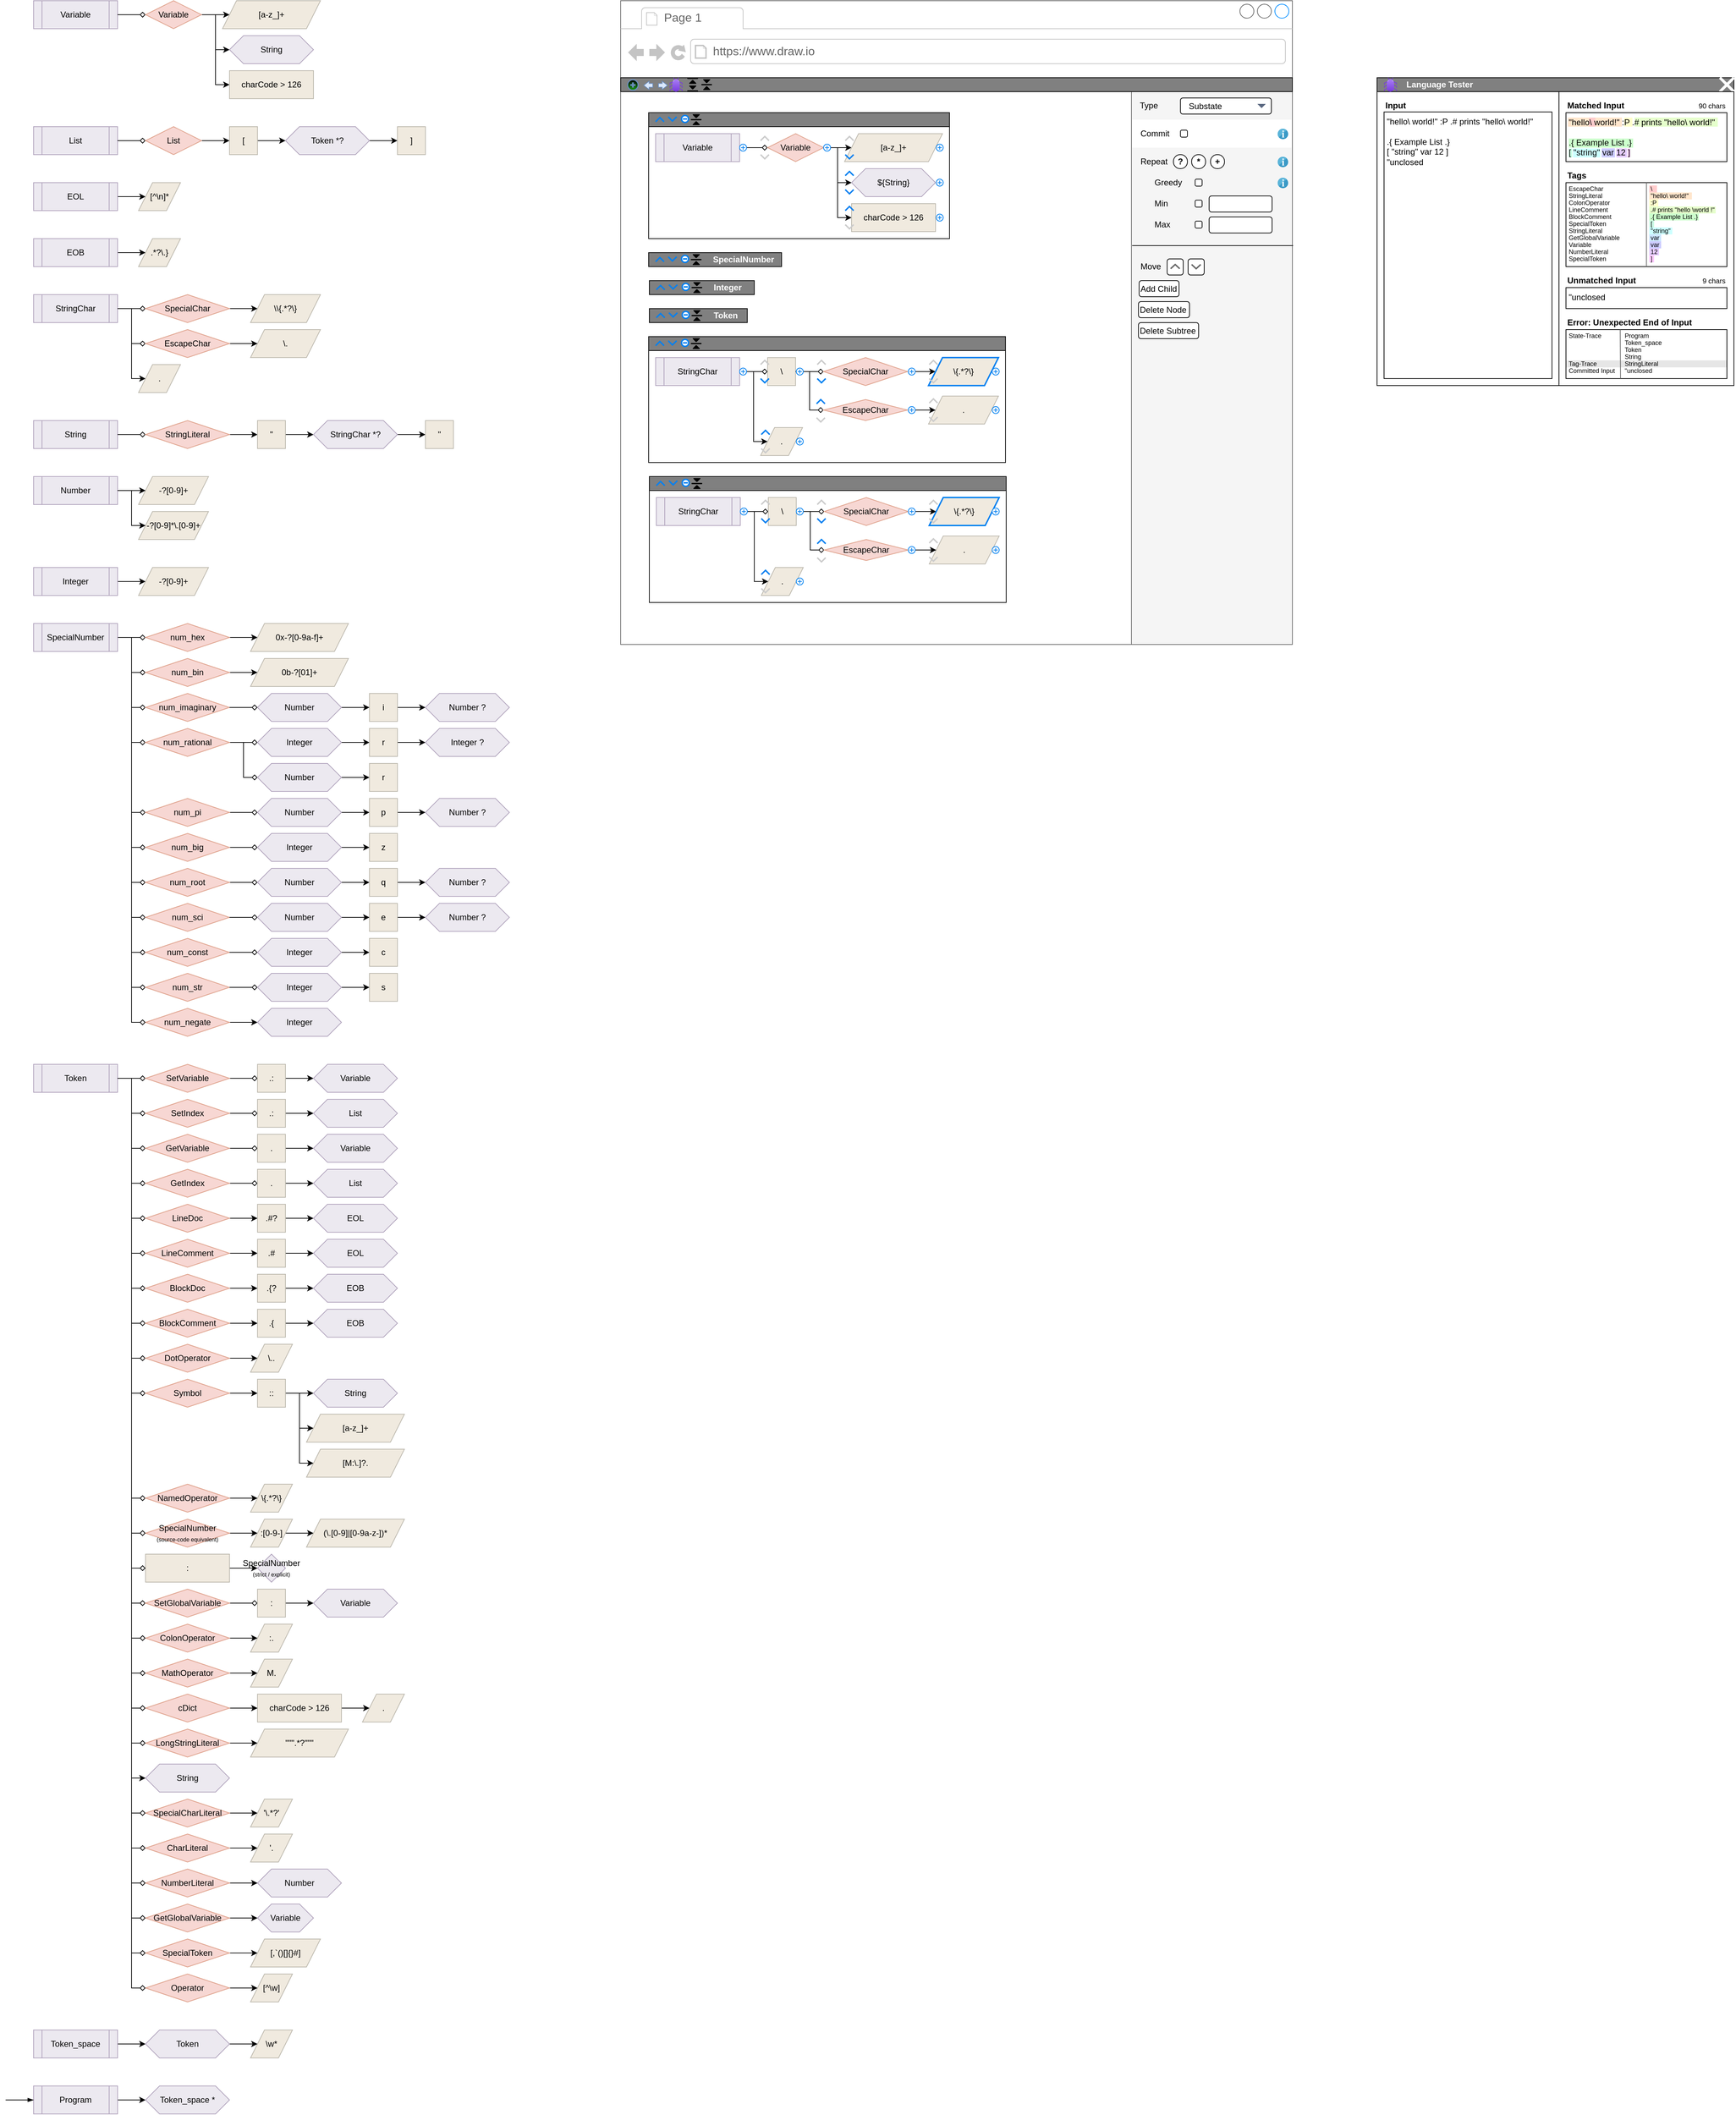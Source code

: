 <mxfile version="24.6.4" type="device">
  <diagram name="Page-1" id="HLV43cCpJzhlJ7kKVvnM">
    <mxGraphModel dx="713" dy="427" grid="1" gridSize="10" guides="0" tooltips="1" connect="1" arrows="1" fold="1" page="0" pageScale="1" pageWidth="850" pageHeight="1100" math="0" shadow="0">
      <root>
        <mxCell id="0" />
        <mxCell id="1" parent="0" />
        <mxCell id="JgbPI7zP8-P5ogA9UrHP-1" value="" style="strokeWidth=1;shadow=0;dashed=0;align=center;html=1;shape=mxgraph.mockup.containers.browserWindow;rSize=0;strokeColor=#666666;strokeColor2=#008cff;strokeColor3=#c4c4c4;mainText=,;recursiveResize=0;" parent="1" vertex="1">
          <mxGeometry x="919" y="40" width="960" height="920" as="geometry" />
        </mxCell>
        <mxCell id="JgbPI7zP8-P5ogA9UrHP-92" value="" style="rounded=0;whiteSpace=wrap;html=1;fillColor=#f5f5f5;fontColor=#333333;strokeColor=#666666;" parent="JgbPI7zP8-P5ogA9UrHP-1" vertex="1">
          <mxGeometry x="730" y="130" width="230" height="790" as="geometry" />
        </mxCell>
        <mxCell id="JgbPI7zP8-P5ogA9UrHP-2" value="Page 1" style="strokeWidth=1;shadow=0;dashed=0;align=center;html=1;shape=mxgraph.mockup.containers.anchor;fontSize=17;fontColor=#666666;align=left;whiteSpace=wrap;" parent="JgbPI7zP8-P5ogA9UrHP-1" vertex="1">
          <mxGeometry x="60" y="12" width="110" height="26" as="geometry" />
        </mxCell>
        <mxCell id="JgbPI7zP8-P5ogA9UrHP-3" value="https://www.draw.io" style="strokeWidth=1;shadow=0;dashed=0;align=center;html=1;shape=mxgraph.mockup.containers.anchor;rSize=0;fontSize=17;fontColor=#666666;align=left;" parent="JgbPI7zP8-P5ogA9UrHP-1" vertex="1">
          <mxGeometry x="130" y="60" width="250" height="26" as="geometry" />
        </mxCell>
        <mxCell id="JgbPI7zP8-P5ogA9UrHP-14" value="&lt;span style=&quot;color: rgba(0, 0, 0, 0); font-family: monospace; font-size: 0px; text-align: start; text-wrap: nowrap;&quot;&gt;%3CmxGraphModel%3E%3Croot%3E%3CmxCell%20id%3D%220%22%2F%3E%3CmxCell%20id%3D%221%22%20parent%3D%220%22%2F%3E%3CmxCell%20id%3D%222%22%20value%3D%22%22%20style%3D%22strokeWidth%3D1%3Bshadow%3D0%3Bdashed%3D0%3Balign%3Dcenter%3Bhtml%3D1%3Bshape%3Dmxgraph.mockup.containers.browserWindow%3BrSize%3D0%3BstrokeColor%3D%23666666%3BstrokeColor2%3D%23008cff%3BstrokeColor3%3D%23c4c4c4%3BmainText%3D%2C%3BrecursiveResize%3D0%3B%22%20vertex%3D%221%22%20parent%3D%221%22%3E%3CmxGeometry%20x%3D%22920%22%20y%3D%2240%22%20width%3D%22920%22%20height%3D%22920%22%20as%3D%22geometry%22%2F%3E%3C%2FmxCell%3E%3CmxCell%20id%3D%223%22%20value%3D%22Page%201%22%20style%3D%22strokeWidth%3D1%3Bshadow%3D0%3Bdashed%3D0%3Balign%3Dcenter%3Bhtml%3D1%3Bshape%3Dmxgraph.mockup.containers.anchor%3BfontSize%3D17%3BfontColor%3D%23666666%3Balign%3Dleft%3BwhiteSpace%3Dwrap%3B%22%20vertex%3D%221%22%20parent%3D%222%22%3E%3CmxGeometry%20x%3D%2260%22%20y%3D%2212%22%20width%3D%22110%22%20height%3D%2226%22%20as%3D%22geometry%22%2F%3E%3C%2FmxCell%3E%3CmxCell%20id%3D%224%22%20value%3D%22https%3A%2F%2Fwww.draw.io%22%20style%3D%22strokeWidth%3D1%3Bshadow%3D0%3Bdashed%3D0%3Balign%3Dcenter%3Bhtml%3D1%3Bshape%3Dmxgraph.mockup.containers.anchor%3BrSize%3D0%3BfontSize%3D17%3BfontColor%3D%23666666%3Balign%3Dleft%3B%22%20vertex%3D%221%22%20parent%3D%222%22%3E%3CmxGeometry%20x%3D%22130%22%20y%3D%2260%22%20width%3D%22250%22%20height%3D%2226%22%20as%3D%22geometry%22%2F%3E%3C%2FmxCell%3E%3CmxCell%20id%3D%225%22%20value%3D%22%22%20style%3D%22rounded%3D0%3BwhiteSpace%3Dwrap%3Bhtml%3D1%3BfillColor%3D%23808080%3B%22%20vertex%3D%221%22%20parent%3D%222%22%3E%3CmxGeometry%20y%3D%22110%22%20width%3D%22920%22%20height%3D%2220%22%20as%3D%22geometry%22%2F%3E%3C%2FmxCell%3E%3CmxCell%20id%3D%226%22%20value%3D%22%22%20style%3D%22verticalLabelPosition%3Dbottom%3BverticalAlign%3Dtop%3Bhtml%3D1%3Bshadow%3D0%3Bdashed%3D0%3BstrokeWidth%3D1%3Bshape%3Dmxgraph.ios.iAddIcon%3BfillColor%3D%237AdF78%3BfillColor2%3D%231A9917%3BstrokeColor%3D%23ffffff%3Bsketch%3D0%3B%22%20vertex%3D%221%22%20parent%3D%222%22%3E%3CmxGeometry%20x%3D%2210%22%20y%3D%22113%22%20width%3D%2215%22%20height%3D%2215%22%20as%3D%22geometry%22%2F%3E%3C%2FmxCell%3E%3CmxCell%20id%3D%227%22%20value%3D%22%22%20style%3D%22rounded%3D0%3BwhiteSpace%3Dwrap%3Bhtml%3D1%3B%22%20vertex%3D%221%22%20parent%3D%222%22%3E%3CmxGeometry%20x%3D%2240%22%20y%3D%22180%22%20width%3D%22430%22%20height%3D%22160%22%20as%3D%22geometry%22%2F%3E%3C%2FmxCell%3E%3CmxCell%20id%3D%228%22%20style%3D%22edgeStyle%3DorthogonalEdgeStyle%3Brounded%3D0%3BorthogonalLoop%3D1%3BjettySize%3Dauto%3Bhtml%3D1%3BentryX%3D0%3BentryY%3D0.5%3BentryDx%3D0%3BentryDy%3D0%3BexitX%3D1%3BexitY%3D0.5%3BexitDx%3D0%3BexitDy%3D0%3BendArrow%3Dclassic%3BendFill%3D1%3B%22%20edge%3D%221%22%20parent%3D%222%22%20source%3D%2216%22%20target%3D%2217%22%3E%3CmxGeometry%20relative%3D%221%22%20as%3D%22geometry%22%3E%3CmxPoint%20x%3D%22290%22%20y%3D%22210%22%20as%3D%22sourcePoint%22%2F%3E%3CmxPoint%20x%3D%22330%22%20y%3D%22210.0%22%20as%3D%22targetPoint%22%2F%3E%3C%2FmxGeometry%3E%3C%2FmxCell%3E%3CmxCell%20id%3D%229%22%20style%3D%22edgeStyle%3DorthogonalEdgeStyle%3Brounded%3D0%3BorthogonalLoop%3D1%3BjettySize%3Dauto%3Bhtml%3D1%3BentryX%3D0%3BentryY%3D0.5%3BentryDx%3D0%3BentryDy%3D0%3BexitX%3D1%3BexitY%3D0.5%3BexitDx%3D0%3BexitDy%3D0%3BendArrow%3Dclassic%3BendFill%3D1%3B%22%20edge%3D%221%22%20parent%3D%222%22%20source%3D%2216%22%20target%3D%2213%22%3E%3CmxGeometry%20relative%3D%221%22%20as%3D%22geometry%22%3E%3CmxPoint%20x%3D%22290%22%20y%3D%22210%22%20as%3D%22sourcePoint%22%2F%3E%3CmxPoint%20x%3D%22210%22%20y%3D%22260.0%22%20as%3D%22targetPoint%22%2F%3E%3C%2FmxGeometry%3E%3C%2FmxCell%3E%3CmxCell%20id%3D%2210%22%20style%3D%22edgeStyle%3DorthogonalEdgeStyle%3Brounded%3D0%3BorthogonalLoop%3D1%3BjettySize%3Dauto%3Bhtml%3D1%3BentryX%3D0%3BentryY%3D0.5%3BentryDx%3D0%3BentryDy%3D0%3BexitX%3D1%3BexitY%3D0.5%3BexitDx%3D0%3BexitDy%3D0%3BendArrow%3Dclassic%3BendFill%3D1%3B%22%20edge%3D%221%22%20parent%3D%222%22%20source%3D%2216%22%20target%3D%2212%22%3E%3CmxGeometry%20relative%3D%221%22%20as%3D%22geometry%22%3E%3CmxPoint%20x%3D%22290%22%20y%3D%22210%22%20as%3D%22sourcePoint%22%2F%3E%3C%2FmxGeometry%3E%3C%2FmxCell%3E%3CmxCell%20id%3D%2211%22%20value%3D%22Variable%22%20style%3D%22shape%3Dprocess%3BwhiteSpace%3Dwrap%3Bhtml%3D1%3BbackgroundOutline%3D1%3BfillColor%3D%23ECE9F0%3BstrokeColor%3D%23AEA0BA%3Bglass%3D0%3Brounded%3D0%3B%22%20vertex%3D%221%22%20parent%3D%222%22%3E%3CmxGeometry%20x%3D%2250%22%20y%3D%22190%22%20width%3D%22120%22%20height%3D%2240%22%20as%3D%22geometry%22%2F%3E%3C%2FmxCell%3E%3CmxCell%20id%3D%2212%22%20value%3D%22charCode%20%26amp%3Bgt%3B%20126%22%20style%3D%22rounded%3D0%3BwhiteSpace%3Dwrap%3Bhtml%3D1%3BfillColor%3D%23F0EADF%3BstrokeColor%3D%23BAB6AB%3B%22%20vertex%3D%221%22%20parent%3D%222%22%3E%3CmxGeometry%20x%3D%22330%22%20y%3D%22290%22%20width%3D%22120%22%20height%3D%2240%22%20as%3D%22geometry%22%2F%3E%3C%2FmxCell%3E%3CmxCell%20id%3D%2213%22%20value%3D%22%24%7BString%7D%22%20style%3D%22shape%3Dhexagon%3Bperimeter%3DhexagonPerimeter2%3BwhiteSpace%3Dwrap%3Bhtml%3D1%3BfixedSize%3D1%3BfillColor%3D%23ECE9F0%3BstrokeColor%3D%23AEA0BA%3B%22%20vertex%3D%221%22%20parent%3D%222%22%3E%3CmxGeometry%20x%3D%22330%22%20y%3D%22240%22%20width%3D%22120%22%20height%3D%2240%22%20as%3D%22geometry%22%2F%3E%3C%2FmxCell%3E%3CmxCell%20id%3D%2214%22%20style%3D%22edgeStyle%3DorthogonalEdgeStyle%3Brounded%3D0%3BorthogonalLoop%3D1%3BjettySize%3Dauto%3Bhtml%3D1%3BentryX%3D0%3BentryY%3D0.5%3BentryDx%3D0%3BentryDy%3D0%3BendArrow%3Ddiamond%3BendFill%3D0%3B%22%20edge%3D%221%22%20parent%3D%222%22%20source%3D%2211%22%20target%3D%2216%22%3E%3CmxGeometry%20relative%3D%221%22%20as%3D%22geometry%22%3E%3CmxPoint%20x%3D%22300%22%20y%3D%22220%22%20as%3D%22sourcePoint%22%2F%3E%3CmxPoint%20x%3D%22210%22%20y%3D%22210%22%20as%3D%22targetPoint%22%2F%3E%3C%2FmxGeometry%3E%3C%2FmxCell%3E%3CmxCell%20id%3D%2215%22%20style%3D%22edgeStyle%3DorthogonalEdgeStyle%3Brounded%3D0%3BorthogonalLoop%3D1%3BjettySize%3Dauto%3Bhtml%3D1%3BexitX%3D0%3BexitY%3D1%3BexitDx%3D0%3BexitDy%3D0%3BendArrow%3Ddiamond%3BendFill%3D0%3B%22%20edge%3D%221%22%20parent%3D%222%22%3E%3CmxGeometry%20relative%3D%221%22%20as%3D%22geometry%22%3E%3CmxPoint%20x%3D%22210.213%22%20y%3D%22229.809%22%20as%3D%22targetPoint%22%2F%3E%3CmxPoint%20x%3D%22210%22%20y%3D%22230%22%20as%3D%22sourcePoint%22%2F%3E%3C%2FmxGeometry%3E%3C%2FmxCell%3E%3CmxCell%20id%3D%2216%22%20value%3D%22Variable%22%20style%3D%22rhombus%3BwhiteSpace%3Dwrap%3Bhtml%3D1%3BfillColor%3D%23F7D7D3%3BstrokeColor%3D%23DE9E87%3B%22%20vertex%3D%221%22%20parent%3D%222%22%3E%3CmxGeometry%20x%3D%22210%22%20y%3D%22190%22%20width%3D%2280%22%20height%3D%2240%22%20as%3D%22geometry%22%2F%3E%3C%2FmxCell%3E%3CmxCell%20id%3D%2217%22%20value%3D%22%26lt%3Bspan%26gt%3B%5Ba-z_%5D%2B%26lt%3B%2Fspan%26gt%3B%22%20style%3D%22shape%3Dparallelogram%3Bperimeter%3DparallelogramPerimeter%3BwhiteSpace%3Dwrap%3Bhtml%3D1%3BfixedSize%3D1%3BfillColor%3D%23F0EADF%3BstrokeColor%3D%23BAB6AB%3BfontStyle%3D0%22%20vertex%3D%221%22%20parent%3D%222%22%3E%3CmxGeometry%20x%3D%22320%22%20y%3D%22190%22%20width%3D%22140%22%20height%3D%2240%22%20as%3D%22geometry%22%2F%3E%3C%2FmxCell%3E%3C%2Froot%3E%3C%2FmxGraphModel%3E&lt;/span&gt;" style="rounded=0;whiteSpace=wrap;html=1;fillColor=#808080;" parent="JgbPI7zP8-P5ogA9UrHP-1" vertex="1">
          <mxGeometry y="110" width="960" height="20" as="geometry" />
        </mxCell>
        <mxCell id="JgbPI7zP8-P5ogA9UrHP-15" value="" style="verticalLabelPosition=bottom;verticalAlign=top;html=1;shadow=0;dashed=0;strokeWidth=1;shape=mxgraph.ios.iAddIcon;fillColor=none;fillColor2=#1A9917;strokeColor=#6c8ebf;sketch=0;gradientColor=none;" parent="JgbPI7zP8-P5ogA9UrHP-1" vertex="1">
          <mxGeometry x="10" y="113" width="15" height="15" as="geometry" />
        </mxCell>
        <mxCell id="JgbPI7zP8-P5ogA9UrHP-16" value="" style="rounded=0;whiteSpace=wrap;html=1;" parent="JgbPI7zP8-P5ogA9UrHP-1" vertex="1">
          <mxGeometry x="40" y="180" width="430" height="160" as="geometry" />
        </mxCell>
        <mxCell id="JgbPI7zP8-P5ogA9UrHP-4" style="edgeStyle=orthogonalEdgeStyle;rounded=0;orthogonalLoop=1;jettySize=auto;html=1;entryX=0;entryY=0.5;entryDx=0;entryDy=0;exitX=1;exitY=0.5;exitDx=0;exitDy=0;endArrow=classic;endFill=1;" parent="JgbPI7zP8-P5ogA9UrHP-1" source="JgbPI7zP8-P5ogA9UrHP-12" target="JgbPI7zP8-P5ogA9UrHP-13" edge="1">
          <mxGeometry relative="1" as="geometry">
            <mxPoint x="290" y="210" as="sourcePoint" />
            <mxPoint x="330" y="210.0" as="targetPoint" />
          </mxGeometry>
        </mxCell>
        <mxCell id="JgbPI7zP8-P5ogA9UrHP-5" style="edgeStyle=orthogonalEdgeStyle;rounded=0;orthogonalLoop=1;jettySize=auto;html=1;entryX=0;entryY=0.5;entryDx=0;entryDy=0;exitX=1;exitY=0.5;exitDx=0;exitDy=0;endArrow=classic;endFill=1;" parent="JgbPI7zP8-P5ogA9UrHP-1" source="JgbPI7zP8-P5ogA9UrHP-12" target="JgbPI7zP8-P5ogA9UrHP-9" edge="1">
          <mxGeometry relative="1" as="geometry">
            <mxPoint x="290" y="210" as="sourcePoint" />
            <mxPoint x="210" y="260.0" as="targetPoint" />
          </mxGeometry>
        </mxCell>
        <mxCell id="JgbPI7zP8-P5ogA9UrHP-6" style="edgeStyle=orthogonalEdgeStyle;rounded=0;orthogonalLoop=1;jettySize=auto;html=1;entryX=0;entryY=0.5;entryDx=0;entryDy=0;exitX=1;exitY=0.5;exitDx=0;exitDy=0;endArrow=classic;endFill=1;" parent="JgbPI7zP8-P5ogA9UrHP-1" source="JgbPI7zP8-P5ogA9UrHP-12" target="JgbPI7zP8-P5ogA9UrHP-8" edge="1">
          <mxGeometry relative="1" as="geometry">
            <mxPoint x="290" y="210" as="sourcePoint" />
          </mxGeometry>
        </mxCell>
        <mxCell id="JgbPI7zP8-P5ogA9UrHP-7" value="Variable" style="shape=process;whiteSpace=wrap;html=1;backgroundOutline=1;fillColor=#ECE9F0;strokeColor=#AEA0BA;glass=0;rounded=0;" parent="JgbPI7zP8-P5ogA9UrHP-1" vertex="1">
          <mxGeometry x="50" y="190" width="120" height="40" as="geometry" />
        </mxCell>
        <mxCell id="JgbPI7zP8-P5ogA9UrHP-8" value="charCode &amp;gt; 126" style="rounded=0;whiteSpace=wrap;html=1;fillColor=#F0EADF;strokeColor=#BAB6AB;" parent="JgbPI7zP8-P5ogA9UrHP-1" vertex="1">
          <mxGeometry x="330" y="290" width="120" height="40" as="geometry" />
        </mxCell>
        <mxCell id="JgbPI7zP8-P5ogA9UrHP-9" value="${String}" style="shape=hexagon;perimeter=hexagonPerimeter2;whiteSpace=wrap;html=1;fixedSize=1;fillColor=#ECE9F0;strokeColor=#AEA0BA;" parent="JgbPI7zP8-P5ogA9UrHP-1" vertex="1">
          <mxGeometry x="330" y="240" width="120" height="40" as="geometry" />
        </mxCell>
        <mxCell id="JgbPI7zP8-P5ogA9UrHP-10" style="edgeStyle=orthogonalEdgeStyle;rounded=0;orthogonalLoop=1;jettySize=auto;html=1;entryX=0;entryY=0.5;entryDx=0;entryDy=0;endArrow=diamond;endFill=0;" parent="JgbPI7zP8-P5ogA9UrHP-1" source="JgbPI7zP8-P5ogA9UrHP-7" target="JgbPI7zP8-P5ogA9UrHP-12" edge="1">
          <mxGeometry relative="1" as="geometry">
            <mxPoint x="300" y="220" as="sourcePoint" />
            <mxPoint x="210" y="210" as="targetPoint" />
          </mxGeometry>
        </mxCell>
        <mxCell id="JgbPI7zP8-P5ogA9UrHP-11" style="edgeStyle=orthogonalEdgeStyle;rounded=0;orthogonalLoop=1;jettySize=auto;html=1;exitX=0;exitY=1;exitDx=0;exitDy=0;endArrow=diamond;endFill=0;" parent="JgbPI7zP8-P5ogA9UrHP-1" edge="1">
          <mxGeometry relative="1" as="geometry">
            <mxPoint x="210.213" y="229.809" as="targetPoint" />
            <mxPoint x="210" y="230" as="sourcePoint" />
          </mxGeometry>
        </mxCell>
        <mxCell id="JgbPI7zP8-P5ogA9UrHP-12" value="Variable" style="rhombus;whiteSpace=wrap;html=1;fillColor=#F7D7D3;strokeColor=#DE9E87;" parent="JgbPI7zP8-P5ogA9UrHP-1" vertex="1">
          <mxGeometry x="210" y="190" width="80" height="40" as="geometry" />
        </mxCell>
        <mxCell id="JgbPI7zP8-P5ogA9UrHP-13" value="&lt;span&gt;[a-z_]+&lt;/span&gt;" style="shape=parallelogram;perimeter=parallelogramPerimeter;whiteSpace=wrap;html=1;fixedSize=1;fillColor=#F0EADF;strokeColor=#BAB6AB;fontStyle=0" parent="JgbPI7zP8-P5ogA9UrHP-1" vertex="1">
          <mxGeometry x="320" y="190" width="140" height="40" as="geometry" />
        </mxCell>
        <mxCell id="JgbPI7zP8-P5ogA9UrHP-33" value="&lt;span style=&quot;color: rgba(0, 0, 0, 0); font-family: monospace; font-size: 0px; text-align: start; text-wrap: nowrap;&quot;&gt;%3CmxGraphModel%3E%3Croot%3E%3CmxCell%20id%3D%220%22%2F%3E%3CmxCell%20id%3D%221%22%20parent%3D%220%22%2F%3E%3CmxCell%20id%3D%222%22%20value%3D%22%22%20style%3D%22strokeWidth%3D1%3Bshadow%3D0%3Bdashed%3D0%3Balign%3Dcenter%3Bhtml%3D1%3Bshape%3Dmxgraph.mockup.containers.browserWindow%3BrSize%3D0%3BstrokeColor%3D%23666666%3BstrokeColor2%3D%23008cff%3BstrokeColor3%3D%23c4c4c4%3BmainText%3D%2C%3BrecursiveResize%3D0%3B%22%20vertex%3D%221%22%20parent%3D%221%22%3E%3CmxGeometry%20x%3D%22920%22%20y%3D%2240%22%20width%3D%22920%22%20height%3D%22920%22%20as%3D%22geometry%22%2F%3E%3C%2FmxCell%3E%3CmxCell%20id%3D%223%22%20value%3D%22Page%201%22%20style%3D%22strokeWidth%3D1%3Bshadow%3D0%3Bdashed%3D0%3Balign%3Dcenter%3Bhtml%3D1%3Bshape%3Dmxgraph.mockup.containers.anchor%3BfontSize%3D17%3BfontColor%3D%23666666%3Balign%3Dleft%3BwhiteSpace%3Dwrap%3B%22%20vertex%3D%221%22%20parent%3D%222%22%3E%3CmxGeometry%20x%3D%2260%22%20y%3D%2212%22%20width%3D%22110%22%20height%3D%2226%22%20as%3D%22geometry%22%2F%3E%3C%2FmxCell%3E%3CmxCell%20id%3D%224%22%20value%3D%22https%3A%2F%2Fwww.draw.io%22%20style%3D%22strokeWidth%3D1%3Bshadow%3D0%3Bdashed%3D0%3Balign%3Dcenter%3Bhtml%3D1%3Bshape%3Dmxgraph.mockup.containers.anchor%3BrSize%3D0%3BfontSize%3D17%3BfontColor%3D%23666666%3Balign%3Dleft%3B%22%20vertex%3D%221%22%20parent%3D%222%22%3E%3CmxGeometry%20x%3D%22130%22%20y%3D%2260%22%20width%3D%22250%22%20height%3D%2226%22%20as%3D%22geometry%22%2F%3E%3C%2FmxCell%3E%3CmxCell%20id%3D%225%22%20value%3D%22%22%20style%3D%22rounded%3D0%3BwhiteSpace%3Dwrap%3Bhtml%3D1%3BfillColor%3D%23808080%3B%22%20vertex%3D%221%22%20parent%3D%222%22%3E%3CmxGeometry%20y%3D%22110%22%20width%3D%22920%22%20height%3D%2220%22%20as%3D%22geometry%22%2F%3E%3C%2FmxCell%3E%3CmxCell%20id%3D%226%22%20value%3D%22%22%20style%3D%22verticalLabelPosition%3Dbottom%3BverticalAlign%3Dtop%3Bhtml%3D1%3Bshadow%3D0%3Bdashed%3D0%3BstrokeWidth%3D1%3Bshape%3Dmxgraph.ios.iAddIcon%3BfillColor%3D%237AdF78%3BfillColor2%3D%231A9917%3BstrokeColor%3D%23ffffff%3Bsketch%3D0%3B%22%20vertex%3D%221%22%20parent%3D%222%22%3E%3CmxGeometry%20x%3D%2210%22%20y%3D%22113%22%20width%3D%2215%22%20height%3D%2215%22%20as%3D%22geometry%22%2F%3E%3C%2FmxCell%3E%3CmxCell%20id%3D%227%22%20value%3D%22%22%20style%3D%22rounded%3D0%3BwhiteSpace%3Dwrap%3Bhtml%3D1%3B%22%20vertex%3D%221%22%20parent%3D%222%22%3E%3CmxGeometry%20x%3D%2240%22%20y%3D%22180%22%20width%3D%22430%22%20height%3D%22160%22%20as%3D%22geometry%22%2F%3E%3C%2FmxCell%3E%3CmxCell%20id%3D%228%22%20style%3D%22edgeStyle%3DorthogonalEdgeStyle%3Brounded%3D0%3BorthogonalLoop%3D1%3BjettySize%3Dauto%3Bhtml%3D1%3BentryX%3D0%3BentryY%3D0.5%3BentryDx%3D0%3BentryDy%3D0%3BexitX%3D1%3BexitY%3D0.5%3BexitDx%3D0%3BexitDy%3D0%3BendArrow%3Dclassic%3BendFill%3D1%3B%22%20edge%3D%221%22%20parent%3D%222%22%20source%3D%2216%22%20target%3D%2217%22%3E%3CmxGeometry%20relative%3D%221%22%20as%3D%22geometry%22%3E%3CmxPoint%20x%3D%22290%22%20y%3D%22210%22%20as%3D%22sourcePoint%22%2F%3E%3CmxPoint%20x%3D%22330%22%20y%3D%22210.0%22%20as%3D%22targetPoint%22%2F%3E%3C%2FmxGeometry%3E%3C%2FmxCell%3E%3CmxCell%20id%3D%229%22%20style%3D%22edgeStyle%3DorthogonalEdgeStyle%3Brounded%3D0%3BorthogonalLoop%3D1%3BjettySize%3Dauto%3Bhtml%3D1%3BentryX%3D0%3BentryY%3D0.5%3BentryDx%3D0%3BentryDy%3D0%3BexitX%3D1%3BexitY%3D0.5%3BexitDx%3D0%3BexitDy%3D0%3BendArrow%3Dclassic%3BendFill%3D1%3B%22%20edge%3D%221%22%20parent%3D%222%22%20source%3D%2216%22%20target%3D%2213%22%3E%3CmxGeometry%20relative%3D%221%22%20as%3D%22geometry%22%3E%3CmxPoint%20x%3D%22290%22%20y%3D%22210%22%20as%3D%22sourcePoint%22%2F%3E%3CmxPoint%20x%3D%22210%22%20y%3D%22260.0%22%20as%3D%22targetPoint%22%2F%3E%3C%2FmxGeometry%3E%3C%2FmxCell%3E%3CmxCell%20id%3D%2210%22%20style%3D%22edgeStyle%3DorthogonalEdgeStyle%3Brounded%3D0%3BorthogonalLoop%3D1%3BjettySize%3Dauto%3Bhtml%3D1%3BentryX%3D0%3BentryY%3D0.5%3BentryDx%3D0%3BentryDy%3D0%3BexitX%3D1%3BexitY%3D0.5%3BexitDx%3D0%3BexitDy%3D0%3BendArrow%3Dclassic%3BendFill%3D1%3B%22%20edge%3D%221%22%20parent%3D%222%22%20source%3D%2216%22%20target%3D%2212%22%3E%3CmxGeometry%20relative%3D%221%22%20as%3D%22geometry%22%3E%3CmxPoint%20x%3D%22290%22%20y%3D%22210%22%20as%3D%22sourcePoint%22%2F%3E%3C%2FmxGeometry%3E%3C%2FmxCell%3E%3CmxCell%20id%3D%2211%22%20value%3D%22Variable%22%20style%3D%22shape%3Dprocess%3BwhiteSpace%3Dwrap%3Bhtml%3D1%3BbackgroundOutline%3D1%3BfillColor%3D%23ECE9F0%3BstrokeColor%3D%23AEA0BA%3Bglass%3D0%3Brounded%3D0%3B%22%20vertex%3D%221%22%20parent%3D%222%22%3E%3CmxGeometry%20x%3D%2250%22%20y%3D%22190%22%20width%3D%22120%22%20height%3D%2240%22%20as%3D%22geometry%22%2F%3E%3C%2FmxCell%3E%3CmxCell%20id%3D%2212%22%20value%3D%22charCode%20%26amp%3Bgt%3B%20126%22%20style%3D%22rounded%3D0%3BwhiteSpace%3Dwrap%3Bhtml%3D1%3BfillColor%3D%23F0EADF%3BstrokeColor%3D%23BAB6AB%3B%22%20vertex%3D%221%22%20parent%3D%222%22%3E%3CmxGeometry%20x%3D%22330%22%20y%3D%22290%22%20width%3D%22120%22%20height%3D%2240%22%20as%3D%22geometry%22%2F%3E%3C%2FmxCell%3E%3CmxCell%20id%3D%2213%22%20value%3D%22%24%7BString%7D%22%20style%3D%22shape%3Dhexagon%3Bperimeter%3DhexagonPerimeter2%3BwhiteSpace%3Dwrap%3Bhtml%3D1%3BfixedSize%3D1%3BfillColor%3D%23ECE9F0%3BstrokeColor%3D%23AEA0BA%3B%22%20vertex%3D%221%22%20parent%3D%222%22%3E%3CmxGeometry%20x%3D%22330%22%20y%3D%22240%22%20width%3D%22120%22%20height%3D%2240%22%20as%3D%22geometry%22%2F%3E%3C%2FmxCell%3E%3CmxCell%20id%3D%2214%22%20style%3D%22edgeStyle%3DorthogonalEdgeStyle%3Brounded%3D0%3BorthogonalLoop%3D1%3BjettySize%3Dauto%3Bhtml%3D1%3BentryX%3D0%3BentryY%3D0.5%3BentryDx%3D0%3BentryDy%3D0%3BendArrow%3Ddiamond%3BendFill%3D0%3B%22%20edge%3D%221%22%20parent%3D%222%22%20source%3D%2211%22%20target%3D%2216%22%3E%3CmxGeometry%20relative%3D%221%22%20as%3D%22geometry%22%3E%3CmxPoint%20x%3D%22300%22%20y%3D%22220%22%20as%3D%22sourcePoint%22%2F%3E%3CmxPoint%20x%3D%22210%22%20y%3D%22210%22%20as%3D%22targetPoint%22%2F%3E%3C%2FmxGeometry%3E%3C%2FmxCell%3E%3CmxCell%20id%3D%2215%22%20style%3D%22edgeStyle%3DorthogonalEdgeStyle%3Brounded%3D0%3BorthogonalLoop%3D1%3BjettySize%3Dauto%3Bhtml%3D1%3BexitX%3D0%3BexitY%3D1%3BexitDx%3D0%3BexitDy%3D0%3BendArrow%3Ddiamond%3BendFill%3D0%3B%22%20edge%3D%221%22%20parent%3D%222%22%3E%3CmxGeometry%20relative%3D%221%22%20as%3D%22geometry%22%3E%3CmxPoint%20x%3D%22210.213%22%20y%3D%22229.809%22%20as%3D%22targetPoint%22%2F%3E%3CmxPoint%20x%3D%22210%22%20y%3D%22230%22%20as%3D%22sourcePoint%22%2F%3E%3C%2FmxGeometry%3E%3C%2FmxCell%3E%3CmxCell%20id%3D%2216%22%20value%3D%22Variable%22%20style%3D%22rhombus%3BwhiteSpace%3Dwrap%3Bhtml%3D1%3BfillColor%3D%23F7D7D3%3BstrokeColor%3D%23DE9E87%3B%22%20vertex%3D%221%22%20parent%3D%222%22%3E%3CmxGeometry%20x%3D%22210%22%20y%3D%22190%22%20width%3D%2280%22%20height%3D%2240%22%20as%3D%22geometry%22%2F%3E%3C%2FmxCell%3E%3CmxCell%20id%3D%2217%22%20value%3D%22%26lt%3Bspan%26gt%3B%5Ba-z_%5D%2B%26lt%3B%2Fspan%26gt%3B%22%20style%3D%22shape%3Dparallelogram%3Bperimeter%3DparallelogramPerimeter%3BwhiteSpace%3Dwrap%3Bhtml%3D1%3BfixedSize%3D1%3BfillColor%3D%23F0EADF%3BstrokeColor%3D%23BAB6AB%3BfontStyle%3D0%22%20vertex%3D%221%22%20parent%3D%222%22%3E%3CmxGeometry%20x%3D%22320%22%20y%3D%22190%22%20width%3D%22140%22%20height%3D%2240%22%20as%3D%22geometry%22%2F%3E%3C%2FmxCell%3E%3C%2Froot%3E%3C%2FmxGraphModel%3E&lt;/span&gt;" style="rounded=0;whiteSpace=wrap;html=1;fillColor=#808080;" parent="JgbPI7zP8-P5ogA9UrHP-1" vertex="1">
          <mxGeometry x="40" y="160" width="430" height="20" as="geometry" />
        </mxCell>
        <mxCell id="JgbPI7zP8-P5ogA9UrHP-34" value="" style="html=1;verticalLabelPosition=bottom;labelBackgroundColor=#ffffff;verticalAlign=top;shadow=0;dashed=0;strokeWidth=2;shape=mxgraph.ios7.misc.up;strokeColor=#0080f0;" parent="JgbPI7zP8-P5ogA9UrHP-1" vertex="1">
          <mxGeometry x="50" y="167" width="12" height="6" as="geometry" />
        </mxCell>
        <mxCell id="JgbPI7zP8-P5ogA9UrHP-35" value="" style="html=1;verticalLabelPosition=bottom;labelBackgroundColor=#ffffff;verticalAlign=top;shadow=0;dashed=0;strokeWidth=2;shape=mxgraph.ios7.misc.down;strokeColor=#0080f0;" parent="JgbPI7zP8-P5ogA9UrHP-1" vertex="1">
          <mxGeometry x="68" y="166" width="12" height="6" as="geometry" />
        </mxCell>
        <mxCell id="JgbPI7zP8-P5ogA9UrHP-36" value="" style="html=1;verticalLabelPosition=bottom;align=center;labelBackgroundColor=#ffffff;verticalAlign=top;strokeWidth=2;strokeColor=#0080F0;shadow=0;dashed=0;shape=mxgraph.ios7.icons.delete;" parent="JgbPI7zP8-P5ogA9UrHP-1" vertex="1">
          <mxGeometry x="87" y="164" width="10" height="10" as="geometry" />
        </mxCell>
        <mxCell id="JgbPI7zP8-P5ogA9UrHP-37" value="" style="html=1;verticalLabelPosition=bottom;align=center;labelBackgroundColor=#ffffff;verticalAlign=top;strokeWidth=1;strokeColor=#0080F0;shadow=0;dashed=0;shape=mxgraph.ios7.icons.add;" parent="JgbPI7zP8-P5ogA9UrHP-1" vertex="1">
          <mxGeometry x="170" y="205" width="10" height="10" as="geometry" />
        </mxCell>
        <mxCell id="JgbPI7zP8-P5ogA9UrHP-41" value="" style="html=1;verticalLabelPosition=bottom;labelBackgroundColor=#ffffff;verticalAlign=top;shadow=0;dashed=0;strokeWidth=2;shape=mxgraph.ios7.misc.up;strokeColor=#CCCCCC;" parent="JgbPI7zP8-P5ogA9UrHP-1" vertex="1">
          <mxGeometry x="200" y="194" width="12" height="6" as="geometry" />
        </mxCell>
        <mxCell id="JgbPI7zP8-P5ogA9UrHP-42" value="" style="html=1;verticalLabelPosition=bottom;labelBackgroundColor=#ffffff;verticalAlign=top;shadow=0;dashed=0;strokeWidth=2;shape=mxgraph.ios7.misc.down;strokeColor=#CCCCCC;" parent="JgbPI7zP8-P5ogA9UrHP-1" vertex="1">
          <mxGeometry x="200" y="220" width="12" height="6" as="geometry" />
        </mxCell>
        <mxCell id="JgbPI7zP8-P5ogA9UrHP-43" value="" style="html=1;verticalLabelPosition=bottom;align=center;labelBackgroundColor=#ffffff;verticalAlign=top;strokeWidth=1;strokeColor=#0080F0;shadow=0;dashed=0;shape=mxgraph.ios7.icons.add;" parent="JgbPI7zP8-P5ogA9UrHP-1" vertex="1">
          <mxGeometry x="290" y="205" width="10" height="10" as="geometry" />
        </mxCell>
        <mxCell id="JgbPI7zP8-P5ogA9UrHP-68" value="" style="rounded=0;whiteSpace=wrap;html=1;" parent="JgbPI7zP8-P5ogA9UrHP-1" vertex="1">
          <mxGeometry x="40" y="500" width="510" height="160" as="geometry" />
        </mxCell>
        <mxCell id="JgbPI7zP8-P5ogA9UrHP-69" value="&lt;span style=&quot;color: rgba(0, 0, 0, 0); font-family: monospace; font-size: 0px; text-align: start; text-wrap: nowrap;&quot;&gt;%3CmxGraphModel%3E%3Croot%3E%3CmxCell%20id%3D%220%22%2F%3E%3CmxCell%20id%3D%221%22%20parent%3D%220%22%2F%3E%3CmxCell%20id%3D%222%22%20value%3D%22%22%20style%3D%22strokeWidth%3D1%3Bshadow%3D0%3Bdashed%3D0%3Balign%3Dcenter%3Bhtml%3D1%3Bshape%3Dmxgraph.mockup.containers.browserWindow%3BrSize%3D0%3BstrokeColor%3D%23666666%3BstrokeColor2%3D%23008cff%3BstrokeColor3%3D%23c4c4c4%3BmainText%3D%2C%3BrecursiveResize%3D0%3B%22%20vertex%3D%221%22%20parent%3D%221%22%3E%3CmxGeometry%20x%3D%22920%22%20y%3D%2240%22%20width%3D%22920%22%20height%3D%22920%22%20as%3D%22geometry%22%2F%3E%3C%2FmxCell%3E%3CmxCell%20id%3D%223%22%20value%3D%22Page%201%22%20style%3D%22strokeWidth%3D1%3Bshadow%3D0%3Bdashed%3D0%3Balign%3Dcenter%3Bhtml%3D1%3Bshape%3Dmxgraph.mockup.containers.anchor%3BfontSize%3D17%3BfontColor%3D%23666666%3Balign%3Dleft%3BwhiteSpace%3Dwrap%3B%22%20vertex%3D%221%22%20parent%3D%222%22%3E%3CmxGeometry%20x%3D%2260%22%20y%3D%2212%22%20width%3D%22110%22%20height%3D%2226%22%20as%3D%22geometry%22%2F%3E%3C%2FmxCell%3E%3CmxCell%20id%3D%224%22%20value%3D%22https%3A%2F%2Fwww.draw.io%22%20style%3D%22strokeWidth%3D1%3Bshadow%3D0%3Bdashed%3D0%3Balign%3Dcenter%3Bhtml%3D1%3Bshape%3Dmxgraph.mockup.containers.anchor%3BrSize%3D0%3BfontSize%3D17%3BfontColor%3D%23666666%3Balign%3Dleft%3B%22%20vertex%3D%221%22%20parent%3D%222%22%3E%3CmxGeometry%20x%3D%22130%22%20y%3D%2260%22%20width%3D%22250%22%20height%3D%2226%22%20as%3D%22geometry%22%2F%3E%3C%2FmxCell%3E%3CmxCell%20id%3D%225%22%20value%3D%22%22%20style%3D%22rounded%3D0%3BwhiteSpace%3Dwrap%3Bhtml%3D1%3BfillColor%3D%23808080%3B%22%20vertex%3D%221%22%20parent%3D%222%22%3E%3CmxGeometry%20y%3D%22110%22%20width%3D%22920%22%20height%3D%2220%22%20as%3D%22geometry%22%2F%3E%3C%2FmxCell%3E%3CmxCell%20id%3D%226%22%20value%3D%22%22%20style%3D%22verticalLabelPosition%3Dbottom%3BverticalAlign%3Dtop%3Bhtml%3D1%3Bshadow%3D0%3Bdashed%3D0%3BstrokeWidth%3D1%3Bshape%3Dmxgraph.ios.iAddIcon%3BfillColor%3D%237AdF78%3BfillColor2%3D%231A9917%3BstrokeColor%3D%23ffffff%3Bsketch%3D0%3B%22%20vertex%3D%221%22%20parent%3D%222%22%3E%3CmxGeometry%20x%3D%2210%22%20y%3D%22113%22%20width%3D%2215%22%20height%3D%2215%22%20as%3D%22geometry%22%2F%3E%3C%2FmxCell%3E%3CmxCell%20id%3D%227%22%20value%3D%22%22%20style%3D%22rounded%3D0%3BwhiteSpace%3Dwrap%3Bhtml%3D1%3B%22%20vertex%3D%221%22%20parent%3D%222%22%3E%3CmxGeometry%20x%3D%2240%22%20y%3D%22180%22%20width%3D%22430%22%20height%3D%22160%22%20as%3D%22geometry%22%2F%3E%3C%2FmxCell%3E%3CmxCell%20id%3D%228%22%20style%3D%22edgeStyle%3DorthogonalEdgeStyle%3Brounded%3D0%3BorthogonalLoop%3D1%3BjettySize%3Dauto%3Bhtml%3D1%3BentryX%3D0%3BentryY%3D0.5%3BentryDx%3D0%3BentryDy%3D0%3BexitX%3D1%3BexitY%3D0.5%3BexitDx%3D0%3BexitDy%3D0%3BendArrow%3Dclassic%3BendFill%3D1%3B%22%20edge%3D%221%22%20parent%3D%222%22%20source%3D%2216%22%20target%3D%2217%22%3E%3CmxGeometry%20relative%3D%221%22%20as%3D%22geometry%22%3E%3CmxPoint%20x%3D%22290%22%20y%3D%22210%22%20as%3D%22sourcePoint%22%2F%3E%3CmxPoint%20x%3D%22330%22%20y%3D%22210.0%22%20as%3D%22targetPoint%22%2F%3E%3C%2FmxGeometry%3E%3C%2FmxCell%3E%3CmxCell%20id%3D%229%22%20style%3D%22edgeStyle%3DorthogonalEdgeStyle%3Brounded%3D0%3BorthogonalLoop%3D1%3BjettySize%3Dauto%3Bhtml%3D1%3BentryX%3D0%3BentryY%3D0.5%3BentryDx%3D0%3BentryDy%3D0%3BexitX%3D1%3BexitY%3D0.5%3BexitDx%3D0%3BexitDy%3D0%3BendArrow%3Dclassic%3BendFill%3D1%3B%22%20edge%3D%221%22%20parent%3D%222%22%20source%3D%2216%22%20target%3D%2213%22%3E%3CmxGeometry%20relative%3D%221%22%20as%3D%22geometry%22%3E%3CmxPoint%20x%3D%22290%22%20y%3D%22210%22%20as%3D%22sourcePoint%22%2F%3E%3CmxPoint%20x%3D%22210%22%20y%3D%22260.0%22%20as%3D%22targetPoint%22%2F%3E%3C%2FmxGeometry%3E%3C%2FmxCell%3E%3CmxCell%20id%3D%2210%22%20style%3D%22edgeStyle%3DorthogonalEdgeStyle%3Brounded%3D0%3BorthogonalLoop%3D1%3BjettySize%3Dauto%3Bhtml%3D1%3BentryX%3D0%3BentryY%3D0.5%3BentryDx%3D0%3BentryDy%3D0%3BexitX%3D1%3BexitY%3D0.5%3BexitDx%3D0%3BexitDy%3D0%3BendArrow%3Dclassic%3BendFill%3D1%3B%22%20edge%3D%221%22%20parent%3D%222%22%20source%3D%2216%22%20target%3D%2212%22%3E%3CmxGeometry%20relative%3D%221%22%20as%3D%22geometry%22%3E%3CmxPoint%20x%3D%22290%22%20y%3D%22210%22%20as%3D%22sourcePoint%22%2F%3E%3C%2FmxGeometry%3E%3C%2FmxCell%3E%3CmxCell%20id%3D%2211%22%20value%3D%22Variable%22%20style%3D%22shape%3Dprocess%3BwhiteSpace%3Dwrap%3Bhtml%3D1%3BbackgroundOutline%3D1%3BfillColor%3D%23ECE9F0%3BstrokeColor%3D%23AEA0BA%3Bglass%3D0%3Brounded%3D0%3B%22%20vertex%3D%221%22%20parent%3D%222%22%3E%3CmxGeometry%20x%3D%2250%22%20y%3D%22190%22%20width%3D%22120%22%20height%3D%2240%22%20as%3D%22geometry%22%2F%3E%3C%2FmxCell%3E%3CmxCell%20id%3D%2212%22%20value%3D%22charCode%20%26amp%3Bgt%3B%20126%22%20style%3D%22rounded%3D0%3BwhiteSpace%3Dwrap%3Bhtml%3D1%3BfillColor%3D%23F0EADF%3BstrokeColor%3D%23BAB6AB%3B%22%20vertex%3D%221%22%20parent%3D%222%22%3E%3CmxGeometry%20x%3D%22330%22%20y%3D%22290%22%20width%3D%22120%22%20height%3D%2240%22%20as%3D%22geometry%22%2F%3E%3C%2FmxCell%3E%3CmxCell%20id%3D%2213%22%20value%3D%22%24%7BString%7D%22%20style%3D%22shape%3Dhexagon%3Bperimeter%3DhexagonPerimeter2%3BwhiteSpace%3Dwrap%3Bhtml%3D1%3BfixedSize%3D1%3BfillColor%3D%23ECE9F0%3BstrokeColor%3D%23AEA0BA%3B%22%20vertex%3D%221%22%20parent%3D%222%22%3E%3CmxGeometry%20x%3D%22330%22%20y%3D%22240%22%20width%3D%22120%22%20height%3D%2240%22%20as%3D%22geometry%22%2F%3E%3C%2FmxCell%3E%3CmxCell%20id%3D%2214%22%20style%3D%22edgeStyle%3DorthogonalEdgeStyle%3Brounded%3D0%3BorthogonalLoop%3D1%3BjettySize%3Dauto%3Bhtml%3D1%3BentryX%3D0%3BentryY%3D0.5%3BentryDx%3D0%3BentryDy%3D0%3BendArrow%3Ddiamond%3BendFill%3D0%3B%22%20edge%3D%221%22%20parent%3D%222%22%20source%3D%2211%22%20target%3D%2216%22%3E%3CmxGeometry%20relative%3D%221%22%20as%3D%22geometry%22%3E%3CmxPoint%20x%3D%22300%22%20y%3D%22220%22%20as%3D%22sourcePoint%22%2F%3E%3CmxPoint%20x%3D%22210%22%20y%3D%22210%22%20as%3D%22targetPoint%22%2F%3E%3C%2FmxGeometry%3E%3C%2FmxCell%3E%3CmxCell%20id%3D%2215%22%20style%3D%22edgeStyle%3DorthogonalEdgeStyle%3Brounded%3D0%3BorthogonalLoop%3D1%3BjettySize%3Dauto%3Bhtml%3D1%3BexitX%3D0%3BexitY%3D1%3BexitDx%3D0%3BexitDy%3D0%3BendArrow%3Ddiamond%3BendFill%3D0%3B%22%20edge%3D%221%22%20parent%3D%222%22%3E%3CmxGeometry%20relative%3D%221%22%20as%3D%22geometry%22%3E%3CmxPoint%20x%3D%22210.213%22%20y%3D%22229.809%22%20as%3D%22targetPoint%22%2F%3E%3CmxPoint%20x%3D%22210%22%20y%3D%22230%22%20as%3D%22sourcePoint%22%2F%3E%3C%2FmxGeometry%3E%3C%2FmxCell%3E%3CmxCell%20id%3D%2216%22%20value%3D%22Variable%22%20style%3D%22rhombus%3BwhiteSpace%3Dwrap%3Bhtml%3D1%3BfillColor%3D%23F7D7D3%3BstrokeColor%3D%23DE9E87%3B%22%20vertex%3D%221%22%20parent%3D%222%22%3E%3CmxGeometry%20x%3D%22210%22%20y%3D%22190%22%20width%3D%2280%22%20height%3D%2240%22%20as%3D%22geometry%22%2F%3E%3C%2FmxCell%3E%3CmxCell%20id%3D%2217%22%20value%3D%22%26lt%3Bspan%26gt%3B%5Ba-z_%5D%2B%26lt%3B%2Fspan%26gt%3B%22%20style%3D%22shape%3Dparallelogram%3Bperimeter%3DparallelogramPerimeter%3BwhiteSpace%3Dwrap%3Bhtml%3D1%3BfixedSize%3D1%3BfillColor%3D%23F0EADF%3BstrokeColor%3D%23BAB6AB%3BfontStyle%3D0%22%20vertex%3D%221%22%20parent%3D%222%22%3E%3CmxGeometry%20x%3D%22320%22%20y%3D%22190%22%20width%3D%22140%22%20height%3D%2240%22%20as%3D%22geometry%22%2F%3E%3C%2FmxCell%3E%3C%2Froot%3E%3C%2FmxGraphModel%3E&lt;/span&gt;" style="rounded=0;whiteSpace=wrap;html=1;fillColor=#808080;" parent="JgbPI7zP8-P5ogA9UrHP-1" vertex="1">
          <mxGeometry x="40" y="480" width="510" height="20" as="geometry" />
        </mxCell>
        <mxCell id="JgbPI7zP8-P5ogA9UrHP-70" value="" style="html=1;verticalLabelPosition=bottom;labelBackgroundColor=#ffffff;verticalAlign=top;shadow=0;dashed=0;strokeWidth=2;shape=mxgraph.ios7.misc.up;strokeColor=#0080f0;" parent="JgbPI7zP8-P5ogA9UrHP-1" vertex="1">
          <mxGeometry x="50" y="487" width="12" height="6" as="geometry" />
        </mxCell>
        <mxCell id="JgbPI7zP8-P5ogA9UrHP-71" value="" style="html=1;verticalLabelPosition=bottom;labelBackgroundColor=#ffffff;verticalAlign=top;shadow=0;dashed=0;strokeWidth=2;shape=mxgraph.ios7.misc.down;strokeColor=#0080f0;" parent="JgbPI7zP8-P5ogA9UrHP-1" vertex="1">
          <mxGeometry x="68" y="486" width="12" height="6" as="geometry" />
        </mxCell>
        <mxCell id="JgbPI7zP8-P5ogA9UrHP-72" value="" style="html=1;verticalLabelPosition=bottom;align=center;labelBackgroundColor=#ffffff;verticalAlign=top;strokeWidth=2;strokeColor=#0080F0;shadow=0;dashed=0;shape=mxgraph.ios7.icons.delete;" parent="JgbPI7zP8-P5ogA9UrHP-1" vertex="1">
          <mxGeometry x="87" y="484" width="10" height="10" as="geometry" />
        </mxCell>
        <mxCell id="JgbPI7zP8-P5ogA9UrHP-55" value="" style="edgeStyle=orthogonalEdgeStyle;rounded=0;orthogonalLoop=1;jettySize=auto;html=1;endArrow=diamond;endFill=0;" parent="JgbPI7zP8-P5ogA9UrHP-1" source="JgbPI7zP8-P5ogA9UrHP-57" target="JgbPI7zP8-P5ogA9UrHP-59" edge="1">
          <mxGeometry relative="1" as="geometry" />
        </mxCell>
        <mxCell id="JgbPI7zP8-P5ogA9UrHP-56" style="edgeStyle=orthogonalEdgeStyle;rounded=0;orthogonalLoop=1;jettySize=auto;html=1;exitX=1;exitY=0.5;exitDx=0;exitDy=0;entryX=0;entryY=0.5;entryDx=0;entryDy=0;" parent="JgbPI7zP8-P5ogA9UrHP-1" source="JgbPI7zP8-P5ogA9UrHP-57" target="JgbPI7zP8-P5ogA9UrHP-62" edge="1">
          <mxGeometry relative="1" as="geometry">
            <mxPoint x="190" y="620" as="targetPoint" />
            <Array as="points">
              <mxPoint x="190" y="530" />
              <mxPoint x="190" y="630" />
            </Array>
          </mxGeometry>
        </mxCell>
        <mxCell id="JgbPI7zP8-P5ogA9UrHP-57" value="S&lt;span style=&quot;background-color: initial;&quot;&gt;tringChar&lt;/span&gt;" style="shape=process;whiteSpace=wrap;html=1;backgroundOutline=1;fillColor=#ECE9F0;strokeColor=#AEA0BA;glass=0;rounded=0;" parent="JgbPI7zP8-P5ogA9UrHP-1" vertex="1">
          <mxGeometry x="50" y="510" width="120" height="40" as="geometry" />
        </mxCell>
        <mxCell id="JgbPI7zP8-P5ogA9UrHP-58" value="" style="edgeStyle=orthogonalEdgeStyle;rounded=0;orthogonalLoop=1;jettySize=auto;html=1;" parent="JgbPI7zP8-P5ogA9UrHP-1" source="JgbPI7zP8-P5ogA9UrHP-64" target="JgbPI7zP8-P5ogA9UrHP-60" edge="1">
          <mxGeometry relative="1" as="geometry" />
        </mxCell>
        <mxCell id="JgbPI7zP8-P5ogA9UrHP-59" value="\" style="rounded=0;whiteSpace=wrap;html=1;arcSize=48;fillColor=#F0EADF;strokeColor=#BAB6AB;" parent="JgbPI7zP8-P5ogA9UrHP-1" vertex="1">
          <mxGeometry x="210" y="510" width="40" height="40" as="geometry" />
        </mxCell>
        <mxCell id="JgbPI7zP8-P5ogA9UrHP-60" value="\{.*?\}" style="shape=parallelogram;perimeter=parallelogramPerimeter;whiteSpace=wrap;html=1;fixedSize=1;fillColor=#F0EADF;strokeColor=#0080F0;strokeWidth=2;" parent="JgbPI7zP8-P5ogA9UrHP-1" vertex="1">
          <mxGeometry x="440" y="510" width="100" height="40" as="geometry" />
        </mxCell>
        <mxCell id="JgbPI7zP8-P5ogA9UrHP-61" value="." style="shape=parallelogram;perimeter=parallelogramPerimeter;whiteSpace=wrap;html=1;fixedSize=1;fillColor=#F0EADF;strokeColor=#BAB6AB;" parent="JgbPI7zP8-P5ogA9UrHP-1" vertex="1">
          <mxGeometry x="440" y="565" width="100" height="40" as="geometry" />
        </mxCell>
        <mxCell id="JgbPI7zP8-P5ogA9UrHP-62" value="." style="shape=parallelogram;perimeter=parallelogramPerimeter;whiteSpace=wrap;html=1;fixedSize=1;fillColor=#F0EADF;strokeColor=#BAB6AB;arcSize=20;rounded=0;" parent="JgbPI7zP8-P5ogA9UrHP-1" vertex="1">
          <mxGeometry x="200" y="610" width="60" height="40" as="geometry" />
        </mxCell>
        <mxCell id="JgbPI7zP8-P5ogA9UrHP-63" value="" style="edgeStyle=orthogonalEdgeStyle;rounded=0;orthogonalLoop=1;jettySize=auto;html=1;endArrow=diamond;endFill=0;" parent="JgbPI7zP8-P5ogA9UrHP-1" source="JgbPI7zP8-P5ogA9UrHP-59" target="JgbPI7zP8-P5ogA9UrHP-64" edge="1">
          <mxGeometry relative="1" as="geometry">
            <mxPoint x="250" y="530" as="sourcePoint" />
            <mxPoint x="600" y="530" as="targetPoint" />
          </mxGeometry>
        </mxCell>
        <mxCell id="JgbPI7zP8-P5ogA9UrHP-64" value="SpecialChar" style="rhombus;whiteSpace=wrap;html=1;fillColor=#F7D7D3;strokeColor=#DE9E87;" parent="JgbPI7zP8-P5ogA9UrHP-1" vertex="1">
          <mxGeometry x="290" y="510" width="120" height="40" as="geometry" />
        </mxCell>
        <mxCell id="JgbPI7zP8-P5ogA9UrHP-65" value="" style="edgeStyle=orthogonalEdgeStyle;rounded=0;orthogonalLoop=1;jettySize=auto;html=1;exitX=1;exitY=0.5;exitDx=0;exitDy=0;entryX=0;entryY=0.5;entryDx=0;entryDy=0;endArrow=diamond;endFill=0;" parent="JgbPI7zP8-P5ogA9UrHP-1" source="JgbPI7zP8-P5ogA9UrHP-59" target="JgbPI7zP8-P5ogA9UrHP-67" edge="1">
          <mxGeometry relative="1" as="geometry">
            <mxPoint x="250" y="530" as="sourcePoint" />
            <mxPoint x="460" y="580" as="targetPoint" />
            <Array as="points" />
          </mxGeometry>
        </mxCell>
        <mxCell id="JgbPI7zP8-P5ogA9UrHP-66" value="" style="edgeStyle=orthogonalEdgeStyle;rounded=0;orthogonalLoop=1;jettySize=auto;html=1;entryX=0;entryY=0.5;entryDx=0;entryDy=0;" parent="JgbPI7zP8-P5ogA9UrHP-1" source="JgbPI7zP8-P5ogA9UrHP-67" target="JgbPI7zP8-P5ogA9UrHP-61" edge="1">
          <mxGeometry relative="1" as="geometry" />
        </mxCell>
        <mxCell id="JgbPI7zP8-P5ogA9UrHP-67" value="EscapeChar" style="rhombus;whiteSpace=wrap;html=1;fillColor=#F7D7D3;strokeColor=#DE9E87;" parent="JgbPI7zP8-P5ogA9UrHP-1" vertex="1">
          <mxGeometry x="290" y="570" width="120" height="30" as="geometry" />
        </mxCell>
        <mxCell id="JgbPI7zP8-P5ogA9UrHP-73" value="" style="html=1;verticalLabelPosition=bottom;align=center;labelBackgroundColor=#ffffff;verticalAlign=top;strokeWidth=1;strokeColor=#0080F0;shadow=0;dashed=0;shape=mxgraph.ios7.icons.add;" parent="JgbPI7zP8-P5ogA9UrHP-1" vertex="1">
          <mxGeometry x="170" y="525" width="10" height="10" as="geometry" />
        </mxCell>
        <mxCell id="JgbPI7zP8-P5ogA9UrHP-74" value="" style="html=1;verticalLabelPosition=bottom;labelBackgroundColor=#ffffff;verticalAlign=top;shadow=0;dashed=0;strokeWidth=2;shape=mxgraph.ios7.misc.up;strokeColor=#CCCCCC;" parent="JgbPI7zP8-P5ogA9UrHP-1" vertex="1">
          <mxGeometry x="200" y="514" width="12" height="6" as="geometry" />
        </mxCell>
        <mxCell id="JgbPI7zP8-P5ogA9UrHP-75" value="" style="html=1;verticalLabelPosition=bottom;labelBackgroundColor=#ffffff;verticalAlign=top;shadow=0;dashed=0;strokeWidth=2;shape=mxgraph.ios7.misc.down;strokeColor=#0080F0;" parent="JgbPI7zP8-P5ogA9UrHP-1" vertex="1">
          <mxGeometry x="200" y="540" width="12" height="6" as="geometry" />
        </mxCell>
        <mxCell id="JgbPI7zP8-P5ogA9UrHP-80" value="" style="html=1;verticalLabelPosition=bottom;labelBackgroundColor=#ffffff;verticalAlign=top;shadow=0;dashed=0;strokeWidth=2;shape=mxgraph.ios7.misc.up;strokeColor=#0080F0;" parent="JgbPI7zP8-P5ogA9UrHP-1" vertex="1">
          <mxGeometry x="280" y="570" width="12" height="6" as="geometry" />
        </mxCell>
        <mxCell id="JgbPI7zP8-P5ogA9UrHP-81" value="" style="html=1;verticalLabelPosition=bottom;labelBackgroundColor=#ffffff;verticalAlign=top;shadow=0;dashed=0;strokeWidth=2;shape=mxgraph.ios7.misc.down;strokeColor=#CCCCCC;" parent="JgbPI7zP8-P5ogA9UrHP-1" vertex="1">
          <mxGeometry x="280" y="596" width="12" height="6" as="geometry" />
        </mxCell>
        <mxCell id="JgbPI7zP8-P5ogA9UrHP-155" value="" style="rounded=0;whiteSpace=wrap;html=1;fillColor=default;strokeColor=none;" parent="JgbPI7zP8-P5ogA9UrHP-1" vertex="1">
          <mxGeometry x="731" y="170" width="228" height="40" as="geometry" />
        </mxCell>
        <mxCell id="JgbPI7zP8-P5ogA9UrHP-93" value="Type" style="text;html=1;align=left;verticalAlign=middle;whiteSpace=wrap;rounded=0;" parent="JgbPI7zP8-P5ogA9UrHP-1" vertex="1">
          <mxGeometry x="740" y="135" width="50" height="30" as="geometry" />
        </mxCell>
        <mxCell id="JgbPI7zP8-P5ogA9UrHP-94" value="Substate" style="rounded=1;html=1;whiteSpace=wrap;align=left;fontSize=12;spacingLeft=10;sketch=0;" parent="JgbPI7zP8-P5ogA9UrHP-1" vertex="1">
          <mxGeometry x="800" y="139" width="130" height="23" as="geometry" />
        </mxCell>
        <mxCell id="JgbPI7zP8-P5ogA9UrHP-95" value="" style="shape=triangle;direction=south;fillColor=#596780;strokeColor=none;html=1;sketch=0;" parent="JgbPI7zP8-P5ogA9UrHP-94" vertex="1">
          <mxGeometry x="1" y="0.5" width="12" height="6" relative="1" as="geometry">
            <mxPoint x="-20" y="-3" as="offset" />
          </mxGeometry>
        </mxCell>
        <mxCell id="JgbPI7zP8-P5ogA9UrHP-148" value="" style="html=1;shadow=0;dashed=0;shape=mxgraph.bootstrap.checkbox2;labelPosition=right;verticalLabelPosition=middle;align=left;verticalAlign=middle;checked=0;spacing=5;checkedFill=#0085FC;checkedStroke=#ffffff;sketch=0;" parent="JgbPI7zP8-P5ogA9UrHP-1" vertex="1">
          <mxGeometry x="800" y="185" width="10" height="10" as="geometry" />
        </mxCell>
        <mxCell id="JgbPI7zP8-P5ogA9UrHP-150" value="?" style="rounded=1;whiteSpace=wrap;html=1;fontStyle=1;arcSize=48;" parent="JgbPI7zP8-P5ogA9UrHP-1" vertex="1">
          <mxGeometry x="790" y="220" width="20" height="20" as="geometry" />
        </mxCell>
        <mxCell id="JgbPI7zP8-P5ogA9UrHP-157" value="*" style="rounded=1;whiteSpace=wrap;html=1;fontStyle=1;arcSize=48;" parent="JgbPI7zP8-P5ogA9UrHP-1" vertex="1">
          <mxGeometry x="816" y="220" width="20" height="20" as="geometry" />
        </mxCell>
        <mxCell id="JgbPI7zP8-P5ogA9UrHP-185" value="" style="html=1;shadow=0;dashed=0;align=center;verticalAlign=middle;shape=mxgraph.arrows2.arrow;dy=0.55;dx=7.72;flipH=1;notch=0;fillColor=#dae8fc;strokeColor=#6c8ebf;" parent="JgbPI7zP8-P5ogA9UrHP-1" vertex="1">
          <mxGeometry x="33" y="115" width="13" height="12" as="geometry" />
        </mxCell>
        <mxCell id="JgbPI7zP8-P5ogA9UrHP-187" value="Delete Node" style="rounded=1;whiteSpace=wrap;html=1;align=left;" parent="JgbPI7zP8-P5ogA9UrHP-1" vertex="1">
          <mxGeometry x="740" y="430" width="73" height="23" as="geometry" />
        </mxCell>
        <mxCell id="JgbPI7zP8-P5ogA9UrHP-188" value="Delete Subtree" style="rounded=1;whiteSpace=wrap;html=1;align=left;" parent="JgbPI7zP8-P5ogA9UrHP-1" vertex="1">
          <mxGeometry x="740" y="460" width="86" height="23" as="geometry" />
        </mxCell>
        <mxCell id="JgbPI7zP8-P5ogA9UrHP-190" value="" style="image;aspect=fixed;html=1;points=[];align=center;fontSize=12;image=img/lib/azure2/general/Bug.svg;imageBackground=none;" parent="JgbPI7zP8-P5ogA9UrHP-1" vertex="1">
          <mxGeometry x="70" y="110" width="18.44" height="20" as="geometry" />
        </mxCell>
        <mxCell id="JgbPI7zP8-P5ogA9UrHP-192" value="" style="shape=image;verticalLabelPosition=bottom;labelBackgroundColor=default;verticalAlign=top;aspect=fixed;imageAspect=0;image=data:image/svg+xml,PHN2ZyB4bWxucz0iaHR0cDovL3d3dy53My5vcmcvMjAwMC9zdmciIHZpZXdCb3g9Ii00NiAtNTggOTIgMTE2Ij4mI3hhOzxwYXRoIGQ9Ik0tNSAzN2MzIDMgNyAzIDEwIDBsMjQtMjRjMi0yIDEtNi0yLTZsLTUzIDBjLTMgMC00IDQtMiA2ek0tNS0zN2MzLTMgNy0zIDEwIDBsMjQgMjRjMiAyIDEgNi0yIDZsLTUzIDBjLTMgMC00LTQtMi02ek0wIDQ3bDQwIDBjNiAwIDYgMTAgMCAxMGwtODAgMGMtNiAwLTYtMTAgMC0xMHpNMC01N2w0MCAwYzYgMCA2IDEwIDAgMTBsLTgwIDBjLTYgMC02LTEwIDAtMTB6Ii8+JiN4YTs8L3N2Zz4=;" parent="JgbPI7zP8-P5ogA9UrHP-1" vertex="1">
          <mxGeometry x="95" y="110" width="15.86" height="20" as="geometry" />
        </mxCell>
        <mxCell id="JgbPI7zP8-P5ogA9UrHP-193" value="" style="shape=image;verticalLabelPosition=bottom;labelBackgroundColor=default;verticalAlign=top;aspect=fixed;imageAspect=0;image=data:image/svg+xml,PHN2ZyB4bWxucz0iaHR0cDovL3d3dy53My5vcmcvMjAwMC9zdmciIHZpZXdCb3g9Ii00NiAtNTggOTIgMTE2Ij4mI3hhOzxwYXRoIGQ9Ik0tNS0xNWMzIDMgNyAzIDEwIDBsMjQtMjRjMi0yIDEtNi0yLTZsLTUzIDBjLTMgMC00IDQtMiA2ek0tNSAxNWMzLTMgNy0zIDEwIDBsMjQgMjRjMiAyIDEgNi0yIDZsLTUzIDBjLTMgMC00LTQtMi02ek0wLTVsNDAgMGM2IDAgNiAxMCAwIDEwbC04MCAwYy02IDAtNi0xMCAwLTEweiIvPiYjeGE7PC9zdmc+;" parent="JgbPI7zP8-P5ogA9UrHP-1" vertex="1">
          <mxGeometry x="115" y="110" width="15.86" height="20" as="geometry" />
        </mxCell>
        <mxCell id="JgbPI7zP8-P5ogA9UrHP-195" value="" style="shape=image;verticalLabelPosition=bottom;labelBackgroundColor=default;verticalAlign=top;aspect=fixed;imageAspect=0;image=data:image/svg+xml,PHN2ZyB4bWxucz0iaHR0cDovL3d3dy53My5vcmcvMjAwMC9zdmciIHZpZXdCb3g9Ii00NiAtNTggOTIgMTE2Ij4mI3hhOzxwYXRoIGQ9Ik0tNS0xNWMzIDMgNyAzIDEwIDBsMjQtMjRjMi0yIDEtNi0yLTZsLTUzIDBjLTMgMC00IDQtMiA2ek0tNSAxNWMzLTMgNy0zIDEwIDBsMjQgMjRjMiAyIDEgNi0yIDZsLTUzIDBjLTMgMC00LTQtMi02ek0wLTVsNDAgMGM2IDAgNiAxMCAwIDEwbC04MCAwYy02IDAtNi0xMCAwLTEweiIvPiYjeGE7PC9zdmc+;imageBackground=none;" parent="JgbPI7zP8-P5ogA9UrHP-1" vertex="1">
          <mxGeometry x="100" y="160" width="15.86" height="20" as="geometry" />
        </mxCell>
        <mxCell id="JgbPI7zP8-P5ogA9UrHP-196" value="" style="shape=image;verticalLabelPosition=bottom;labelBackgroundColor=default;verticalAlign=top;aspect=fixed;imageAspect=0;image=data:image/svg+xml,PHN2ZyB4bWxucz0iaHR0cDovL3d3dy53My5vcmcvMjAwMC9zdmciIHZpZXdCb3g9Ii00NiAtNTggOTIgMTE2Ij4mI3hhOzxwYXRoIGQ9Ik0tNS0xNWMzIDMgNyAzIDEwIDBsMjQtMjRjMi0yIDEtNi0yLTZsLTUzIDBjLTMgMC00IDQtMiA2ek0tNSAxNWMzLTMgNy0zIDEwIDBsMjQgMjRjMiAyIDEgNi0yIDZsLTUzIDBjLTMgMC00LTQtMi02ek0wLTVsNDAgMGM2IDAgNiAxMCAwIDEwbC04MCAwYy02IDAtNi0xMCAwLTEweiIvPiYjeGE7PC9zdmc+;imageBackground=none;" parent="JgbPI7zP8-P5ogA9UrHP-1" vertex="1">
          <mxGeometry x="100" y="480" width="15.86" height="20" as="geometry" />
        </mxCell>
        <mxCell id="JgbPI7zP8-P5ogA9UrHP-197" value="&lt;span style=&quot;color: rgba(0, 0, 0, 0); font-family: monospace; font-size: 0px; text-align: start; text-wrap: nowrap;&quot;&gt;%3CmxGraphModel%3E%3Croot%3E%3CmxCell%20id%3D%220%22%2F%3E%3CmxCell%20id%3D%221%22%20parent%3D%220%22%2F%3E%3CmxCell%20id%3D%222%22%20value%3D%22%22%20style%3D%22strokeWidth%3D1%3Bshadow%3D0%3Bdashed%3D0%3Balign%3Dcenter%3Bhtml%3D1%3Bshape%3Dmxgraph.mockup.containers.browserWindow%3BrSize%3D0%3BstrokeColor%3D%23666666%3BstrokeColor2%3D%23008cff%3BstrokeColor3%3D%23c4c4c4%3BmainText%3D%2C%3BrecursiveResize%3D0%3B%22%20vertex%3D%221%22%20parent%3D%221%22%3E%3CmxGeometry%20x%3D%22920%22%20y%3D%2240%22%20width%3D%22920%22%20height%3D%22920%22%20as%3D%22geometry%22%2F%3E%3C%2FmxCell%3E%3CmxCell%20id%3D%223%22%20value%3D%22Page%201%22%20style%3D%22strokeWidth%3D1%3Bshadow%3D0%3Bdashed%3D0%3Balign%3Dcenter%3Bhtml%3D1%3Bshape%3Dmxgraph.mockup.containers.anchor%3BfontSize%3D17%3BfontColor%3D%23666666%3Balign%3Dleft%3BwhiteSpace%3Dwrap%3B%22%20vertex%3D%221%22%20parent%3D%222%22%3E%3CmxGeometry%20x%3D%2260%22%20y%3D%2212%22%20width%3D%22110%22%20height%3D%2226%22%20as%3D%22geometry%22%2F%3E%3C%2FmxCell%3E%3CmxCell%20id%3D%224%22%20value%3D%22https%3A%2F%2Fwww.draw.io%22%20style%3D%22strokeWidth%3D1%3Bshadow%3D0%3Bdashed%3D0%3Balign%3Dcenter%3Bhtml%3D1%3Bshape%3Dmxgraph.mockup.containers.anchor%3BrSize%3D0%3BfontSize%3D17%3BfontColor%3D%23666666%3Balign%3Dleft%3B%22%20vertex%3D%221%22%20parent%3D%222%22%3E%3CmxGeometry%20x%3D%22130%22%20y%3D%2260%22%20width%3D%22250%22%20height%3D%2226%22%20as%3D%22geometry%22%2F%3E%3C%2FmxCell%3E%3CmxCell%20id%3D%225%22%20value%3D%22%22%20style%3D%22rounded%3D0%3BwhiteSpace%3Dwrap%3Bhtml%3D1%3BfillColor%3D%23808080%3B%22%20vertex%3D%221%22%20parent%3D%222%22%3E%3CmxGeometry%20y%3D%22110%22%20width%3D%22920%22%20height%3D%2220%22%20as%3D%22geometry%22%2F%3E%3C%2FmxCell%3E%3CmxCell%20id%3D%226%22%20value%3D%22%22%20style%3D%22verticalLabelPosition%3Dbottom%3BverticalAlign%3Dtop%3Bhtml%3D1%3Bshadow%3D0%3Bdashed%3D0%3BstrokeWidth%3D1%3Bshape%3Dmxgraph.ios.iAddIcon%3BfillColor%3D%237AdF78%3BfillColor2%3D%231A9917%3BstrokeColor%3D%23ffffff%3Bsketch%3D0%3B%22%20vertex%3D%221%22%20parent%3D%222%22%3E%3CmxGeometry%20x%3D%2210%22%20y%3D%22113%22%20width%3D%2215%22%20height%3D%2215%22%20as%3D%22geometry%22%2F%3E%3C%2FmxCell%3E%3CmxCell%20id%3D%227%22%20value%3D%22%22%20style%3D%22rounded%3D0%3BwhiteSpace%3Dwrap%3Bhtml%3D1%3B%22%20vertex%3D%221%22%20parent%3D%222%22%3E%3CmxGeometry%20x%3D%2240%22%20y%3D%22180%22%20width%3D%22430%22%20height%3D%22160%22%20as%3D%22geometry%22%2F%3E%3C%2FmxCell%3E%3CmxCell%20id%3D%228%22%20style%3D%22edgeStyle%3DorthogonalEdgeStyle%3Brounded%3D0%3BorthogonalLoop%3D1%3BjettySize%3Dauto%3Bhtml%3D1%3BentryX%3D0%3BentryY%3D0.5%3BentryDx%3D0%3BentryDy%3D0%3BexitX%3D1%3BexitY%3D0.5%3BexitDx%3D0%3BexitDy%3D0%3BendArrow%3Dclassic%3BendFill%3D1%3B%22%20edge%3D%221%22%20parent%3D%222%22%20source%3D%2216%22%20target%3D%2217%22%3E%3CmxGeometry%20relative%3D%221%22%20as%3D%22geometry%22%3E%3CmxPoint%20x%3D%22290%22%20y%3D%22210%22%20as%3D%22sourcePoint%22%2F%3E%3CmxPoint%20x%3D%22330%22%20y%3D%22210.0%22%20as%3D%22targetPoint%22%2F%3E%3C%2FmxGeometry%3E%3C%2FmxCell%3E%3CmxCell%20id%3D%229%22%20style%3D%22edgeStyle%3DorthogonalEdgeStyle%3Brounded%3D0%3BorthogonalLoop%3D1%3BjettySize%3Dauto%3Bhtml%3D1%3BentryX%3D0%3BentryY%3D0.5%3BentryDx%3D0%3BentryDy%3D0%3BexitX%3D1%3BexitY%3D0.5%3BexitDx%3D0%3BexitDy%3D0%3BendArrow%3Dclassic%3BendFill%3D1%3B%22%20edge%3D%221%22%20parent%3D%222%22%20source%3D%2216%22%20target%3D%2213%22%3E%3CmxGeometry%20relative%3D%221%22%20as%3D%22geometry%22%3E%3CmxPoint%20x%3D%22290%22%20y%3D%22210%22%20as%3D%22sourcePoint%22%2F%3E%3CmxPoint%20x%3D%22210%22%20y%3D%22260.0%22%20as%3D%22targetPoint%22%2F%3E%3C%2FmxGeometry%3E%3C%2FmxCell%3E%3CmxCell%20id%3D%2210%22%20style%3D%22edgeStyle%3DorthogonalEdgeStyle%3Brounded%3D0%3BorthogonalLoop%3D1%3BjettySize%3Dauto%3Bhtml%3D1%3BentryX%3D0%3BentryY%3D0.5%3BentryDx%3D0%3BentryDy%3D0%3BexitX%3D1%3BexitY%3D0.5%3BexitDx%3D0%3BexitDy%3D0%3BendArrow%3Dclassic%3BendFill%3D1%3B%22%20edge%3D%221%22%20parent%3D%222%22%20source%3D%2216%22%20target%3D%2212%22%3E%3CmxGeometry%20relative%3D%221%22%20as%3D%22geometry%22%3E%3CmxPoint%20x%3D%22290%22%20y%3D%22210%22%20as%3D%22sourcePoint%22%2F%3E%3C%2FmxGeometry%3E%3C%2FmxCell%3E%3CmxCell%20id%3D%2211%22%20value%3D%22Variable%22%20style%3D%22shape%3Dprocess%3BwhiteSpace%3Dwrap%3Bhtml%3D1%3BbackgroundOutline%3D1%3BfillColor%3D%23ECE9F0%3BstrokeColor%3D%23AEA0BA%3Bglass%3D0%3Brounded%3D0%3B%22%20vertex%3D%221%22%20parent%3D%222%22%3E%3CmxGeometry%20x%3D%2250%22%20y%3D%22190%22%20width%3D%22120%22%20height%3D%2240%22%20as%3D%22geometry%22%2F%3E%3C%2FmxCell%3E%3CmxCell%20id%3D%2212%22%20value%3D%22charCode%20%26amp%3Bgt%3B%20126%22%20style%3D%22rounded%3D0%3BwhiteSpace%3Dwrap%3Bhtml%3D1%3BfillColor%3D%23F0EADF%3BstrokeColor%3D%23BAB6AB%3B%22%20vertex%3D%221%22%20parent%3D%222%22%3E%3CmxGeometry%20x%3D%22330%22%20y%3D%22290%22%20width%3D%22120%22%20height%3D%2240%22%20as%3D%22geometry%22%2F%3E%3C%2FmxCell%3E%3CmxCell%20id%3D%2213%22%20value%3D%22%24%7BString%7D%22%20style%3D%22shape%3Dhexagon%3Bperimeter%3DhexagonPerimeter2%3BwhiteSpace%3Dwrap%3Bhtml%3D1%3BfixedSize%3D1%3BfillColor%3D%23ECE9F0%3BstrokeColor%3D%23AEA0BA%3B%22%20vertex%3D%221%22%20parent%3D%222%22%3E%3CmxGeometry%20x%3D%22330%22%20y%3D%22240%22%20width%3D%22120%22%20height%3D%2240%22%20as%3D%22geometry%22%2F%3E%3C%2FmxCell%3E%3CmxCell%20id%3D%2214%22%20style%3D%22edgeStyle%3DorthogonalEdgeStyle%3Brounded%3D0%3BorthogonalLoop%3D1%3BjettySize%3Dauto%3Bhtml%3D1%3BentryX%3D0%3BentryY%3D0.5%3BentryDx%3D0%3BentryDy%3D0%3BendArrow%3Ddiamond%3BendFill%3D0%3B%22%20edge%3D%221%22%20parent%3D%222%22%20source%3D%2211%22%20target%3D%2216%22%3E%3CmxGeometry%20relative%3D%221%22%20as%3D%22geometry%22%3E%3CmxPoint%20x%3D%22300%22%20y%3D%22220%22%20as%3D%22sourcePoint%22%2F%3E%3CmxPoint%20x%3D%22210%22%20y%3D%22210%22%20as%3D%22targetPoint%22%2F%3E%3C%2FmxGeometry%3E%3C%2FmxCell%3E%3CmxCell%20id%3D%2215%22%20style%3D%22edgeStyle%3DorthogonalEdgeStyle%3Brounded%3D0%3BorthogonalLoop%3D1%3BjettySize%3Dauto%3Bhtml%3D1%3BexitX%3D0%3BexitY%3D1%3BexitDx%3D0%3BexitDy%3D0%3BendArrow%3Ddiamond%3BendFill%3D0%3B%22%20edge%3D%221%22%20parent%3D%222%22%3E%3CmxGeometry%20relative%3D%221%22%20as%3D%22geometry%22%3E%3CmxPoint%20x%3D%22210.213%22%20y%3D%22229.809%22%20as%3D%22targetPoint%22%2F%3E%3CmxPoint%20x%3D%22210%22%20y%3D%22230%22%20as%3D%22sourcePoint%22%2F%3E%3C%2FmxGeometry%3E%3C%2FmxCell%3E%3CmxCell%20id%3D%2216%22%20value%3D%22Variable%22%20style%3D%22rhombus%3BwhiteSpace%3Dwrap%3Bhtml%3D1%3BfillColor%3D%23F7D7D3%3BstrokeColor%3D%23DE9E87%3B%22%20vertex%3D%221%22%20parent%3D%222%22%3E%3CmxGeometry%20x%3D%22210%22%20y%3D%22190%22%20width%3D%2280%22%20height%3D%2240%22%20as%3D%22geometry%22%2F%3E%3C%2FmxCell%3E%3CmxCell%20id%3D%2217%22%20value%3D%22%26lt%3Bspan%26gt%3B%5Ba-z_%5D%2B%26lt%3B%2Fspan%26gt%3B%22%20style%3D%22shape%3Dparallelogram%3Bperimeter%3DparallelogramPerimeter%3BwhiteSpace%3Dwrap%3Bhtml%3D1%3BfixedSize%3D1%3BfillColor%3D%23F0EADF%3BstrokeColor%3D%23BAB6AB%3BfontStyle%3D0%22%20vertex%3D%221%22%20parent%3D%222%22%3E%3CmxGeometry%20x%3D%22320%22%20y%3D%22190%22%20width%3D%22140%22%20height%3D%2240%22%20as%3D%22geometry%22%2F%3E%3C%2FmxCell%3E%3C%2Froot%3E%3C%2FmxGraphModel%3E&lt;/span&gt;" style="rounded=0;whiteSpace=wrap;html=1;fillColor=#808080;" parent="JgbPI7zP8-P5ogA9UrHP-1" vertex="1">
          <mxGeometry x="40" y="360" width="190" height="20" as="geometry" />
        </mxCell>
        <mxCell id="JgbPI7zP8-P5ogA9UrHP-198" value="" style="html=1;verticalLabelPosition=bottom;labelBackgroundColor=#ffffff;verticalAlign=top;shadow=0;dashed=0;strokeWidth=2;shape=mxgraph.ios7.misc.up;strokeColor=#0080f0;" parent="JgbPI7zP8-P5ogA9UrHP-1" vertex="1">
          <mxGeometry x="50" y="367" width="12" height="6" as="geometry" />
        </mxCell>
        <mxCell id="JgbPI7zP8-P5ogA9UrHP-199" value="" style="html=1;verticalLabelPosition=bottom;labelBackgroundColor=#ffffff;verticalAlign=top;shadow=0;dashed=0;strokeWidth=2;shape=mxgraph.ios7.misc.down;strokeColor=#0080f0;" parent="JgbPI7zP8-P5ogA9UrHP-1" vertex="1">
          <mxGeometry x="68" y="366" width="12" height="6" as="geometry" />
        </mxCell>
        <mxCell id="JgbPI7zP8-P5ogA9UrHP-200" value="" style="html=1;verticalLabelPosition=bottom;align=center;labelBackgroundColor=#ffffff;verticalAlign=top;strokeWidth=2;strokeColor=#0080F0;shadow=0;dashed=0;shape=mxgraph.ios7.icons.delete;" parent="JgbPI7zP8-P5ogA9UrHP-1" vertex="1">
          <mxGeometry x="87" y="364" width="10" height="10" as="geometry" />
        </mxCell>
        <mxCell id="JgbPI7zP8-P5ogA9UrHP-201" value="" style="shape=image;verticalLabelPosition=bottom;labelBackgroundColor=default;verticalAlign=top;aspect=fixed;imageAspect=0;image=data:image/svg+xml,PHN2ZyB4bWxucz0iaHR0cDovL3d3dy53My5vcmcvMjAwMC9zdmciIHZpZXdCb3g9Ii00NiAtNTggOTIgMTE2Ij4mI3hhOzxwYXRoIGQ9Ik0tNS0xNWMzIDMgNyAzIDEwIDBsMjQtMjRjMi0yIDEtNi0yLTZsLTUzIDBjLTMgMC00IDQtMiA2ek0tNSAxNWMzLTMgNy0zIDEwIDBsMjQgMjRjMiAyIDEgNi0yIDZsLTUzIDBjLTMgMC00LTQtMi02ek0wLTVsNDAgMGM2IDAgNiAxMCAwIDEwbC04MCAwYy02IDAtNi0xMCAwLTEweiIvPiYjeGE7PC9zdmc+;imageBackground=none;" parent="JgbPI7zP8-P5ogA9UrHP-1" vertex="1">
          <mxGeometry x="100" y="360" width="15.86" height="20" as="geometry" />
        </mxCell>
        <mxCell id="JgbPI7zP8-P5ogA9UrHP-202" value="SpecialNumber" style="text;html=1;align=left;verticalAlign=middle;whiteSpace=wrap;rounded=0;fontStyle=1;fontColor=#FFFFFF;" parent="JgbPI7zP8-P5ogA9UrHP-1" vertex="1">
          <mxGeometry x="130" y="360" width="90" height="20" as="geometry" />
        </mxCell>
        <mxCell id="2LUhZDDLp2OvRhGDEXfI-5" style="edgeStyle=orthogonalEdgeStyle;rounded=0;orthogonalLoop=1;jettySize=auto;html=1;exitX=1;exitY=0.5;exitDx=0;exitDy=0;entryX=0;entryY=0.5;entryDx=0;entryDy=0;endArrow=classic;endFill=1;" parent="1" source="2LUhZDDLp2OvRhGDEXfI-53" target="2LUhZDDLp2OvRhGDEXfI-4" edge="1">
          <mxGeometry relative="1" as="geometry">
            <mxPoint x="200" y="240" as="sourcePoint" />
          </mxGeometry>
        </mxCell>
        <mxCell id="2LUhZDDLp2OvRhGDEXfI-9" style="edgeStyle=orthogonalEdgeStyle;rounded=0;orthogonalLoop=1;jettySize=auto;html=1;exitX=1;exitY=0.5;exitDx=0;exitDy=0;entryX=0;entryY=0.5;entryDx=0;entryDy=0;endArrow=classic;endFill=1;" parent="1" source="2LUhZDDLp2OvRhGDEXfI-4" target="2LUhZDDLp2OvRhGDEXfI-13" edge="1">
          <mxGeometry relative="1" as="geometry">
            <mxPoint x="460" y="240" as="targetPoint" />
          </mxGeometry>
        </mxCell>
        <mxCell id="2LUhZDDLp2OvRhGDEXfI-4" value="[" style="rounded=0;whiteSpace=wrap;html=1;fillColor=#F0EADF;strokeColor=#BAB6AB;" parent="1" vertex="1">
          <mxGeometry x="360" y="220" width="40" height="40" as="geometry" />
        </mxCell>
        <mxCell id="2LUhZDDLp2OvRhGDEXfI-10" style="edgeStyle=orthogonalEdgeStyle;rounded=0;orthogonalLoop=1;jettySize=auto;html=1;exitX=1;exitY=0.5;exitDx=0;exitDy=0;entryX=0;entryY=0.5;entryDx=0;entryDy=0;endArrow=classic;endFill=1;" parent="1" source="2LUhZDDLp2OvRhGDEXfI-13" target="2LUhZDDLp2OvRhGDEXfI-7" edge="1">
          <mxGeometry relative="1" as="geometry">
            <mxPoint x="560" y="240" as="sourcePoint" />
          </mxGeometry>
        </mxCell>
        <mxCell id="2LUhZDDLp2OvRhGDEXfI-7" value="]" style="rounded=0;whiteSpace=wrap;html=1;fillColor=#F0EADF;strokeColor=#BAB6AB;" parent="1" vertex="1">
          <mxGeometry x="600" y="220" width="40" height="40" as="geometry" />
        </mxCell>
        <mxCell id="2LUhZDDLp2OvRhGDEXfI-11" value="List" style="shape=process;whiteSpace=wrap;html=1;backgroundOutline=1;fillColor=#ECE9F0;strokeColor=#AEA0BA;glass=0;rounded=0;" parent="1" vertex="1">
          <mxGeometry x="80" y="220" width="120" height="40" as="geometry" />
        </mxCell>
        <mxCell id="2LUhZDDLp2OvRhGDEXfI-13" value="Token *?" style="shape=hexagon;perimeter=hexagonPerimeter2;whiteSpace=wrap;html=1;fixedSize=1;fillColor=#ECE9F0;strokeColor=#AEA0BA;" parent="1" vertex="1">
          <mxGeometry x="440" y="220" width="120" height="40" as="geometry" />
        </mxCell>
        <mxCell id="2LUhZDDLp2OvRhGDEXfI-16" style="edgeStyle=orthogonalEdgeStyle;rounded=0;orthogonalLoop=1;jettySize=auto;html=1;entryX=0;entryY=0.5;entryDx=0;entryDy=0;exitX=1;exitY=0.5;exitDx=0;exitDy=0;endArrow=classic;endFill=1;" parent="1" source="2LUhZDDLp2OvRhGDEXfI-51" target="2LUhZDDLp2OvRhGDEXfI-58" edge="1">
          <mxGeometry relative="1" as="geometry">
            <mxPoint x="320" y="60" as="sourcePoint" />
            <mxPoint x="360" y="60.0" as="targetPoint" />
          </mxGeometry>
        </mxCell>
        <mxCell id="2LUhZDDLp2OvRhGDEXfI-19" style="edgeStyle=orthogonalEdgeStyle;rounded=0;orthogonalLoop=1;jettySize=auto;html=1;entryX=0;entryY=0.5;entryDx=0;entryDy=0;exitX=1;exitY=0.5;exitDx=0;exitDy=0;endArrow=classic;endFill=1;" parent="1" source="2LUhZDDLp2OvRhGDEXfI-51" target="2LUhZDDLp2OvRhGDEXfI-21" edge="1">
          <mxGeometry relative="1" as="geometry">
            <mxPoint x="320" y="60" as="sourcePoint" />
            <mxPoint x="240" y="110.0" as="targetPoint" />
          </mxGeometry>
        </mxCell>
        <mxCell id="2LUhZDDLp2OvRhGDEXfI-20" style="edgeStyle=orthogonalEdgeStyle;rounded=0;orthogonalLoop=1;jettySize=auto;html=1;entryX=0;entryY=0.5;entryDx=0;entryDy=0;exitX=1;exitY=0.5;exitDx=0;exitDy=0;endArrow=classic;endFill=1;" parent="1" source="2LUhZDDLp2OvRhGDEXfI-51" target="2LUhZDDLp2OvRhGDEXfI-18" edge="1">
          <mxGeometry relative="1" as="geometry">
            <mxPoint x="320" y="60" as="sourcePoint" />
          </mxGeometry>
        </mxCell>
        <mxCell id="2LUhZDDLp2OvRhGDEXfI-14" value="Variable" style="shape=process;whiteSpace=wrap;html=1;backgroundOutline=1;fillColor=#ECE9F0;strokeColor=#AEA0BA;glass=0;rounded=0;" parent="1" vertex="1">
          <mxGeometry x="80" y="40" width="120" height="40" as="geometry" />
        </mxCell>
        <mxCell id="2LUhZDDLp2OvRhGDEXfI-18" value="charCode &amp;gt; 126" style="rounded=0;whiteSpace=wrap;html=1;fillColor=#F0EADF;strokeColor=#BAB6AB;" parent="1" vertex="1">
          <mxGeometry x="360" y="140" width="120" height="40" as="geometry" />
        </mxCell>
        <mxCell id="2LUhZDDLp2OvRhGDEXfI-21" value="String" style="shape=hexagon;perimeter=hexagonPerimeter2;whiteSpace=wrap;html=1;fixedSize=1;fillColor=#ECE9F0;strokeColor=#AEA0BA;" parent="1" vertex="1">
          <mxGeometry x="360" y="90" width="120" height="40" as="geometry" />
        </mxCell>
        <mxCell id="2LUhZDDLp2OvRhGDEXfI-25" value="" style="edgeStyle=orthogonalEdgeStyle;rounded=0;orthogonalLoop=1;jettySize=auto;html=1;entryX=0;entryY=0.5;entryDx=0;entryDy=0;" parent="1" source="2LUhZDDLp2OvRhGDEXfI-22" target="2LUhZDDLp2OvRhGDEXfI-56" edge="1">
          <mxGeometry relative="1" as="geometry">
            <mxPoint x="240" y="320" as="targetPoint" />
          </mxGeometry>
        </mxCell>
        <mxCell id="2LUhZDDLp2OvRhGDEXfI-22" value="EOL" style="shape=process;whiteSpace=wrap;html=1;backgroundOutline=1;fillColor=#ECE9F0;strokeColor=#AEA0BA;glass=0;rounded=0;" parent="1" vertex="1">
          <mxGeometry x="80" y="300" width="120" height="40" as="geometry" />
        </mxCell>
        <mxCell id="2LUhZDDLp2OvRhGDEXfI-27" value="" style="edgeStyle=orthogonalEdgeStyle;rounded=0;orthogonalLoop=1;jettySize=auto;html=1;entryX=0;entryY=0.5;entryDx=0;entryDy=0;" parent="1" source="2LUhZDDLp2OvRhGDEXfI-23" target="2LUhZDDLp2OvRhGDEXfI-57" edge="1">
          <mxGeometry relative="1" as="geometry">
            <mxPoint x="240" y="400" as="targetPoint" />
          </mxGeometry>
        </mxCell>
        <mxCell id="2LUhZDDLp2OvRhGDEXfI-23" value="EOB" style="shape=process;whiteSpace=wrap;html=1;backgroundOutline=1;fillColor=#ECE9F0;strokeColor=#AEA0BA;glass=0;rounded=0;" parent="1" vertex="1">
          <mxGeometry x="80" y="380" width="120" height="40" as="geometry" />
        </mxCell>
        <mxCell id="2LUhZDDLp2OvRhGDEXfI-32" style="edgeStyle=orthogonalEdgeStyle;rounded=0;orthogonalLoop=1;jettySize=auto;html=1;exitX=1;exitY=0.5;exitDx=0;exitDy=0;entryX=0;entryY=0.5;entryDx=0;entryDy=0;" parent="1" source="2LUhZDDLp2OvRhGDEXfI-28" target="2LUhZDDLp2OvRhGDEXfI-63" edge="1">
          <mxGeometry relative="1" as="geometry">
            <mxPoint x="220" y="570" as="targetPoint" />
            <Array as="points">
              <mxPoint x="220" y="480" />
              <mxPoint x="220" y="580" />
            </Array>
          </mxGeometry>
        </mxCell>
        <mxCell id="2LUhZDDLp2OvRhGDEXfI-28" value="S&lt;span style=&quot;background-color: initial;&quot;&gt;tringChar&lt;/span&gt;" style="shape=process;whiteSpace=wrap;html=1;backgroundOutline=1;fillColor=#ECE9F0;strokeColor=#AEA0BA;glass=0;rounded=0;" parent="1" vertex="1">
          <mxGeometry x="80" y="460" width="120" height="40" as="geometry" />
        </mxCell>
        <mxCell id="2LUhZDDLp2OvRhGDEXfI-60" value="" style="edgeStyle=orthogonalEdgeStyle;rounded=0;orthogonalLoop=1;jettySize=auto;html=1;" parent="1" source="2LUhZDDLp2OvRhGDEXfI-72" target="2LUhZDDLp2OvRhGDEXfI-59" edge="1">
          <mxGeometry relative="1" as="geometry" />
        </mxCell>
        <mxCell id="2LUhZDDLp2OvRhGDEXfI-49" style="edgeStyle=orthogonalEdgeStyle;rounded=0;orthogonalLoop=1;jettySize=auto;html=1;entryX=0;entryY=0.5;entryDx=0;entryDy=0;endArrow=diamond;endFill=0;" parent="1" source="2LUhZDDLp2OvRhGDEXfI-14" target="2LUhZDDLp2OvRhGDEXfI-51" edge="1">
          <mxGeometry relative="1" as="geometry">
            <mxPoint x="330" y="70" as="sourcePoint" />
            <mxPoint x="240" y="60" as="targetPoint" />
          </mxGeometry>
        </mxCell>
        <mxCell id="2LUhZDDLp2OvRhGDEXfI-52" style="edgeStyle=orthogonalEdgeStyle;rounded=0;orthogonalLoop=1;jettySize=auto;html=1;exitX=0;exitY=1;exitDx=0;exitDy=0;endArrow=diamond;endFill=0;" parent="1" edge="1">
          <mxGeometry relative="1" as="geometry">
            <mxPoint x="240.213" y="79.809" as="targetPoint" />
            <mxPoint x="240" y="80" as="sourcePoint" />
          </mxGeometry>
        </mxCell>
        <mxCell id="2LUhZDDLp2OvRhGDEXfI-51" value="Variable" style="rhombus;whiteSpace=wrap;html=1;fillColor=#F7D7D3;strokeColor=#DE9E87;" parent="1" vertex="1">
          <mxGeometry x="240" y="40" width="80" height="40" as="geometry" />
        </mxCell>
        <mxCell id="2LUhZDDLp2OvRhGDEXfI-54" value="" style="edgeStyle=orthogonalEdgeStyle;rounded=0;orthogonalLoop=1;jettySize=auto;html=1;exitX=1;exitY=0.5;exitDx=0;exitDy=0;entryX=0;entryY=0.5;entryDx=0;entryDy=0;endArrow=diamond;endFill=0;" parent="1" source="2LUhZDDLp2OvRhGDEXfI-11" target="2LUhZDDLp2OvRhGDEXfI-53" edge="1">
          <mxGeometry relative="1" as="geometry">
            <mxPoint x="200" y="240" as="sourcePoint" />
            <mxPoint x="360" y="240" as="targetPoint" />
          </mxGeometry>
        </mxCell>
        <mxCell id="2LUhZDDLp2OvRhGDEXfI-53" value="List" style="rhombus;whiteSpace=wrap;html=1;fillColor=#F7D7D3;strokeColor=#DE9E87;" parent="1" vertex="1">
          <mxGeometry x="240" y="220" width="80" height="40" as="geometry" />
        </mxCell>
        <mxCell id="2LUhZDDLp2OvRhGDEXfI-56" value="[^\n]*" style="shape=parallelogram;perimeter=parallelogramPerimeter;whiteSpace=wrap;html=1;fixedSize=1;fillColor=#F0EADF;strokeColor=#BAB6AB;" parent="1" vertex="1">
          <mxGeometry x="230" y="300" width="60" height="40" as="geometry" />
        </mxCell>
        <mxCell id="2LUhZDDLp2OvRhGDEXfI-57" value=".*?\.}" style="shape=parallelogram;perimeter=parallelogramPerimeter;whiteSpace=wrap;html=1;fixedSize=1;fillColor=#F0EADF;strokeColor=#BAB6AB;" parent="1" vertex="1">
          <mxGeometry x="230" y="380" width="60" height="40" as="geometry" />
        </mxCell>
        <mxCell id="2LUhZDDLp2OvRhGDEXfI-58" value="&lt;span&gt;[a-z_]+&lt;/span&gt;" style="shape=parallelogram;perimeter=parallelogramPerimeter;whiteSpace=wrap;html=1;fixedSize=1;fillColor=#F0EADF;strokeColor=#BAB6AB;fontStyle=0" parent="1" vertex="1">
          <mxGeometry x="350" y="40" width="140" height="40" as="geometry" />
        </mxCell>
        <mxCell id="2LUhZDDLp2OvRhGDEXfI-59" value="\\\{.*?\}" style="shape=parallelogram;perimeter=parallelogramPerimeter;whiteSpace=wrap;html=1;fixedSize=1;fillColor=#F0EADF;strokeColor=#BAB6AB;" parent="1" vertex="1">
          <mxGeometry x="390" y="460" width="100" height="40" as="geometry" />
        </mxCell>
        <mxCell id="2LUhZDDLp2OvRhGDEXfI-61" value="\\." style="shape=parallelogram;perimeter=parallelogramPerimeter;whiteSpace=wrap;html=1;fixedSize=1;fillColor=#F0EADF;strokeColor=#BAB6AB;" parent="1" vertex="1">
          <mxGeometry x="390" y="510" width="100" height="40" as="geometry" />
        </mxCell>
        <mxCell id="2LUhZDDLp2OvRhGDEXfI-63" value="." style="shape=parallelogram;perimeter=parallelogramPerimeter;whiteSpace=wrap;html=1;fixedSize=1;fillColor=#F0EADF;strokeColor=#BAB6AB;arcSize=20;rounded=0;" parent="1" vertex="1">
          <mxGeometry x="230" y="560" width="60" height="40" as="geometry" />
        </mxCell>
        <mxCell id="2LUhZDDLp2OvRhGDEXfI-68" value="" style="edgeStyle=orthogonalEdgeStyle;rounded=0;orthogonalLoop=1;jettySize=auto;html=1;" parent="1" source="2LUhZDDLp2OvRhGDEXfI-78" target="2LUhZDDLp2OvRhGDEXfI-65" edge="1">
          <mxGeometry relative="1" as="geometry" />
        </mxCell>
        <mxCell id="2LUhZDDLp2OvRhGDEXfI-64" value="String" style="shape=process;whiteSpace=wrap;html=1;backgroundOutline=1;fillColor=#ECE9F0;strokeColor=#AEA0BA;glass=0;rounded=0;" parent="1" vertex="1">
          <mxGeometry x="80" y="640" width="120" height="40" as="geometry" />
        </mxCell>
        <mxCell id="2LUhZDDLp2OvRhGDEXfI-69" value="" style="edgeStyle=orthogonalEdgeStyle;rounded=0;orthogonalLoop=1;jettySize=auto;html=1;endArrow=classic;endFill=1;" parent="1" source="2LUhZDDLp2OvRhGDEXfI-65" target="2LUhZDDLp2OvRhGDEXfI-66" edge="1">
          <mxGeometry relative="1" as="geometry" />
        </mxCell>
        <mxCell id="2LUhZDDLp2OvRhGDEXfI-65" value="&quot;" style="rounded=0;whiteSpace=wrap;html=1;fillColor=#F0EADF;strokeColor=#BAB6AB;" parent="1" vertex="1">
          <mxGeometry x="400" y="640" width="40" height="40" as="geometry" />
        </mxCell>
        <mxCell id="2LUhZDDLp2OvRhGDEXfI-70" value="" style="edgeStyle=orthogonalEdgeStyle;rounded=0;orthogonalLoop=1;jettySize=auto;html=1;" parent="1" source="2LUhZDDLp2OvRhGDEXfI-66" target="2LUhZDDLp2OvRhGDEXfI-67" edge="1">
          <mxGeometry relative="1" as="geometry" />
        </mxCell>
        <mxCell id="2LUhZDDLp2OvRhGDEXfI-66" value="StringChar *?" style="shape=hexagon;perimeter=hexagonPerimeter2;whiteSpace=wrap;html=1;fixedSize=1;fillColor=#ECE9F0;strokeColor=#AEA0BA;" parent="1" vertex="1">
          <mxGeometry x="480" y="640" width="120" height="40" as="geometry" />
        </mxCell>
        <mxCell id="2LUhZDDLp2OvRhGDEXfI-67" value="&quot;" style="rounded=0;whiteSpace=wrap;html=1;fillColor=#F0EADF;strokeColor=#BAB6AB;" parent="1" vertex="1">
          <mxGeometry x="640" y="640" width="40" height="40" as="geometry" />
        </mxCell>
        <mxCell id="2LUhZDDLp2OvRhGDEXfI-71" value="Number" style="shape=process;whiteSpace=wrap;html=1;backgroundOutline=1;fillColor=#ECE9F0;strokeColor=#AEA0BA;glass=0;rounded=0;" parent="1" vertex="1">
          <mxGeometry x="80" y="720" width="120" height="40" as="geometry" />
        </mxCell>
        <mxCell id="2LUhZDDLp2OvRhGDEXfI-74" value="" style="edgeStyle=orthogonalEdgeStyle;rounded=0;orthogonalLoop=1;jettySize=auto;html=1;endArrow=diamond;endFill=0;exitX=1;exitY=0.5;exitDx=0;exitDy=0;" parent="1" source="2LUhZDDLp2OvRhGDEXfI-28" target="2LUhZDDLp2OvRhGDEXfI-72" edge="1">
          <mxGeometry relative="1" as="geometry">
            <mxPoint x="280" y="480" as="sourcePoint" />
            <mxPoint x="630" y="480" as="targetPoint" />
          </mxGeometry>
        </mxCell>
        <mxCell id="2LUhZDDLp2OvRhGDEXfI-72" value="SpecialChar" style="rhombus;whiteSpace=wrap;html=1;fillColor=#F7D7D3;strokeColor=#DE9E87;" parent="1" vertex="1">
          <mxGeometry x="240" y="460" width="120" height="40" as="geometry" />
        </mxCell>
        <mxCell id="2LUhZDDLp2OvRhGDEXfI-75" value="" style="edgeStyle=orthogonalEdgeStyle;rounded=0;orthogonalLoop=1;jettySize=auto;html=1;exitX=1;exitY=0.5;exitDx=0;exitDy=0;entryX=0;entryY=0.5;entryDx=0;entryDy=0;endArrow=diamond;endFill=0;" parent="1" source="2LUhZDDLp2OvRhGDEXfI-28" target="2LUhZDDLp2OvRhGDEXfI-73" edge="1">
          <mxGeometry relative="1" as="geometry">
            <mxPoint x="280" y="480" as="sourcePoint" />
            <mxPoint x="490" y="530" as="targetPoint" />
            <Array as="points" />
          </mxGeometry>
        </mxCell>
        <mxCell id="2LUhZDDLp2OvRhGDEXfI-76" value="" style="edgeStyle=orthogonalEdgeStyle;rounded=0;orthogonalLoop=1;jettySize=auto;html=1;" parent="1" source="2LUhZDDLp2OvRhGDEXfI-73" target="2LUhZDDLp2OvRhGDEXfI-61" edge="1">
          <mxGeometry relative="1" as="geometry" />
        </mxCell>
        <mxCell id="2LUhZDDLp2OvRhGDEXfI-73" value="EscapeChar" style="rhombus;whiteSpace=wrap;html=1;fillColor=#F7D7D3;strokeColor=#DE9E87;" parent="1" vertex="1">
          <mxGeometry x="240" y="510" width="120" height="40" as="geometry" />
        </mxCell>
        <mxCell id="2LUhZDDLp2OvRhGDEXfI-77" value="-?[0-9]+" style="shape=parallelogram;perimeter=parallelogramPerimeter;whiteSpace=wrap;html=1;fixedSize=1;fillColor=#F0EADF;strokeColor=#BAB6AB;" parent="1" vertex="1">
          <mxGeometry x="230" y="720" width="100" height="40" as="geometry" />
        </mxCell>
        <mxCell id="2LUhZDDLp2OvRhGDEXfI-79" value="" style="edgeStyle=orthogonalEdgeStyle;rounded=0;orthogonalLoop=1;jettySize=auto;html=1;endArrow=diamond;endFill=0;" parent="1" source="2LUhZDDLp2OvRhGDEXfI-64" target="2LUhZDDLp2OvRhGDEXfI-78" edge="1">
          <mxGeometry relative="1" as="geometry">
            <mxPoint x="200" y="660" as="sourcePoint" />
            <mxPoint x="360" y="660" as="targetPoint" />
          </mxGeometry>
        </mxCell>
        <mxCell id="2LUhZDDLp2OvRhGDEXfI-78" value="StringLiteral" style="rhombus;whiteSpace=wrap;html=1;fillColor=#F7D7D3;strokeColor=#DE9E87;" parent="1" vertex="1">
          <mxGeometry x="240" y="640" width="120" height="40" as="geometry" />
        </mxCell>
        <mxCell id="2LUhZDDLp2OvRhGDEXfI-82" value="" style="edgeStyle=orthogonalEdgeStyle;rounded=0;orthogonalLoop=1;jettySize=auto;html=1;entryX=0;entryY=0.5;entryDx=0;entryDy=0;exitX=1;exitY=0.5;exitDx=0;exitDy=0;" parent="1" source="2LUhZDDLp2OvRhGDEXfI-71" target="2LUhZDDLp2OvRhGDEXfI-77" edge="1">
          <mxGeometry relative="1" as="geometry">
            <mxPoint x="200" y="740" as="sourcePoint" />
            <mxPoint x="250" y="740" as="targetPoint" />
          </mxGeometry>
        </mxCell>
        <mxCell id="2LUhZDDLp2OvRhGDEXfI-81" value="-?[0-9]*\.[0-9]+" style="shape=parallelogram;perimeter=parallelogramPerimeter;whiteSpace=wrap;html=1;fixedSize=1;fillColor=#F0EADF;strokeColor=#BAB6AB;" parent="1" vertex="1">
          <mxGeometry x="230" y="770" width="100" height="40" as="geometry" />
        </mxCell>
        <mxCell id="2LUhZDDLp2OvRhGDEXfI-83" value="" style="edgeStyle=orthogonalEdgeStyle;rounded=0;orthogonalLoop=1;jettySize=auto;html=1;entryX=0;entryY=0.5;entryDx=0;entryDy=0;exitX=1;exitY=0.5;exitDx=0;exitDy=0;" parent="1" source="2LUhZDDLp2OvRhGDEXfI-71" target="2LUhZDDLp2OvRhGDEXfI-81" edge="1">
          <mxGeometry relative="1" as="geometry">
            <mxPoint x="200" y="740" as="sourcePoint" />
            <mxPoint x="260" y="750" as="targetPoint" />
            <Array as="points">
              <mxPoint x="220" y="740" />
              <mxPoint x="220" y="790" />
            </Array>
          </mxGeometry>
        </mxCell>
        <mxCell id="2LUhZDDLp2OvRhGDEXfI-192" value="" style="edgeStyle=orthogonalEdgeStyle;rounded=0;orthogonalLoop=1;jettySize=auto;html=1;endArrow=diamond;endFill=0;" parent="1" source="2LUhZDDLp2OvRhGDEXfI-190" target="2LUhZDDLp2OvRhGDEXfI-191" edge="1">
          <mxGeometry relative="1" as="geometry" />
        </mxCell>
        <mxCell id="2LUhZDDLp2OvRhGDEXfI-198" style="edgeStyle=orthogonalEdgeStyle;rounded=0;orthogonalLoop=1;jettySize=auto;html=1;exitX=1;exitY=0.5;exitDx=0;exitDy=0;entryX=0;entryY=0.5;entryDx=0;entryDy=0;endArrow=diamond;endFill=0;" parent="1" source="2LUhZDDLp2OvRhGDEXfI-190" target="2LUhZDDLp2OvRhGDEXfI-197" edge="1">
          <mxGeometry relative="1" as="geometry" />
        </mxCell>
        <mxCell id="2LUhZDDLp2OvRhGDEXfI-207" style="edgeStyle=orthogonalEdgeStyle;rounded=0;orthogonalLoop=1;jettySize=auto;html=1;exitX=1;exitY=0.5;exitDx=0;exitDy=0;entryX=0;entryY=0.5;entryDx=0;entryDy=0;endArrow=diamond;endFill=0;" parent="1" source="2LUhZDDLp2OvRhGDEXfI-190" target="2LUhZDDLp2OvRhGDEXfI-205" edge="1">
          <mxGeometry relative="1" as="geometry" />
        </mxCell>
        <mxCell id="2LUhZDDLp2OvRhGDEXfI-208" style="edgeStyle=orthogonalEdgeStyle;rounded=0;orthogonalLoop=1;jettySize=auto;html=1;exitX=1;exitY=0.5;exitDx=0;exitDy=0;entryX=0;entryY=0.5;entryDx=0;entryDy=0;endArrow=diamond;endFill=0;" parent="1" source="2LUhZDDLp2OvRhGDEXfI-190" target="2LUhZDDLp2OvRhGDEXfI-206" edge="1">
          <mxGeometry relative="1" as="geometry" />
        </mxCell>
        <mxCell id="2LUhZDDLp2OvRhGDEXfI-229" style="edgeStyle=orthogonalEdgeStyle;rounded=0;orthogonalLoop=1;jettySize=auto;html=1;exitX=1;exitY=0.5;exitDx=0;exitDy=0;entryX=0;entryY=0.5;entryDx=0;entryDy=0;endArrow=diamond;endFill=0;" parent="1" source="2LUhZDDLp2OvRhGDEXfI-190" target="2LUhZDDLp2OvRhGDEXfI-218" edge="1">
          <mxGeometry relative="1" as="geometry" />
        </mxCell>
        <mxCell id="2LUhZDDLp2OvRhGDEXfI-230" style="edgeStyle=orthogonalEdgeStyle;rounded=0;orthogonalLoop=1;jettySize=auto;html=1;exitX=1;exitY=0.5;exitDx=0;exitDy=0;entryX=0;entryY=0.5;entryDx=0;entryDy=0;endArrow=diamond;endFill=0;" parent="1" source="2LUhZDDLp2OvRhGDEXfI-190" target="2LUhZDDLp2OvRhGDEXfI-217" edge="1">
          <mxGeometry relative="1" as="geometry" />
        </mxCell>
        <mxCell id="2LUhZDDLp2OvRhGDEXfI-231" style="edgeStyle=orthogonalEdgeStyle;rounded=0;orthogonalLoop=1;jettySize=auto;html=1;exitX=1;exitY=0.5;exitDx=0;exitDy=0;entryX=0;entryY=0.5;entryDx=0;entryDy=0;endArrow=diamond;endFill=0;" parent="1" source="2LUhZDDLp2OvRhGDEXfI-190" target="2LUhZDDLp2OvRhGDEXfI-220" edge="1">
          <mxGeometry relative="1" as="geometry" />
        </mxCell>
        <mxCell id="2LUhZDDLp2OvRhGDEXfI-232" style="edgeStyle=orthogonalEdgeStyle;rounded=0;orthogonalLoop=1;jettySize=auto;html=1;exitX=1;exitY=0.5;exitDx=0;exitDy=0;entryX=0;entryY=0.5;entryDx=0;entryDy=0;endArrow=diamond;endFill=0;" parent="1" source="2LUhZDDLp2OvRhGDEXfI-190" target="2LUhZDDLp2OvRhGDEXfI-219" edge="1">
          <mxGeometry relative="1" as="geometry" />
        </mxCell>
        <mxCell id="2LUhZDDLp2OvRhGDEXfI-244" style="edgeStyle=orthogonalEdgeStyle;rounded=0;orthogonalLoop=1;jettySize=auto;html=1;exitX=1;exitY=0.5;exitDx=0;exitDy=0;entryX=0;entryY=0.5;entryDx=0;entryDy=0;endArrow=diamond;endFill=0;" parent="1" source="2LUhZDDLp2OvRhGDEXfI-190" target="2LUhZDDLp2OvRhGDEXfI-241" edge="1">
          <mxGeometry relative="1" as="geometry" />
        </mxCell>
        <mxCell id="2LUhZDDLp2OvRhGDEXfI-256" style="edgeStyle=orthogonalEdgeStyle;rounded=0;orthogonalLoop=1;jettySize=auto;html=1;exitX=1;exitY=0.5;exitDx=0;exitDy=0;entryX=0;entryY=0.5;entryDx=0;entryDy=0;endArrow=diamond;endFill=0;" parent="1" source="2LUhZDDLp2OvRhGDEXfI-190" target="2LUhZDDLp2OvRhGDEXfI-245" edge="1">
          <mxGeometry relative="1" as="geometry" />
        </mxCell>
        <mxCell id="2LUhZDDLp2OvRhGDEXfI-260" style="edgeStyle=orthogonalEdgeStyle;rounded=0;orthogonalLoop=1;jettySize=auto;html=1;exitX=1;exitY=0.5;exitDx=0;exitDy=0;entryX=0;entryY=0.5;entryDx=0;entryDy=0;endArrow=diamond;endFill=0;" parent="1" source="2LUhZDDLp2OvRhGDEXfI-190" target="2LUhZDDLp2OvRhGDEXfI-258" edge="1">
          <mxGeometry relative="1" as="geometry" />
        </mxCell>
        <mxCell id="2LUhZDDLp2OvRhGDEXfI-353" style="edgeStyle=orthogonalEdgeStyle;rounded=0;orthogonalLoop=1;jettySize=auto;html=1;exitX=1;exitY=0.5;exitDx=0;exitDy=0;entryX=0;entryY=0.5;entryDx=0;entryDy=0;endArrow=diamond;endFill=0;" parent="1" source="2LUhZDDLp2OvRhGDEXfI-190" target="2LUhZDDLp2OvRhGDEXfI-352" edge="1">
          <mxGeometry relative="1" as="geometry" />
        </mxCell>
        <mxCell id="2LUhZDDLp2OvRhGDEXfI-383" style="edgeStyle=orthogonalEdgeStyle;rounded=0;orthogonalLoop=1;jettySize=auto;html=1;entryX=0;entryY=0.5;entryDx=0;entryDy=0;" parent="1" source="2LUhZDDLp2OvRhGDEXfI-190" target="2LUhZDDLp2OvRhGDEXfI-382" edge="1">
          <mxGeometry relative="1" as="geometry" />
        </mxCell>
        <mxCell id="2LUhZDDLp2OvRhGDEXfI-190" value="Token" style="shape=process;whiteSpace=wrap;html=1;backgroundOutline=1;fillColor=#ECE9F0;strokeColor=#AEA0BA;glass=0;rounded=0;" parent="1" vertex="1">
          <mxGeometry x="80" y="1560" width="120" height="40" as="geometry" />
        </mxCell>
        <mxCell id="2LUhZDDLp2OvRhGDEXfI-194" value="" style="edgeStyle=orthogonalEdgeStyle;rounded=0;orthogonalLoop=1;jettySize=auto;html=1;endArrow=diamond;endFill=0;" parent="1" source="2LUhZDDLp2OvRhGDEXfI-191" target="2LUhZDDLp2OvRhGDEXfI-193" edge="1">
          <mxGeometry relative="1" as="geometry" />
        </mxCell>
        <mxCell id="JgbPI7zP8-P5ogA9UrHP-44" value="" style="html=1;verticalLabelPosition=bottom;labelBackgroundColor=#ffffff;verticalAlign=top;shadow=0;dashed=0;strokeWidth=2;shape=mxgraph.ios7.misc.up;strokeColor=#CCCCCC;" parent="1" vertex="1">
          <mxGeometry x="1240" y="234" width="12" height="6" as="geometry" />
        </mxCell>
        <mxCell id="JgbPI7zP8-P5ogA9UrHP-45" value="" style="html=1;verticalLabelPosition=bottom;labelBackgroundColor=#ffffff;verticalAlign=top;shadow=0;dashed=0;strokeWidth=2;shape=mxgraph.ios7.misc.down;strokeColor=#0080F0;" parent="1" vertex="1">
          <mxGeometry x="1240" y="260" width="12" height="6" as="geometry" />
        </mxCell>
        <mxCell id="JgbPI7zP8-P5ogA9UrHP-46" value="" style="html=1;verticalLabelPosition=bottom;align=center;labelBackgroundColor=#ffffff;verticalAlign=top;strokeWidth=1;strokeColor=#0080F0;shadow=0;dashed=0;shape=mxgraph.ios7.icons.add;" parent="1" vertex="1">
          <mxGeometry x="1370" y="245" width="10" height="10" as="geometry" />
        </mxCell>
        <mxCell id="JgbPI7zP8-P5ogA9UrHP-47" value="" style="html=1;verticalLabelPosition=bottom;labelBackgroundColor=#ffffff;verticalAlign=top;shadow=0;dashed=0;strokeWidth=2;shape=mxgraph.ios7.misc.up;strokeColor=#0080F0;" parent="1" vertex="1">
          <mxGeometry x="1240" y="284" width="12" height="6" as="geometry" />
        </mxCell>
        <mxCell id="JgbPI7zP8-P5ogA9UrHP-48" value="" style="html=1;verticalLabelPosition=bottom;labelBackgroundColor=#ffffff;verticalAlign=top;shadow=0;dashed=0;strokeWidth=2;shape=mxgraph.ios7.misc.down;strokeColor=#0080F0;" parent="1" vertex="1">
          <mxGeometry x="1240" y="310" width="12" height="6" as="geometry" />
        </mxCell>
        <mxCell id="JgbPI7zP8-P5ogA9UrHP-51" value="" style="html=1;verticalLabelPosition=bottom;labelBackgroundColor=#ffffff;verticalAlign=top;shadow=0;dashed=0;strokeWidth=2;shape=mxgraph.ios7.misc.up;strokeColor=#0080F0;" parent="1" vertex="1">
          <mxGeometry x="1240" y="334" width="12" height="6" as="geometry" />
        </mxCell>
        <mxCell id="JgbPI7zP8-P5ogA9UrHP-52" value="" style="html=1;verticalLabelPosition=bottom;labelBackgroundColor=#ffffff;verticalAlign=top;shadow=0;dashed=0;strokeWidth=2;shape=mxgraph.ios7.misc.down;strokeColor=#CCCCCC;" parent="1" vertex="1">
          <mxGeometry x="1240" y="360" width="12" height="6" as="geometry" />
        </mxCell>
        <mxCell id="JgbPI7zP8-P5ogA9UrHP-53" value="" style="html=1;verticalLabelPosition=bottom;align=center;labelBackgroundColor=#ffffff;verticalAlign=top;strokeWidth=1;strokeColor=#0080F0;shadow=0;dashed=0;shape=mxgraph.ios7.icons.add;" parent="1" vertex="1">
          <mxGeometry x="1370" y="295" width="10" height="10" as="geometry" />
        </mxCell>
        <mxCell id="JgbPI7zP8-P5ogA9UrHP-54" value="" style="html=1;verticalLabelPosition=bottom;align=center;labelBackgroundColor=#ffffff;verticalAlign=top;strokeWidth=1;strokeColor=#0080F0;shadow=0;dashed=0;shape=mxgraph.ios7.icons.add;" parent="1" vertex="1">
          <mxGeometry x="1370" y="345" width="10" height="10" as="geometry" />
        </mxCell>
        <mxCell id="JgbPI7zP8-P5ogA9UrHP-76" value="" style="html=1;verticalLabelPosition=bottom;align=center;labelBackgroundColor=#ffffff;verticalAlign=top;strokeWidth=1;strokeColor=#0080F0;shadow=0;dashed=0;shape=mxgraph.ios7.icons.add;" parent="1" vertex="1">
          <mxGeometry x="1170" y="665" width="10" height="10" as="geometry" />
        </mxCell>
        <mxCell id="JgbPI7zP8-P5ogA9UrHP-77" value="" style="html=1;verticalLabelPosition=bottom;labelBackgroundColor=#ffffff;verticalAlign=top;shadow=0;dashed=0;strokeWidth=2;shape=mxgraph.ios7.misc.up;strokeColor=#0080F0;" parent="1" vertex="1">
          <mxGeometry x="1120" y="654" width="12" height="6" as="geometry" />
        </mxCell>
        <mxCell id="JgbPI7zP8-P5ogA9UrHP-78" value="" style="html=1;verticalLabelPosition=bottom;labelBackgroundColor=#ffffff;verticalAlign=top;shadow=0;dashed=0;strokeWidth=2;shape=mxgraph.ios7.misc.down;strokeColor=#CCCCCC;" parent="1" vertex="1">
          <mxGeometry x="1120" y="680" width="12" height="6" as="geometry" />
        </mxCell>
        <mxCell id="JgbPI7zP8-P5ogA9UrHP-79" value="" style="html=1;verticalLabelPosition=bottom;align=center;labelBackgroundColor=#ffffff;verticalAlign=top;strokeWidth=1;strokeColor=#0080F0;shadow=0;dashed=0;shape=mxgraph.ios7.icons.add;" parent="1" vertex="1">
          <mxGeometry x="1170" y="565" width="10" height="10" as="geometry" />
        </mxCell>
        <mxCell id="JgbPI7zP8-P5ogA9UrHP-82" value="" style="html=1;verticalLabelPosition=bottom;labelBackgroundColor=#ffffff;verticalAlign=top;shadow=0;dashed=0;strokeWidth=2;shape=mxgraph.ios7.misc.up;strokeColor=#CCCCCC;" parent="1" vertex="1">
          <mxGeometry x="1200" y="554" width="12" height="6" as="geometry" />
        </mxCell>
        <mxCell id="JgbPI7zP8-P5ogA9UrHP-83" value="" style="html=1;verticalLabelPosition=bottom;labelBackgroundColor=#ffffff;verticalAlign=top;shadow=0;dashed=0;strokeWidth=2;shape=mxgraph.ios7.misc.down;strokeColor=#0080F0;" parent="1" vertex="1">
          <mxGeometry x="1200" y="580" width="12" height="6" as="geometry" />
        </mxCell>
        <mxCell id="JgbPI7zP8-P5ogA9UrHP-84" value="" style="html=1;verticalLabelPosition=bottom;align=center;labelBackgroundColor=#ffffff;verticalAlign=top;strokeWidth=1;strokeColor=#0080F0;shadow=0;dashed=0;shape=mxgraph.ios7.icons.add;" parent="1" vertex="1">
          <mxGeometry x="1330" y="565" width="10" height="10" as="geometry" />
        </mxCell>
        <mxCell id="JgbPI7zP8-P5ogA9UrHP-85" value="" style="html=1;verticalLabelPosition=bottom;align=center;labelBackgroundColor=#ffffff;verticalAlign=top;strokeWidth=1;strokeColor=#0080F0;shadow=0;dashed=0;shape=mxgraph.ios7.icons.add;" parent="1" vertex="1">
          <mxGeometry x="1330" y="620" width="10" height="10" as="geometry" />
        </mxCell>
        <mxCell id="JgbPI7zP8-P5ogA9UrHP-86" value="" style="html=1;verticalLabelPosition=bottom;align=center;labelBackgroundColor=#ffffff;verticalAlign=top;strokeWidth=1;strokeColor=#0080F0;shadow=0;dashed=0;shape=mxgraph.ios7.icons.add;" parent="1" vertex="1">
          <mxGeometry x="1450" y="620" width="10" height="10" as="geometry" />
        </mxCell>
        <mxCell id="JgbPI7zP8-P5ogA9UrHP-87" value="" style="html=1;verticalLabelPosition=bottom;align=center;labelBackgroundColor=#ffffff;verticalAlign=top;strokeWidth=1;strokeColor=#0080F0;shadow=0;dashed=0;shape=mxgraph.ios7.icons.add;" parent="1" vertex="1">
          <mxGeometry x="1450" y="565" width="10" height="10" as="geometry" />
        </mxCell>
        <mxCell id="JgbPI7zP8-P5ogA9UrHP-88" value="" style="html=1;verticalLabelPosition=bottom;labelBackgroundColor=#ffffff;verticalAlign=top;shadow=0;dashed=0;strokeWidth=2;shape=mxgraph.ios7.misc.up;strokeColor=#CCCCCC;" parent="1" vertex="1">
          <mxGeometry x="1360" y="554" width="12" height="6" as="geometry" />
        </mxCell>
        <mxCell id="JgbPI7zP8-P5ogA9UrHP-89" value="" style="html=1;verticalLabelPosition=bottom;labelBackgroundColor=#ffffff;verticalAlign=top;shadow=0;dashed=0;strokeWidth=2;shape=mxgraph.ios7.misc.down;strokeColor=#CCCCCC;" parent="1" vertex="1">
          <mxGeometry x="1360" y="580" width="12" height="6" as="geometry" />
        </mxCell>
        <mxCell id="JgbPI7zP8-P5ogA9UrHP-90" value="" style="html=1;verticalLabelPosition=bottom;labelBackgroundColor=#ffffff;verticalAlign=top;shadow=0;dashed=0;strokeWidth=2;shape=mxgraph.ios7.misc.up;strokeColor=#CCCCCC;" parent="1" vertex="1">
          <mxGeometry x="1360" y="609" width="12" height="6" as="geometry" />
        </mxCell>
        <mxCell id="JgbPI7zP8-P5ogA9UrHP-91" value="" style="html=1;verticalLabelPosition=bottom;labelBackgroundColor=#ffffff;verticalAlign=top;shadow=0;dashed=0;strokeWidth=2;shape=mxgraph.ios7.misc.down;strokeColor=#CCCCCC;" parent="1" vertex="1">
          <mxGeometry x="1360" y="635" width="12" height="6" as="geometry" />
        </mxCell>
        <mxCell id="JgbPI7zP8-P5ogA9UrHP-147" value="Commit" style="text;html=1;align=left;verticalAlign=middle;whiteSpace=wrap;rounded=0;" parent="1" vertex="1">
          <mxGeometry x="1660" y="215" width="50" height="30" as="geometry" />
        </mxCell>
        <mxCell id="JgbPI7zP8-P5ogA9UrHP-149" value="Repeat" style="text;html=1;align=left;verticalAlign=middle;whiteSpace=wrap;rounded=0;" parent="1" vertex="1">
          <mxGeometry x="1660" y="255" width="50" height="30" as="geometry" />
        </mxCell>
        <mxCell id="JgbPI7zP8-P5ogA9UrHP-153" value="Greedy" style="text;html=1;align=left;verticalAlign=middle;whiteSpace=wrap;rounded=0;" parent="1" vertex="1">
          <mxGeometry x="1680" y="285" width="50" height="30" as="geometry" />
        </mxCell>
        <mxCell id="JgbPI7zP8-P5ogA9UrHP-154" value="Min" style="text;html=1;align=left;verticalAlign=middle;whiteSpace=wrap;rounded=0;" parent="1" vertex="1">
          <mxGeometry x="1680" y="315" width="50" height="30" as="geometry" />
        </mxCell>
        <mxCell id="JgbPI7zP8-P5ogA9UrHP-158" value="+" style="rounded=1;whiteSpace=wrap;html=1;fontStyle=1;arcSize=48;" parent="1" vertex="1">
          <mxGeometry x="1762" y="260" width="20" height="20" as="geometry" />
        </mxCell>
        <mxCell id="JgbPI7zP8-P5ogA9UrHP-159" value="" style="html=1;shadow=0;dashed=0;shape=mxgraph.bootstrap.checkbox2;labelPosition=right;verticalLabelPosition=middle;align=left;verticalAlign=middle;checked=0;spacing=5;checkedFill=#0085FC;checkedStroke=#ffffff;sketch=0;" parent="1" vertex="1">
          <mxGeometry x="1740" y="325" width="10" height="10" as="geometry" />
        </mxCell>
        <mxCell id="JgbPI7zP8-P5ogA9UrHP-160" value="" style="html=1;shadow=0;dashed=0;shape=mxgraph.bootstrap.checkbox2;labelPosition=right;verticalLabelPosition=middle;align=left;verticalAlign=middle;checked=0;spacing=5;checkedFill=#0085FC;checkedStroke=#ffffff;sketch=0;" parent="1" vertex="1">
          <mxGeometry x="1740" y="295" width="10" height="10" as="geometry" />
        </mxCell>
        <mxCell id="JgbPI7zP8-P5ogA9UrHP-167" value="" style="image;sketch=0;aspect=fixed;html=1;points=[];align=center;fontSize=12;image=img/lib/mscae/Info_2.svg;" parent="1" vertex="1">
          <mxGeometry x="1858" y="223" width="15" height="15" as="geometry" />
        </mxCell>
        <mxCell id="JgbPI7zP8-P5ogA9UrHP-168" value="" style="image;sketch=0;aspect=fixed;html=1;points=[];align=center;fontSize=12;image=img/lib/mscae/Info_2.svg;" parent="1" vertex="1">
          <mxGeometry x="1858" y="263" width="15" height="15" as="geometry" />
        </mxCell>
        <mxCell id="JgbPI7zP8-P5ogA9UrHP-169" value="" style="image;sketch=0;aspect=fixed;html=1;points=[];align=center;fontSize=12;image=img/lib/mscae/Info_2.svg;" parent="1" vertex="1">
          <mxGeometry x="1858" y="293" width="15" height="15" as="geometry" />
        </mxCell>
        <mxCell id="JgbPI7zP8-P5ogA9UrHP-172" value="Max" style="text;html=1;align=left;verticalAlign=middle;whiteSpace=wrap;rounded=0;" parent="1" vertex="1">
          <mxGeometry x="1680" y="345" width="50" height="30" as="geometry" />
        </mxCell>
        <mxCell id="JgbPI7zP8-P5ogA9UrHP-173" value="" style="html=1;shadow=0;dashed=0;shape=mxgraph.bootstrap.checkbox2;labelPosition=right;verticalLabelPosition=middle;align=left;verticalAlign=middle;checked=0;spacing=5;checkedFill=#0085FC;checkedStroke=#ffffff;sketch=0;" parent="1" vertex="1">
          <mxGeometry x="1740" y="355" width="10" height="10" as="geometry" />
        </mxCell>
        <mxCell id="JgbPI7zP8-P5ogA9UrHP-175" value="" style="rounded=1;whiteSpace=wrap;html=1;" parent="1" vertex="1">
          <mxGeometry x="1760" y="319" width="90" height="23" as="geometry" />
        </mxCell>
        <mxCell id="JgbPI7zP8-P5ogA9UrHP-176" value="" style="rounded=1;whiteSpace=wrap;html=1;" parent="1" vertex="1">
          <mxGeometry x="1760" y="349" width="90" height="23" as="geometry" />
        </mxCell>
        <mxCell id="JgbPI7zP8-P5ogA9UrHP-177" value="" style="endArrow=none;html=1;rounded=0;" parent="1" edge="1">
          <mxGeometry width="50" height="50" relative="1" as="geometry">
            <mxPoint x="1650" y="390" as="sourcePoint" />
            <mxPoint x="1880" y="390" as="targetPoint" />
          </mxGeometry>
        </mxCell>
        <mxCell id="JgbPI7zP8-P5ogA9UrHP-179" value="Move" style="text;html=1;align=left;verticalAlign=middle;whiteSpace=wrap;rounded=0;" parent="1" vertex="1">
          <mxGeometry x="1660" y="405" width="50" height="30" as="geometry" />
        </mxCell>
        <mxCell id="JgbPI7zP8-P5ogA9UrHP-180" value="" style="rounded=1;whiteSpace=wrap;html=1;" parent="1" vertex="1">
          <mxGeometry x="1700" y="409" width="23" height="23" as="geometry" />
        </mxCell>
        <mxCell id="JgbPI7zP8-P5ogA9UrHP-181" value="" style="rounded=1;whiteSpace=wrap;html=1;" parent="1" vertex="1">
          <mxGeometry x="1730" y="409" width="23" height="23" as="geometry" />
        </mxCell>
        <mxCell id="JgbPI7zP8-P5ogA9UrHP-182" value="" style="html=1;verticalLabelPosition=bottom;labelBackgroundColor=#ffffff;verticalAlign=top;shadow=0;dashed=0;strokeWidth=2;shape=mxgraph.ios7.misc.up;strokeColor=#666666;fillColor=#f5f5f5;fontColor=#333333;" parent="1" vertex="1">
          <mxGeometry x="1705" y="417" width="13" height="6" as="geometry" />
        </mxCell>
        <mxCell id="JgbPI7zP8-P5ogA9UrHP-183" value="" style="html=1;verticalLabelPosition=bottom;labelBackgroundColor=#ffffff;verticalAlign=top;shadow=0;dashed=0;strokeWidth=2;shape=mxgraph.ios7.misc.down;strokeColor=#666666;fillColor=#f5f5f5;fontColor=#333333;" parent="1" vertex="1">
          <mxGeometry x="1735" y="417" width="13" height="6" as="geometry" />
        </mxCell>
        <mxCell id="JgbPI7zP8-P5ogA9UrHP-186" value="" style="html=1;shadow=0;dashed=0;align=center;verticalAlign=middle;shape=mxgraph.arrows2.arrow;dy=0.55;dx=7.72;flipH=1;notch=0;rotation=-180;fillColor=#dae8fc;strokeColor=#6c8ebf;" parent="1" vertex="1">
          <mxGeometry x="973" y="155" width="13" height="12" as="geometry" />
        </mxCell>
        <mxCell id="JgbPI7zP8-P5ogA9UrHP-189" value="Add Child" style="rounded=1;whiteSpace=wrap;html=1;align=left;" parent="1" vertex="1">
          <mxGeometry x="1660" y="440" width="57" height="23" as="geometry" />
        </mxCell>
        <mxCell id="JgbPI7zP8-P5ogA9UrHP-203" value="&lt;span style=&quot;color: rgba(0, 0, 0, 0); font-family: monospace; font-size: 0px; text-align: start; text-wrap: nowrap;&quot;&gt;%3CmxGraphModel%3E%3Croot%3E%3CmxCell%20id%3D%220%22%2F%3E%3CmxCell%20id%3D%221%22%20parent%3D%220%22%2F%3E%3CmxCell%20id%3D%222%22%20value%3D%22%22%20style%3D%22strokeWidth%3D1%3Bshadow%3D0%3Bdashed%3D0%3Balign%3Dcenter%3Bhtml%3D1%3Bshape%3Dmxgraph.mockup.containers.browserWindow%3BrSize%3D0%3BstrokeColor%3D%23666666%3BstrokeColor2%3D%23008cff%3BstrokeColor3%3D%23c4c4c4%3BmainText%3D%2C%3BrecursiveResize%3D0%3B%22%20vertex%3D%221%22%20parent%3D%221%22%3E%3CmxGeometry%20x%3D%22920%22%20y%3D%2240%22%20width%3D%22920%22%20height%3D%22920%22%20as%3D%22geometry%22%2F%3E%3C%2FmxCell%3E%3CmxCell%20id%3D%223%22%20value%3D%22Page%201%22%20style%3D%22strokeWidth%3D1%3Bshadow%3D0%3Bdashed%3D0%3Balign%3Dcenter%3Bhtml%3D1%3Bshape%3Dmxgraph.mockup.containers.anchor%3BfontSize%3D17%3BfontColor%3D%23666666%3Balign%3Dleft%3BwhiteSpace%3Dwrap%3B%22%20vertex%3D%221%22%20parent%3D%222%22%3E%3CmxGeometry%20x%3D%2260%22%20y%3D%2212%22%20width%3D%22110%22%20height%3D%2226%22%20as%3D%22geometry%22%2F%3E%3C%2FmxCell%3E%3CmxCell%20id%3D%224%22%20value%3D%22https%3A%2F%2Fwww.draw.io%22%20style%3D%22strokeWidth%3D1%3Bshadow%3D0%3Bdashed%3D0%3Balign%3Dcenter%3Bhtml%3D1%3Bshape%3Dmxgraph.mockup.containers.anchor%3BrSize%3D0%3BfontSize%3D17%3BfontColor%3D%23666666%3Balign%3Dleft%3B%22%20vertex%3D%221%22%20parent%3D%222%22%3E%3CmxGeometry%20x%3D%22130%22%20y%3D%2260%22%20width%3D%22250%22%20height%3D%2226%22%20as%3D%22geometry%22%2F%3E%3C%2FmxCell%3E%3CmxCell%20id%3D%225%22%20value%3D%22%22%20style%3D%22rounded%3D0%3BwhiteSpace%3Dwrap%3Bhtml%3D1%3BfillColor%3D%23808080%3B%22%20vertex%3D%221%22%20parent%3D%222%22%3E%3CmxGeometry%20y%3D%22110%22%20width%3D%22920%22%20height%3D%2220%22%20as%3D%22geometry%22%2F%3E%3C%2FmxCell%3E%3CmxCell%20id%3D%226%22%20value%3D%22%22%20style%3D%22verticalLabelPosition%3Dbottom%3BverticalAlign%3Dtop%3Bhtml%3D1%3Bshadow%3D0%3Bdashed%3D0%3BstrokeWidth%3D1%3Bshape%3Dmxgraph.ios.iAddIcon%3BfillColor%3D%237AdF78%3BfillColor2%3D%231A9917%3BstrokeColor%3D%23ffffff%3Bsketch%3D0%3B%22%20vertex%3D%221%22%20parent%3D%222%22%3E%3CmxGeometry%20x%3D%2210%22%20y%3D%22113%22%20width%3D%2215%22%20height%3D%2215%22%20as%3D%22geometry%22%2F%3E%3C%2FmxCell%3E%3CmxCell%20id%3D%227%22%20value%3D%22%22%20style%3D%22rounded%3D0%3BwhiteSpace%3Dwrap%3Bhtml%3D1%3B%22%20vertex%3D%221%22%20parent%3D%222%22%3E%3CmxGeometry%20x%3D%2240%22%20y%3D%22180%22%20width%3D%22430%22%20height%3D%22160%22%20as%3D%22geometry%22%2F%3E%3C%2FmxCell%3E%3CmxCell%20id%3D%228%22%20style%3D%22edgeStyle%3DorthogonalEdgeStyle%3Brounded%3D0%3BorthogonalLoop%3D1%3BjettySize%3Dauto%3Bhtml%3D1%3BentryX%3D0%3BentryY%3D0.5%3BentryDx%3D0%3BentryDy%3D0%3BexitX%3D1%3BexitY%3D0.5%3BexitDx%3D0%3BexitDy%3D0%3BendArrow%3Dclassic%3BendFill%3D1%3B%22%20edge%3D%221%22%20parent%3D%222%22%20source%3D%2216%22%20target%3D%2217%22%3E%3CmxGeometry%20relative%3D%221%22%20as%3D%22geometry%22%3E%3CmxPoint%20x%3D%22290%22%20y%3D%22210%22%20as%3D%22sourcePoint%22%2F%3E%3CmxPoint%20x%3D%22330%22%20y%3D%22210.0%22%20as%3D%22targetPoint%22%2F%3E%3C%2FmxGeometry%3E%3C%2FmxCell%3E%3CmxCell%20id%3D%229%22%20style%3D%22edgeStyle%3DorthogonalEdgeStyle%3Brounded%3D0%3BorthogonalLoop%3D1%3BjettySize%3Dauto%3Bhtml%3D1%3BentryX%3D0%3BentryY%3D0.5%3BentryDx%3D0%3BentryDy%3D0%3BexitX%3D1%3BexitY%3D0.5%3BexitDx%3D0%3BexitDy%3D0%3BendArrow%3Dclassic%3BendFill%3D1%3B%22%20edge%3D%221%22%20parent%3D%222%22%20source%3D%2216%22%20target%3D%2213%22%3E%3CmxGeometry%20relative%3D%221%22%20as%3D%22geometry%22%3E%3CmxPoint%20x%3D%22290%22%20y%3D%22210%22%20as%3D%22sourcePoint%22%2F%3E%3CmxPoint%20x%3D%22210%22%20y%3D%22260.0%22%20as%3D%22targetPoint%22%2F%3E%3C%2FmxGeometry%3E%3C%2FmxCell%3E%3CmxCell%20id%3D%2210%22%20style%3D%22edgeStyle%3DorthogonalEdgeStyle%3Brounded%3D0%3BorthogonalLoop%3D1%3BjettySize%3Dauto%3Bhtml%3D1%3BentryX%3D0%3BentryY%3D0.5%3BentryDx%3D0%3BentryDy%3D0%3BexitX%3D1%3BexitY%3D0.5%3BexitDx%3D0%3BexitDy%3D0%3BendArrow%3Dclassic%3BendFill%3D1%3B%22%20edge%3D%221%22%20parent%3D%222%22%20source%3D%2216%22%20target%3D%2212%22%3E%3CmxGeometry%20relative%3D%221%22%20as%3D%22geometry%22%3E%3CmxPoint%20x%3D%22290%22%20y%3D%22210%22%20as%3D%22sourcePoint%22%2F%3E%3C%2FmxGeometry%3E%3C%2FmxCell%3E%3CmxCell%20id%3D%2211%22%20value%3D%22Variable%22%20style%3D%22shape%3Dprocess%3BwhiteSpace%3Dwrap%3Bhtml%3D1%3BbackgroundOutline%3D1%3BfillColor%3D%23ECE9F0%3BstrokeColor%3D%23AEA0BA%3Bglass%3D0%3Brounded%3D0%3B%22%20vertex%3D%221%22%20parent%3D%222%22%3E%3CmxGeometry%20x%3D%2250%22%20y%3D%22190%22%20width%3D%22120%22%20height%3D%2240%22%20as%3D%22geometry%22%2F%3E%3C%2FmxCell%3E%3CmxCell%20id%3D%2212%22%20value%3D%22charCode%20%26amp%3Bgt%3B%20126%22%20style%3D%22rounded%3D0%3BwhiteSpace%3Dwrap%3Bhtml%3D1%3BfillColor%3D%23F0EADF%3BstrokeColor%3D%23BAB6AB%3B%22%20vertex%3D%221%22%20parent%3D%222%22%3E%3CmxGeometry%20x%3D%22330%22%20y%3D%22290%22%20width%3D%22120%22%20height%3D%2240%22%20as%3D%22geometry%22%2F%3E%3C%2FmxCell%3E%3CmxCell%20id%3D%2213%22%20value%3D%22%24%7BString%7D%22%20style%3D%22shape%3Dhexagon%3Bperimeter%3DhexagonPerimeter2%3BwhiteSpace%3Dwrap%3Bhtml%3D1%3BfixedSize%3D1%3BfillColor%3D%23ECE9F0%3BstrokeColor%3D%23AEA0BA%3B%22%20vertex%3D%221%22%20parent%3D%222%22%3E%3CmxGeometry%20x%3D%22330%22%20y%3D%22240%22%20width%3D%22120%22%20height%3D%2240%22%20as%3D%22geometry%22%2F%3E%3C%2FmxCell%3E%3CmxCell%20id%3D%2214%22%20style%3D%22edgeStyle%3DorthogonalEdgeStyle%3Brounded%3D0%3BorthogonalLoop%3D1%3BjettySize%3Dauto%3Bhtml%3D1%3BentryX%3D0%3BentryY%3D0.5%3BentryDx%3D0%3BentryDy%3D0%3BendArrow%3Ddiamond%3BendFill%3D0%3B%22%20edge%3D%221%22%20parent%3D%222%22%20source%3D%2211%22%20target%3D%2216%22%3E%3CmxGeometry%20relative%3D%221%22%20as%3D%22geometry%22%3E%3CmxPoint%20x%3D%22300%22%20y%3D%22220%22%20as%3D%22sourcePoint%22%2F%3E%3CmxPoint%20x%3D%22210%22%20y%3D%22210%22%20as%3D%22targetPoint%22%2F%3E%3C%2FmxGeometry%3E%3C%2FmxCell%3E%3CmxCell%20id%3D%2215%22%20style%3D%22edgeStyle%3DorthogonalEdgeStyle%3Brounded%3D0%3BorthogonalLoop%3D1%3BjettySize%3Dauto%3Bhtml%3D1%3BexitX%3D0%3BexitY%3D1%3BexitDx%3D0%3BexitDy%3D0%3BendArrow%3Ddiamond%3BendFill%3D0%3B%22%20edge%3D%221%22%20parent%3D%222%22%3E%3CmxGeometry%20relative%3D%221%22%20as%3D%22geometry%22%3E%3CmxPoint%20x%3D%22210.213%22%20y%3D%22229.809%22%20as%3D%22targetPoint%22%2F%3E%3CmxPoint%20x%3D%22210%22%20y%3D%22230%22%20as%3D%22sourcePoint%22%2F%3E%3C%2FmxGeometry%3E%3C%2FmxCell%3E%3CmxCell%20id%3D%2216%22%20value%3D%22Variable%22%20style%3D%22rhombus%3BwhiteSpace%3Dwrap%3Bhtml%3D1%3BfillColor%3D%23F7D7D3%3BstrokeColor%3D%23DE9E87%3B%22%20vertex%3D%221%22%20parent%3D%222%22%3E%3CmxGeometry%20x%3D%22210%22%20y%3D%22190%22%20width%3D%2280%22%20height%3D%2240%22%20as%3D%22geometry%22%2F%3E%3C%2FmxCell%3E%3CmxCell%20id%3D%2217%22%20value%3D%22%26lt%3Bspan%26gt%3B%5Ba-z_%5D%2B%26lt%3B%2Fspan%26gt%3B%22%20style%3D%22shape%3Dparallelogram%3Bperimeter%3DparallelogramPerimeter%3BwhiteSpace%3Dwrap%3Bhtml%3D1%3BfixedSize%3D1%3BfillColor%3D%23F0EADF%3BstrokeColor%3D%23BAB6AB%3BfontStyle%3D0%22%20vertex%3D%221%22%20parent%3D%222%22%3E%3CmxGeometry%20x%3D%22320%22%20y%3D%22190%22%20width%3D%22140%22%20height%3D%2240%22%20as%3D%22geometry%22%2F%3E%3C%2FmxCell%3E%3C%2Froot%3E%3C%2FmxGraphModel%3E&lt;/span&gt;" style="rounded=0;whiteSpace=wrap;html=1;fillColor=#808080;" parent="1" vertex="1">
          <mxGeometry x="960" y="440" width="150" height="20" as="geometry" />
        </mxCell>
        <mxCell id="JgbPI7zP8-P5ogA9UrHP-204" value="" style="html=1;verticalLabelPosition=bottom;labelBackgroundColor=#ffffff;verticalAlign=top;shadow=0;dashed=0;strokeWidth=2;shape=mxgraph.ios7.misc.up;strokeColor=#0080f0;" parent="1" vertex="1">
          <mxGeometry x="970" y="447" width="12" height="6" as="geometry" />
        </mxCell>
        <mxCell id="JgbPI7zP8-P5ogA9UrHP-205" value="" style="html=1;verticalLabelPosition=bottom;labelBackgroundColor=#ffffff;verticalAlign=top;shadow=0;dashed=0;strokeWidth=2;shape=mxgraph.ios7.misc.down;strokeColor=#0080f0;" parent="1" vertex="1">
          <mxGeometry x="988" y="446" width="12" height="6" as="geometry" />
        </mxCell>
        <mxCell id="JgbPI7zP8-P5ogA9UrHP-206" value="" style="html=1;verticalLabelPosition=bottom;align=center;labelBackgroundColor=#ffffff;verticalAlign=top;strokeWidth=2;strokeColor=#0080F0;shadow=0;dashed=0;shape=mxgraph.ios7.icons.delete;" parent="1" vertex="1">
          <mxGeometry x="1007" y="444" width="10" height="10" as="geometry" />
        </mxCell>
        <mxCell id="JgbPI7zP8-P5ogA9UrHP-207" value="" style="shape=image;verticalLabelPosition=bottom;labelBackgroundColor=default;verticalAlign=top;aspect=fixed;imageAspect=0;image=data:image/svg+xml,PHN2ZyB4bWxucz0iaHR0cDovL3d3dy53My5vcmcvMjAwMC9zdmciIHZpZXdCb3g9Ii00NiAtNTggOTIgMTE2Ij4mI3hhOzxwYXRoIGQ9Ik0tNS0xNWMzIDMgNyAzIDEwIDBsMjQtMjRjMi0yIDEtNi0yLTZsLTUzIDBjLTMgMC00IDQtMiA2ek0tNSAxNWMzLTMgNy0zIDEwIDBsMjQgMjRjMiAyIDEgNi0yIDZsLTUzIDBjLTMgMC00LTQtMi02ek0wLTVsNDAgMGM2IDAgNiAxMCAwIDEwbC04MCAwYy02IDAtNi0xMCAwLTEweiIvPiYjeGE7PC9zdmc+;imageBackground=none;" parent="1" vertex="1">
          <mxGeometry x="1020" y="440" width="15.86" height="20" as="geometry" />
        </mxCell>
        <mxCell id="JgbPI7zP8-P5ogA9UrHP-208" value="Integer" style="text;html=1;align=left;verticalAlign=middle;whiteSpace=wrap;rounded=0;fontStyle=1;fontColor=#FFFFFF;" parent="1" vertex="1">
          <mxGeometry x="1050" y="440" width="50" height="20" as="geometry" />
        </mxCell>
        <mxCell id="JgbPI7zP8-P5ogA9UrHP-209" value="&lt;span style=&quot;color: rgba(0, 0, 0, 0); font-family: monospace; font-size: 0px; text-align: start; text-wrap: nowrap;&quot;&gt;%3CmxGraphModel%3E%3Croot%3E%3CmxCell%20id%3D%220%22%2F%3E%3CmxCell%20id%3D%221%22%20parent%3D%220%22%2F%3E%3CmxCell%20id%3D%222%22%20value%3D%22%22%20style%3D%22strokeWidth%3D1%3Bshadow%3D0%3Bdashed%3D0%3Balign%3Dcenter%3Bhtml%3D1%3Bshape%3Dmxgraph.mockup.containers.browserWindow%3BrSize%3D0%3BstrokeColor%3D%23666666%3BstrokeColor2%3D%23008cff%3BstrokeColor3%3D%23c4c4c4%3BmainText%3D%2C%3BrecursiveResize%3D0%3B%22%20vertex%3D%221%22%20parent%3D%221%22%3E%3CmxGeometry%20x%3D%22920%22%20y%3D%2240%22%20width%3D%22920%22%20height%3D%22920%22%20as%3D%22geometry%22%2F%3E%3C%2FmxCell%3E%3CmxCell%20id%3D%223%22%20value%3D%22Page%201%22%20style%3D%22strokeWidth%3D1%3Bshadow%3D0%3Bdashed%3D0%3Balign%3Dcenter%3Bhtml%3D1%3Bshape%3Dmxgraph.mockup.containers.anchor%3BfontSize%3D17%3BfontColor%3D%23666666%3Balign%3Dleft%3BwhiteSpace%3Dwrap%3B%22%20vertex%3D%221%22%20parent%3D%222%22%3E%3CmxGeometry%20x%3D%2260%22%20y%3D%2212%22%20width%3D%22110%22%20height%3D%2226%22%20as%3D%22geometry%22%2F%3E%3C%2FmxCell%3E%3CmxCell%20id%3D%224%22%20value%3D%22https%3A%2F%2Fwww.draw.io%22%20style%3D%22strokeWidth%3D1%3Bshadow%3D0%3Bdashed%3D0%3Balign%3Dcenter%3Bhtml%3D1%3Bshape%3Dmxgraph.mockup.containers.anchor%3BrSize%3D0%3BfontSize%3D17%3BfontColor%3D%23666666%3Balign%3Dleft%3B%22%20vertex%3D%221%22%20parent%3D%222%22%3E%3CmxGeometry%20x%3D%22130%22%20y%3D%2260%22%20width%3D%22250%22%20height%3D%2226%22%20as%3D%22geometry%22%2F%3E%3C%2FmxCell%3E%3CmxCell%20id%3D%225%22%20value%3D%22%22%20style%3D%22rounded%3D0%3BwhiteSpace%3Dwrap%3Bhtml%3D1%3BfillColor%3D%23808080%3B%22%20vertex%3D%221%22%20parent%3D%222%22%3E%3CmxGeometry%20y%3D%22110%22%20width%3D%22920%22%20height%3D%2220%22%20as%3D%22geometry%22%2F%3E%3C%2FmxCell%3E%3CmxCell%20id%3D%226%22%20value%3D%22%22%20style%3D%22verticalLabelPosition%3Dbottom%3BverticalAlign%3Dtop%3Bhtml%3D1%3Bshadow%3D0%3Bdashed%3D0%3BstrokeWidth%3D1%3Bshape%3Dmxgraph.ios.iAddIcon%3BfillColor%3D%237AdF78%3BfillColor2%3D%231A9917%3BstrokeColor%3D%23ffffff%3Bsketch%3D0%3B%22%20vertex%3D%221%22%20parent%3D%222%22%3E%3CmxGeometry%20x%3D%2210%22%20y%3D%22113%22%20width%3D%2215%22%20height%3D%2215%22%20as%3D%22geometry%22%2F%3E%3C%2FmxCell%3E%3CmxCell%20id%3D%227%22%20value%3D%22%22%20style%3D%22rounded%3D0%3BwhiteSpace%3Dwrap%3Bhtml%3D1%3B%22%20vertex%3D%221%22%20parent%3D%222%22%3E%3CmxGeometry%20x%3D%2240%22%20y%3D%22180%22%20width%3D%22430%22%20height%3D%22160%22%20as%3D%22geometry%22%2F%3E%3C%2FmxCell%3E%3CmxCell%20id%3D%228%22%20style%3D%22edgeStyle%3DorthogonalEdgeStyle%3Brounded%3D0%3BorthogonalLoop%3D1%3BjettySize%3Dauto%3Bhtml%3D1%3BentryX%3D0%3BentryY%3D0.5%3BentryDx%3D0%3BentryDy%3D0%3BexitX%3D1%3BexitY%3D0.5%3BexitDx%3D0%3BexitDy%3D0%3BendArrow%3Dclassic%3BendFill%3D1%3B%22%20edge%3D%221%22%20parent%3D%222%22%20source%3D%2216%22%20target%3D%2217%22%3E%3CmxGeometry%20relative%3D%221%22%20as%3D%22geometry%22%3E%3CmxPoint%20x%3D%22290%22%20y%3D%22210%22%20as%3D%22sourcePoint%22%2F%3E%3CmxPoint%20x%3D%22330%22%20y%3D%22210.0%22%20as%3D%22targetPoint%22%2F%3E%3C%2FmxGeometry%3E%3C%2FmxCell%3E%3CmxCell%20id%3D%229%22%20style%3D%22edgeStyle%3DorthogonalEdgeStyle%3Brounded%3D0%3BorthogonalLoop%3D1%3BjettySize%3Dauto%3Bhtml%3D1%3BentryX%3D0%3BentryY%3D0.5%3BentryDx%3D0%3BentryDy%3D0%3BexitX%3D1%3BexitY%3D0.5%3BexitDx%3D0%3BexitDy%3D0%3BendArrow%3Dclassic%3BendFill%3D1%3B%22%20edge%3D%221%22%20parent%3D%222%22%20source%3D%2216%22%20target%3D%2213%22%3E%3CmxGeometry%20relative%3D%221%22%20as%3D%22geometry%22%3E%3CmxPoint%20x%3D%22290%22%20y%3D%22210%22%20as%3D%22sourcePoint%22%2F%3E%3CmxPoint%20x%3D%22210%22%20y%3D%22260.0%22%20as%3D%22targetPoint%22%2F%3E%3C%2FmxGeometry%3E%3C%2FmxCell%3E%3CmxCell%20id%3D%2210%22%20style%3D%22edgeStyle%3DorthogonalEdgeStyle%3Brounded%3D0%3BorthogonalLoop%3D1%3BjettySize%3Dauto%3Bhtml%3D1%3BentryX%3D0%3BentryY%3D0.5%3BentryDx%3D0%3BentryDy%3D0%3BexitX%3D1%3BexitY%3D0.5%3BexitDx%3D0%3BexitDy%3D0%3BendArrow%3Dclassic%3BendFill%3D1%3B%22%20edge%3D%221%22%20parent%3D%222%22%20source%3D%2216%22%20target%3D%2212%22%3E%3CmxGeometry%20relative%3D%221%22%20as%3D%22geometry%22%3E%3CmxPoint%20x%3D%22290%22%20y%3D%22210%22%20as%3D%22sourcePoint%22%2F%3E%3C%2FmxGeometry%3E%3C%2FmxCell%3E%3CmxCell%20id%3D%2211%22%20value%3D%22Variable%22%20style%3D%22shape%3Dprocess%3BwhiteSpace%3Dwrap%3Bhtml%3D1%3BbackgroundOutline%3D1%3BfillColor%3D%23ECE9F0%3BstrokeColor%3D%23AEA0BA%3Bglass%3D0%3Brounded%3D0%3B%22%20vertex%3D%221%22%20parent%3D%222%22%3E%3CmxGeometry%20x%3D%2250%22%20y%3D%22190%22%20width%3D%22120%22%20height%3D%2240%22%20as%3D%22geometry%22%2F%3E%3C%2FmxCell%3E%3CmxCell%20id%3D%2212%22%20value%3D%22charCode%20%26amp%3Bgt%3B%20126%22%20style%3D%22rounded%3D0%3BwhiteSpace%3Dwrap%3Bhtml%3D1%3BfillColor%3D%23F0EADF%3BstrokeColor%3D%23BAB6AB%3B%22%20vertex%3D%221%22%20parent%3D%222%22%3E%3CmxGeometry%20x%3D%22330%22%20y%3D%22290%22%20width%3D%22120%22%20height%3D%2240%22%20as%3D%22geometry%22%2F%3E%3C%2FmxCell%3E%3CmxCell%20id%3D%2213%22%20value%3D%22%24%7BString%7D%22%20style%3D%22shape%3Dhexagon%3Bperimeter%3DhexagonPerimeter2%3BwhiteSpace%3Dwrap%3Bhtml%3D1%3BfixedSize%3D1%3BfillColor%3D%23ECE9F0%3BstrokeColor%3D%23AEA0BA%3B%22%20vertex%3D%221%22%20parent%3D%222%22%3E%3CmxGeometry%20x%3D%22330%22%20y%3D%22240%22%20width%3D%22120%22%20height%3D%2240%22%20as%3D%22geometry%22%2F%3E%3C%2FmxCell%3E%3CmxCell%20id%3D%2214%22%20style%3D%22edgeStyle%3DorthogonalEdgeStyle%3Brounded%3D0%3BorthogonalLoop%3D1%3BjettySize%3Dauto%3Bhtml%3D1%3BentryX%3D0%3BentryY%3D0.5%3BentryDx%3D0%3BentryDy%3D0%3BendArrow%3Ddiamond%3BendFill%3D0%3B%22%20edge%3D%221%22%20parent%3D%222%22%20source%3D%2211%22%20target%3D%2216%22%3E%3CmxGeometry%20relative%3D%221%22%20as%3D%22geometry%22%3E%3CmxPoint%20x%3D%22300%22%20y%3D%22220%22%20as%3D%22sourcePoint%22%2F%3E%3CmxPoint%20x%3D%22210%22%20y%3D%22210%22%20as%3D%22targetPoint%22%2F%3E%3C%2FmxGeometry%3E%3C%2FmxCell%3E%3CmxCell%20id%3D%2215%22%20style%3D%22edgeStyle%3DorthogonalEdgeStyle%3Brounded%3D0%3BorthogonalLoop%3D1%3BjettySize%3Dauto%3Bhtml%3D1%3BexitX%3D0%3BexitY%3D1%3BexitDx%3D0%3BexitDy%3D0%3BendArrow%3Ddiamond%3BendFill%3D0%3B%22%20edge%3D%221%22%20parent%3D%222%22%3E%3CmxGeometry%20relative%3D%221%22%20as%3D%22geometry%22%3E%3CmxPoint%20x%3D%22210.213%22%20y%3D%22229.809%22%20as%3D%22targetPoint%22%2F%3E%3CmxPoint%20x%3D%22210%22%20y%3D%22230%22%20as%3D%22sourcePoint%22%2F%3E%3C%2FmxGeometry%3E%3C%2FmxCell%3E%3CmxCell%20id%3D%2216%22%20value%3D%22Variable%22%20style%3D%22rhombus%3BwhiteSpace%3Dwrap%3Bhtml%3D1%3BfillColor%3D%23F7D7D3%3BstrokeColor%3D%23DE9E87%3B%22%20vertex%3D%221%22%20parent%3D%222%22%3E%3CmxGeometry%20x%3D%22210%22%20y%3D%22190%22%20width%3D%2280%22%20height%3D%2240%22%20as%3D%22geometry%22%2F%3E%3C%2FmxCell%3E%3CmxCell%20id%3D%2217%22%20value%3D%22%26lt%3Bspan%26gt%3B%5Ba-z_%5D%2B%26lt%3B%2Fspan%26gt%3B%22%20style%3D%22shape%3Dparallelogram%3Bperimeter%3DparallelogramPerimeter%3BwhiteSpace%3Dwrap%3Bhtml%3D1%3BfixedSize%3D1%3BfillColor%3D%23F0EADF%3BstrokeColor%3D%23BAB6AB%3BfontStyle%3D0%22%20vertex%3D%221%22%20parent%3D%222%22%3E%3CmxGeometry%20x%3D%22320%22%20y%3D%22190%22%20width%3D%22140%22%20height%3D%2240%22%20as%3D%22geometry%22%2F%3E%3C%2FmxCell%3E%3C%2Froot%3E%3C%2FmxGraphModel%3E&lt;/span&gt;" style="rounded=0;whiteSpace=wrap;html=1;fillColor=#808080;" parent="1" vertex="1">
          <mxGeometry x="960" y="480" width="140" height="20" as="geometry" />
        </mxCell>
        <mxCell id="JgbPI7zP8-P5ogA9UrHP-210" value="" style="html=1;verticalLabelPosition=bottom;labelBackgroundColor=#ffffff;verticalAlign=top;shadow=0;dashed=0;strokeWidth=2;shape=mxgraph.ios7.misc.up;strokeColor=#0080f0;" parent="1" vertex="1">
          <mxGeometry x="970" y="487" width="12" height="6" as="geometry" />
        </mxCell>
        <mxCell id="JgbPI7zP8-P5ogA9UrHP-211" value="" style="html=1;verticalLabelPosition=bottom;labelBackgroundColor=#ffffff;verticalAlign=top;shadow=0;dashed=0;strokeWidth=2;shape=mxgraph.ios7.misc.down;strokeColor=#0080f0;" parent="1" vertex="1">
          <mxGeometry x="988" y="486" width="12" height="6" as="geometry" />
        </mxCell>
        <mxCell id="JgbPI7zP8-P5ogA9UrHP-212" value="" style="html=1;verticalLabelPosition=bottom;align=center;labelBackgroundColor=#ffffff;verticalAlign=top;strokeWidth=2;strokeColor=#0080F0;shadow=0;dashed=0;shape=mxgraph.ios7.icons.delete;" parent="1" vertex="1">
          <mxGeometry x="1007" y="484" width="10" height="10" as="geometry" />
        </mxCell>
        <mxCell id="JgbPI7zP8-P5ogA9UrHP-213" value="" style="shape=image;verticalLabelPosition=bottom;labelBackgroundColor=default;verticalAlign=top;aspect=fixed;imageAspect=0;image=data:image/svg+xml,PHN2ZyB4bWxucz0iaHR0cDovL3d3dy53My5vcmcvMjAwMC9zdmciIHZpZXdCb3g9Ii00NiAtNTggOTIgMTE2Ij4mI3hhOzxwYXRoIGQ9Ik0tNS0xNWMzIDMgNyAzIDEwIDBsMjQtMjRjMi0yIDEtNi0yLTZsLTUzIDBjLTMgMC00IDQtMiA2ek0tNSAxNWMzLTMgNy0zIDEwIDBsMjQgMjRjMiAyIDEgNi0yIDZsLTUzIDBjLTMgMC00LTQtMi02ek0wLTVsNDAgMGM2IDAgNiAxMCAwIDEwbC04MCAwYy02IDAtNi0xMCAwLTEweiIvPiYjeGE7PC9zdmc+;imageBackground=none;" parent="1" vertex="1">
          <mxGeometry x="1020" y="480" width="15.86" height="20" as="geometry" />
        </mxCell>
        <mxCell id="JgbPI7zP8-P5ogA9UrHP-214" value="Token" style="text;html=1;align=left;verticalAlign=middle;whiteSpace=wrap;rounded=0;fontStyle=1;fontColor=#FFFFFF;" parent="1" vertex="1">
          <mxGeometry x="1050" y="480" width="40" height="20" as="geometry" />
        </mxCell>
        <mxCell id="2LUhZDDLp2OvRhGDEXfI-191" value="SetVariable" style="rhombus;whiteSpace=wrap;html=1;fillColor=#F7D7D3;strokeColor=#DE9E87;" parent="1" vertex="1">
          <mxGeometry x="240" y="1560" width="120" height="40" as="geometry" />
        </mxCell>
        <mxCell id="2LUhZDDLp2OvRhGDEXfI-196" value="" style="edgeStyle=orthogonalEdgeStyle;rounded=0;orthogonalLoop=1;jettySize=auto;html=1;endArrow=classic;endFill=1;" parent="1" source="2LUhZDDLp2OvRhGDEXfI-193" target="2LUhZDDLp2OvRhGDEXfI-195" edge="1">
          <mxGeometry relative="1" as="geometry" />
        </mxCell>
        <mxCell id="2LUhZDDLp2OvRhGDEXfI-193" value=".:" style="rounded=0;whiteSpace=wrap;html=1;arcSize=48;fillColor=#F0EADF;strokeColor=#BAB6AB;" parent="1" vertex="1">
          <mxGeometry x="400" y="1560" width="40" height="40" as="geometry" />
        </mxCell>
        <mxCell id="2LUhZDDLp2OvRhGDEXfI-195" value="Variable" style="shape=hexagon;perimeter=hexagonPerimeter2;whiteSpace=wrap;html=1;fixedSize=1;fillColor=#ECE9F0;strokeColor=#AEA0BA;" parent="1" vertex="1">
          <mxGeometry x="480" y="1560" width="120" height="40" as="geometry" />
        </mxCell>
        <mxCell id="2LUhZDDLp2OvRhGDEXfI-200" value="" style="edgeStyle=orthogonalEdgeStyle;rounded=0;orthogonalLoop=1;jettySize=auto;html=1;endArrow=diamond;endFill=0;" parent="1" source="2LUhZDDLp2OvRhGDEXfI-197" target="2LUhZDDLp2OvRhGDEXfI-199" edge="1">
          <mxGeometry relative="1" as="geometry" />
        </mxCell>
        <mxCell id="2LUhZDDLp2OvRhGDEXfI-197" value="SetIndex" style="rhombus;whiteSpace=wrap;html=1;fillColor=#F7D7D3;strokeColor=#DE9E87;" parent="1" vertex="1">
          <mxGeometry x="240" y="1610" width="120" height="40" as="geometry" />
        </mxCell>
        <mxCell id="2LUhZDDLp2OvRhGDEXfI-202" value="" style="edgeStyle=orthogonalEdgeStyle;rounded=0;orthogonalLoop=1;jettySize=auto;html=1;endArrow=classic;endFill=1;" parent="1" source="2LUhZDDLp2OvRhGDEXfI-199" target="2LUhZDDLp2OvRhGDEXfI-201" edge="1">
          <mxGeometry relative="1" as="geometry" />
        </mxCell>
        <mxCell id="2LUhZDDLp2OvRhGDEXfI-199" value=".:" style="rounded=0;whiteSpace=wrap;html=1;arcSize=48;fillColor=#F0EADF;strokeColor=#BAB6AB;" parent="1" vertex="1">
          <mxGeometry x="400" y="1610" width="40" height="40" as="geometry" />
        </mxCell>
        <mxCell id="2LUhZDDLp2OvRhGDEXfI-201" value="List" style="shape=hexagon;perimeter=hexagonPerimeter2;whiteSpace=wrap;html=1;fixedSize=1;fillColor=#ECE9F0;strokeColor=#AEA0BA;" parent="1" vertex="1">
          <mxGeometry x="480" y="1610" width="120" height="40" as="geometry" />
        </mxCell>
        <mxCell id="2LUhZDDLp2OvRhGDEXfI-215" value="" style="edgeStyle=orthogonalEdgeStyle;rounded=0;orthogonalLoop=1;jettySize=auto;html=1;entryX=0;entryY=0.5;entryDx=0;entryDy=0;endArrow=diamond;endFill=0;" parent="1" source="2LUhZDDLp2OvRhGDEXfI-205" target="2LUhZDDLp2OvRhGDEXfI-209" edge="1">
          <mxGeometry relative="1" as="geometry" />
        </mxCell>
        <mxCell id="2LUhZDDLp2OvRhGDEXfI-205" value="GetVariable" style="rhombus;whiteSpace=wrap;html=1;fillColor=#F7D7D3;strokeColor=#DE9E87;" parent="1" vertex="1">
          <mxGeometry x="240" y="1660" width="120" height="40" as="geometry" />
        </mxCell>
        <mxCell id="2LUhZDDLp2OvRhGDEXfI-216" value="" style="edgeStyle=orthogonalEdgeStyle;rounded=0;orthogonalLoop=1;jettySize=auto;html=1;endArrow=diamond;endFill=0;" parent="1" source="2LUhZDDLp2OvRhGDEXfI-206" target="2LUhZDDLp2OvRhGDEXfI-210" edge="1">
          <mxGeometry relative="1" as="geometry" />
        </mxCell>
        <mxCell id="2LUhZDDLp2OvRhGDEXfI-206" value="GetIndex" style="rhombus;whiteSpace=wrap;html=1;fillColor=#F7D7D3;strokeColor=#DE9E87;" parent="1" vertex="1">
          <mxGeometry x="240" y="1710" width="120" height="40" as="geometry" />
        </mxCell>
        <mxCell id="2LUhZDDLp2OvRhGDEXfI-213" value="" style="edgeStyle=orthogonalEdgeStyle;rounded=0;orthogonalLoop=1;jettySize=auto;html=1;entryX=0;entryY=0.5;entryDx=0;entryDy=0;endArrow=classic;endFill=1;" parent="1" source="2LUhZDDLp2OvRhGDEXfI-209" target="2LUhZDDLp2OvRhGDEXfI-211" edge="1">
          <mxGeometry relative="1" as="geometry" />
        </mxCell>
        <mxCell id="2LUhZDDLp2OvRhGDEXfI-209" value="." style="rounded=0;whiteSpace=wrap;html=1;arcSize=48;fillColor=#F0EADF;strokeColor=#BAB6AB;" parent="1" vertex="1">
          <mxGeometry x="400" y="1660" width="40" height="40" as="geometry" />
        </mxCell>
        <mxCell id="2LUhZDDLp2OvRhGDEXfI-214" value="" style="edgeStyle=orthogonalEdgeStyle;rounded=0;orthogonalLoop=1;jettySize=auto;html=1;endArrow=classic;endFill=1;" parent="1" source="2LUhZDDLp2OvRhGDEXfI-210" target="2LUhZDDLp2OvRhGDEXfI-212" edge="1">
          <mxGeometry relative="1" as="geometry" />
        </mxCell>
        <mxCell id="2LUhZDDLp2OvRhGDEXfI-210" value="." style="rounded=0;whiteSpace=wrap;html=1;arcSize=48;fillColor=#F0EADF;strokeColor=#BAB6AB;" parent="1" vertex="1">
          <mxGeometry x="400" y="1710" width="40" height="40" as="geometry" />
        </mxCell>
        <mxCell id="2LUhZDDLp2OvRhGDEXfI-211" value="Variable" style="shape=hexagon;perimeter=hexagonPerimeter2;whiteSpace=wrap;html=1;fixedSize=1;fillColor=#ECE9F0;strokeColor=#AEA0BA;" parent="1" vertex="1">
          <mxGeometry x="480" y="1660" width="120" height="40" as="geometry" />
        </mxCell>
        <mxCell id="2LUhZDDLp2OvRhGDEXfI-212" value="List" style="shape=hexagon;perimeter=hexagonPerimeter2;whiteSpace=wrap;html=1;fixedSize=1;fillColor=#ECE9F0;strokeColor=#AEA0BA;" parent="1" vertex="1">
          <mxGeometry x="480" y="1710" width="120" height="40" as="geometry" />
        </mxCell>
        <mxCell id="2LUhZDDLp2OvRhGDEXfI-226" value="" style="edgeStyle=orthogonalEdgeStyle;rounded=0;orthogonalLoop=1;jettySize=auto;html=1;entryX=0;entryY=0.5;entryDx=0;entryDy=0;" parent="1" source="2LUhZDDLp2OvRhGDEXfI-217" target="2LUhZDDLp2OvRhGDEXfI-222" edge="1">
          <mxGeometry relative="1" as="geometry" />
        </mxCell>
        <mxCell id="2LUhZDDLp2OvRhGDEXfI-217" value="LineComment" style="rhombus;whiteSpace=wrap;html=1;fillColor=#F7D7D3;strokeColor=#DE9E87;" parent="1" vertex="1">
          <mxGeometry x="240" y="1810" width="120" height="40" as="geometry" />
        </mxCell>
        <mxCell id="2LUhZDDLp2OvRhGDEXfI-225" value="" style="edgeStyle=orthogonalEdgeStyle;rounded=0;orthogonalLoop=1;jettySize=auto;html=1;entryX=0;entryY=0.5;entryDx=0;entryDy=0;" parent="1" source="2LUhZDDLp2OvRhGDEXfI-218" target="2LUhZDDLp2OvRhGDEXfI-221" edge="1">
          <mxGeometry relative="1" as="geometry" />
        </mxCell>
        <mxCell id="2LUhZDDLp2OvRhGDEXfI-218" value="LineDoc" style="rhombus;whiteSpace=wrap;html=1;fillColor=#F7D7D3;strokeColor=#DE9E87;" parent="1" vertex="1">
          <mxGeometry x="240" y="1760" width="120" height="40" as="geometry" />
        </mxCell>
        <mxCell id="2LUhZDDLp2OvRhGDEXfI-228" style="edgeStyle=orthogonalEdgeStyle;rounded=0;orthogonalLoop=1;jettySize=auto;html=1;entryX=0;entryY=0.5;entryDx=0;entryDy=0;" parent="1" source="2LUhZDDLp2OvRhGDEXfI-219" target="2LUhZDDLp2OvRhGDEXfI-224" edge="1">
          <mxGeometry relative="1" as="geometry" />
        </mxCell>
        <mxCell id="2LUhZDDLp2OvRhGDEXfI-219" value="BlockComment" style="rhombus;whiteSpace=wrap;html=1;fillColor=#F7D7D3;strokeColor=#DE9E87;" parent="1" vertex="1">
          <mxGeometry x="240" y="1910" width="120" height="40" as="geometry" />
        </mxCell>
        <mxCell id="2LUhZDDLp2OvRhGDEXfI-227" style="edgeStyle=orthogonalEdgeStyle;rounded=0;orthogonalLoop=1;jettySize=auto;html=1;entryX=0;entryY=0.5;entryDx=0;entryDy=0;" parent="1" source="2LUhZDDLp2OvRhGDEXfI-220" target="2LUhZDDLp2OvRhGDEXfI-223" edge="1">
          <mxGeometry relative="1" as="geometry" />
        </mxCell>
        <mxCell id="2LUhZDDLp2OvRhGDEXfI-220" value="BlockDoc" style="rhombus;whiteSpace=wrap;html=1;fillColor=#F7D7D3;strokeColor=#DE9E87;" parent="1" vertex="1">
          <mxGeometry x="240" y="1860" width="120" height="40" as="geometry" />
        </mxCell>
        <mxCell id="2LUhZDDLp2OvRhGDEXfI-237" value="" style="edgeStyle=orthogonalEdgeStyle;rounded=0;orthogonalLoop=1;jettySize=auto;html=1;entryX=0;entryY=0.5;entryDx=0;entryDy=0;" parent="1" source="2LUhZDDLp2OvRhGDEXfI-221" target="2LUhZDDLp2OvRhGDEXfI-233" edge="1">
          <mxGeometry relative="1" as="geometry" />
        </mxCell>
        <mxCell id="2LUhZDDLp2OvRhGDEXfI-221" value=".#?" style="rounded=0;whiteSpace=wrap;html=1;arcSize=48;fillColor=#F0EADF;strokeColor=#BAB6AB;" parent="1" vertex="1">
          <mxGeometry x="400" y="1760" width="40" height="40" as="geometry" />
        </mxCell>
        <mxCell id="2LUhZDDLp2OvRhGDEXfI-238" style="edgeStyle=orthogonalEdgeStyle;rounded=0;orthogonalLoop=1;jettySize=auto;html=1;exitX=1;exitY=0.5;exitDx=0;exitDy=0;entryX=0;entryY=0.5;entryDx=0;entryDy=0;" parent="1" source="2LUhZDDLp2OvRhGDEXfI-222" target="2LUhZDDLp2OvRhGDEXfI-234" edge="1">
          <mxGeometry relative="1" as="geometry" />
        </mxCell>
        <mxCell id="2LUhZDDLp2OvRhGDEXfI-222" value=".#" style="rounded=0;whiteSpace=wrap;html=1;arcSize=48;fillColor=#F0EADF;strokeColor=#BAB6AB;" parent="1" vertex="1">
          <mxGeometry x="400" y="1810" width="40" height="40" as="geometry" />
        </mxCell>
        <mxCell id="2LUhZDDLp2OvRhGDEXfI-239" style="edgeStyle=orthogonalEdgeStyle;rounded=0;orthogonalLoop=1;jettySize=auto;html=1;entryX=0;entryY=0.5;entryDx=0;entryDy=0;" parent="1" source="2LUhZDDLp2OvRhGDEXfI-223" target="2LUhZDDLp2OvRhGDEXfI-236" edge="1">
          <mxGeometry relative="1" as="geometry" />
        </mxCell>
        <mxCell id="2LUhZDDLp2OvRhGDEXfI-223" value=".{?" style="rounded=0;whiteSpace=wrap;html=1;arcSize=48;fillColor=#F0EADF;strokeColor=#BAB6AB;" parent="1" vertex="1">
          <mxGeometry x="400" y="1860" width="40" height="40" as="geometry" />
        </mxCell>
        <mxCell id="2LUhZDDLp2OvRhGDEXfI-240" style="edgeStyle=orthogonalEdgeStyle;rounded=0;orthogonalLoop=1;jettySize=auto;html=1;entryX=0;entryY=0.5;entryDx=0;entryDy=0;" parent="1" source="2LUhZDDLp2OvRhGDEXfI-224" target="2LUhZDDLp2OvRhGDEXfI-235" edge="1">
          <mxGeometry relative="1" as="geometry" />
        </mxCell>
        <mxCell id="2LUhZDDLp2OvRhGDEXfI-224" value=".{" style="rounded=0;whiteSpace=wrap;html=1;arcSize=48;fillColor=#F0EADF;strokeColor=#BAB6AB;" parent="1" vertex="1">
          <mxGeometry x="400" y="1910" width="40" height="40" as="geometry" />
        </mxCell>
        <mxCell id="2LUhZDDLp2OvRhGDEXfI-233" value="EOL" style="shape=hexagon;perimeter=hexagonPerimeter2;whiteSpace=wrap;html=1;fixedSize=1;fillColor=#ECE9F0;strokeColor=#AEA0BA;" parent="1" vertex="1">
          <mxGeometry x="480" y="1760" width="120" height="40" as="geometry" />
        </mxCell>
        <mxCell id="2LUhZDDLp2OvRhGDEXfI-234" value="EOL" style="shape=hexagon;perimeter=hexagonPerimeter2;whiteSpace=wrap;html=1;fixedSize=1;fillColor=#ECE9F0;strokeColor=#AEA0BA;" parent="1" vertex="1">
          <mxGeometry x="480" y="1810" width="120" height="40" as="geometry" />
        </mxCell>
        <mxCell id="2LUhZDDLp2OvRhGDEXfI-235" value="EOB" style="shape=hexagon;perimeter=hexagonPerimeter2;whiteSpace=wrap;html=1;fixedSize=1;fillColor=#ECE9F0;strokeColor=#AEA0BA;" parent="1" vertex="1">
          <mxGeometry x="480" y="1910" width="120" height="40" as="geometry" />
        </mxCell>
        <mxCell id="2LUhZDDLp2OvRhGDEXfI-236" value="EOB" style="shape=hexagon;perimeter=hexagonPerimeter2;whiteSpace=wrap;html=1;fixedSize=1;fillColor=#ECE9F0;strokeColor=#AEA0BA;" parent="1" vertex="1">
          <mxGeometry x="480" y="1860" width="120" height="40" as="geometry" />
        </mxCell>
        <mxCell id="2LUhZDDLp2OvRhGDEXfI-243" value="" style="edgeStyle=orthogonalEdgeStyle;rounded=0;orthogonalLoop=1;jettySize=auto;html=1;" parent="1" source="2LUhZDDLp2OvRhGDEXfI-241" target="2LUhZDDLp2OvRhGDEXfI-242" edge="1">
          <mxGeometry relative="1" as="geometry" />
        </mxCell>
        <mxCell id="2LUhZDDLp2OvRhGDEXfI-241" value="DotOperator" style="rhombus;whiteSpace=wrap;html=1;fillColor=#F7D7D3;strokeColor=#DE9E87;" parent="1" vertex="1">
          <mxGeometry x="240" y="1960" width="120" height="40" as="geometry" />
        </mxCell>
        <mxCell id="2LUhZDDLp2OvRhGDEXfI-242" value="\.." style="shape=parallelogram;perimeter=parallelogramPerimeter;whiteSpace=wrap;html=1;fixedSize=1;fillColor=#F0EADF;strokeColor=#BAB6AB;" parent="1" vertex="1">
          <mxGeometry x="390" y="1960" width="60" height="40" as="geometry" />
        </mxCell>
        <mxCell id="2LUhZDDLp2OvRhGDEXfI-255" style="edgeStyle=orthogonalEdgeStyle;rounded=0;orthogonalLoop=1;jettySize=auto;html=1;entryX=0;entryY=0.5;entryDx=0;entryDy=0;" parent="1" source="2LUhZDDLp2OvRhGDEXfI-245" target="2LUhZDDLp2OvRhGDEXfI-249" edge="1">
          <mxGeometry relative="1" as="geometry" />
        </mxCell>
        <mxCell id="2LUhZDDLp2OvRhGDEXfI-245" value="Symbol" style="rhombus;whiteSpace=wrap;html=1;fillColor=#F7D7D3;strokeColor=#DE9E87;" parent="1" vertex="1">
          <mxGeometry x="240" y="2010" width="120" height="40" as="geometry" />
        </mxCell>
        <mxCell id="2LUhZDDLp2OvRhGDEXfI-246" value="" style="edgeStyle=orthogonalEdgeStyle;rounded=0;orthogonalLoop=1;jettySize=auto;html=1;endArrow=classic;endFill=1;" parent="1" source="2LUhZDDLp2OvRhGDEXfI-249" target="2LUhZDDLp2OvRhGDEXfI-250" edge="1">
          <mxGeometry relative="1" as="geometry" />
        </mxCell>
        <mxCell id="2LUhZDDLp2OvRhGDEXfI-247" style="edgeStyle=orthogonalEdgeStyle;rounded=0;orthogonalLoop=1;jettySize=auto;html=1;exitX=1;exitY=0.5;exitDx=0;exitDy=0;entryX=0;entryY=0.5;entryDx=0;entryDy=0;" parent="1" source="2LUhZDDLp2OvRhGDEXfI-249" target="2LUhZDDLp2OvRhGDEXfI-251" edge="1">
          <mxGeometry relative="1" as="geometry">
            <Array as="points">
              <mxPoint x="460" y="2030" />
              <mxPoint x="460" y="2080" />
            </Array>
          </mxGeometry>
        </mxCell>
        <mxCell id="2LUhZDDLp2OvRhGDEXfI-248" style="edgeStyle=orthogonalEdgeStyle;rounded=0;orthogonalLoop=1;jettySize=auto;html=1;exitX=1;exitY=0.5;exitDx=0;exitDy=0;entryX=0;entryY=0.5;entryDx=0;entryDy=0;" parent="1" source="2LUhZDDLp2OvRhGDEXfI-249" target="2LUhZDDLp2OvRhGDEXfI-252" edge="1">
          <mxGeometry relative="1" as="geometry">
            <Array as="points">
              <mxPoint x="460" y="2030" />
              <mxPoint x="460" y="2130" />
            </Array>
          </mxGeometry>
        </mxCell>
        <mxCell id="2LUhZDDLp2OvRhGDEXfI-249" value="::" style="rounded=0;whiteSpace=wrap;html=1;fillColor=#F0EADF;strokeColor=#BAB6AB;" parent="1" vertex="1">
          <mxGeometry x="400" y="2010" width="40" height="40" as="geometry" />
        </mxCell>
        <mxCell id="2LUhZDDLp2OvRhGDEXfI-250" value="String" style="shape=hexagon;perimeter=hexagonPerimeter2;whiteSpace=wrap;html=1;fixedSize=1;fillColor=#ECE9F0;strokeColor=#AEA0BA;" parent="1" vertex="1">
          <mxGeometry x="480" y="2010" width="120" height="40" as="geometry" />
        </mxCell>
        <mxCell id="2LUhZDDLp2OvRhGDEXfI-251" value="&lt;span&gt;[a-z_]+&lt;/span&gt;" style="shape=parallelogram;perimeter=parallelogramPerimeter;whiteSpace=wrap;html=1;fixedSize=1;fillColor=#F0EADF;strokeColor=#BAB6AB;fontStyle=0" parent="1" vertex="1">
          <mxGeometry x="470" y="2060" width="140" height="40" as="geometry" />
        </mxCell>
        <mxCell id="2LUhZDDLp2OvRhGDEXfI-252" value="[M:\.]?." style="shape=parallelogram;perimeter=parallelogramPerimeter;whiteSpace=wrap;html=1;fixedSize=1;fillColor=#F0EADF;strokeColor=#BAB6AB;fontStyle=0" parent="1" vertex="1">
          <mxGeometry x="470" y="2110" width="140" height="40" as="geometry" />
        </mxCell>
        <mxCell id="2LUhZDDLp2OvRhGDEXfI-257" value="" style="edgeStyle=orthogonalEdgeStyle;rounded=0;orthogonalLoop=1;jettySize=auto;html=1;" parent="1" source="2LUhZDDLp2OvRhGDEXfI-258" target="2LUhZDDLp2OvRhGDEXfI-259" edge="1">
          <mxGeometry relative="1" as="geometry" />
        </mxCell>
        <mxCell id="2LUhZDDLp2OvRhGDEXfI-258" value="NamedOperator" style="rhombus;whiteSpace=wrap;html=1;fillColor=#F7D7D3;strokeColor=#DE9E87;" parent="1" vertex="1">
          <mxGeometry x="240" y="2160" width="120" height="40" as="geometry" />
        </mxCell>
        <mxCell id="2LUhZDDLp2OvRhGDEXfI-259" value="\{.*?\}" style="shape=parallelogram;perimeter=parallelogramPerimeter;whiteSpace=wrap;html=1;fixedSize=1;fillColor=#F0EADF;strokeColor=#BAB6AB;fontStyle=0" parent="1" vertex="1">
          <mxGeometry x="390" y="2160" width="60" height="40" as="geometry" />
        </mxCell>
        <mxCell id="2LUhZDDLp2OvRhGDEXfI-261" value="" style="edgeStyle=orthogonalEdgeStyle;rounded=0;orthogonalLoop=1;jettySize=auto;html=1;" parent="1" source="2LUhZDDLp2OvRhGDEXfI-262" target="2LUhZDDLp2OvRhGDEXfI-265" edge="1">
          <mxGeometry relative="1" as="geometry" />
        </mxCell>
        <mxCell id="2LUhZDDLp2OvRhGDEXfI-262" value="SpecialNumber&lt;div&gt;&lt;font style=&quot;font-size: 8px;&quot;&gt;(source-code equivalent)&lt;/font&gt;&lt;/div&gt;" style="rhombus;whiteSpace=wrap;html=1;fillColor=#F7D7D3;strokeColor=#DE9E87;" parent="1" vertex="1">
          <mxGeometry x="240" y="2210" width="120" height="40" as="geometry" />
        </mxCell>
        <mxCell id="2LUhZDDLp2OvRhGDEXfI-278" value="" style="edgeStyle=orthogonalEdgeStyle;rounded=0;orthogonalLoop=1;jettySize=auto;html=1;" parent="1" source="2LUhZDDLp2OvRhGDEXfI-263" target="2LUhZDDLp2OvRhGDEXfI-277" edge="1">
          <mxGeometry relative="1" as="geometry" />
        </mxCell>
        <mxCell id="2LUhZDDLp2OvRhGDEXfI-263" value="num_negate" style="rhombus;whiteSpace=wrap;html=1;fillColor=#F7D7D3;strokeColor=#DE9E87;" parent="1" vertex="1">
          <mxGeometry x="240" y="1480" width="120" height="40" as="geometry" />
        </mxCell>
        <mxCell id="2LUhZDDLp2OvRhGDEXfI-264" value="" style="edgeStyle=orthogonalEdgeStyle;rounded=0;orthogonalLoop=1;jettySize=auto;html=1;" parent="1" source="2LUhZDDLp2OvRhGDEXfI-265" target="2LUhZDDLp2OvRhGDEXfI-266" edge="1">
          <mxGeometry relative="1" as="geometry" />
        </mxCell>
        <mxCell id="2LUhZDDLp2OvRhGDEXfI-265" value=":[0-9-]" style="shape=parallelogram;perimeter=parallelogramPerimeter;whiteSpace=wrap;html=1;fixedSize=1;fillColor=#F0EADF;strokeColor=#BAB6AB;fontStyle=0" parent="1" vertex="1">
          <mxGeometry x="390" y="2210" width="60" height="40" as="geometry" />
        </mxCell>
        <mxCell id="2LUhZDDLp2OvRhGDEXfI-266" value="(\.[0-9]|[0-9a-z-])*" style="shape=parallelogram;perimeter=parallelogramPerimeter;whiteSpace=wrap;html=1;fixedSize=1;fillColor=#F0EADF;strokeColor=#BAB6AB;fontStyle=0" parent="1" vertex="1">
          <mxGeometry x="470" y="2210" width="140" height="40" as="geometry" />
        </mxCell>
        <mxCell id="2LUhZDDLp2OvRhGDEXfI-267" style="edgeStyle=orthogonalEdgeStyle;rounded=0;orthogonalLoop=1;jettySize=auto;html=1;exitX=1;exitY=0.5;exitDx=0;exitDy=0;entryX=0;entryY=0.5;entryDx=0;entryDy=0;endArrow=diamond;endFill=0;" parent="1" source="2LUhZDDLp2OvRhGDEXfI-190" target="2LUhZDDLp2OvRhGDEXfI-262" edge="1">
          <mxGeometry relative="1" as="geometry">
            <mxPoint x="210" y="1590" as="sourcePoint" />
            <mxPoint x="250" y="2190" as="targetPoint" />
          </mxGeometry>
        </mxCell>
        <mxCell id="2LUhZDDLp2OvRhGDEXfI-269" value="SpecialNumber&lt;div&gt;&lt;font style=&quot;font-size: 8px;&quot;&gt;(strict / explicit)&lt;/font&gt;&lt;br&gt;&lt;/div&gt;" style="shape=hexagon;perimeter=hexagonPerimeter2;whiteSpace=wrap;html=1;fixedSize=1;fillColor=#ECE9F0;strokeColor=#AEA0BA;" parent="1" vertex="1">
          <mxGeometry x="400" y="2260" width="40" height="40" as="geometry" />
        </mxCell>
        <mxCell id="2LUhZDDLp2OvRhGDEXfI-280" style="edgeStyle=orthogonalEdgeStyle;rounded=0;orthogonalLoop=1;jettySize=auto;html=1;entryX=0;entryY=0.5;entryDx=0;entryDy=0;endArrow=diamond;endFill=0;" parent="1" source="2LUhZDDLp2OvRhGDEXfI-272" target="2LUhZDDLp2OvRhGDEXfI-279" edge="1">
          <mxGeometry relative="1" as="geometry" />
        </mxCell>
        <mxCell id="2LUhZDDLp2OvRhGDEXfI-282" style="edgeStyle=orthogonalEdgeStyle;rounded=0;orthogonalLoop=1;jettySize=auto;html=1;entryX=0;entryY=0.5;entryDx=0;entryDy=0;endArrow=diamond;endFill=0;" parent="1" source="2LUhZDDLp2OvRhGDEXfI-272" target="2LUhZDDLp2OvRhGDEXfI-281" edge="1">
          <mxGeometry relative="1" as="geometry" />
        </mxCell>
        <mxCell id="2LUhZDDLp2OvRhGDEXfI-284" style="edgeStyle=orthogonalEdgeStyle;rounded=0;orthogonalLoop=1;jettySize=auto;html=1;entryX=0;entryY=0.5;entryDx=0;entryDy=0;endArrow=diamond;endFill=0;" parent="1" source="2LUhZDDLp2OvRhGDEXfI-272" target="2LUhZDDLp2OvRhGDEXfI-283" edge="1">
          <mxGeometry relative="1" as="geometry" />
        </mxCell>
        <mxCell id="2LUhZDDLp2OvRhGDEXfI-286" style="edgeStyle=orthogonalEdgeStyle;rounded=0;orthogonalLoop=1;jettySize=auto;html=1;entryX=0;entryY=0.5;entryDx=0;entryDy=0;endArrow=diamond;endFill=0;" parent="1" source="2LUhZDDLp2OvRhGDEXfI-272" target="2LUhZDDLp2OvRhGDEXfI-285" edge="1">
          <mxGeometry relative="1" as="geometry" />
        </mxCell>
        <mxCell id="2LUhZDDLp2OvRhGDEXfI-293" style="edgeStyle=orthogonalEdgeStyle;rounded=0;orthogonalLoop=1;jettySize=auto;html=1;entryX=0;entryY=0.5;entryDx=0;entryDy=0;endArrow=diamond;endFill=0;" parent="1" source="2LUhZDDLp2OvRhGDEXfI-272" target="2LUhZDDLp2OvRhGDEXfI-287" edge="1">
          <mxGeometry relative="1" as="geometry" />
        </mxCell>
        <mxCell id="2LUhZDDLp2OvRhGDEXfI-294" style="edgeStyle=orthogonalEdgeStyle;rounded=0;orthogonalLoop=1;jettySize=auto;html=1;entryX=0;entryY=0.5;entryDx=0;entryDy=0;endArrow=diamond;endFill=0;" parent="1" source="2LUhZDDLp2OvRhGDEXfI-272" target="2LUhZDDLp2OvRhGDEXfI-288" edge="1">
          <mxGeometry relative="1" as="geometry" />
        </mxCell>
        <mxCell id="2LUhZDDLp2OvRhGDEXfI-295" style="edgeStyle=orthogonalEdgeStyle;rounded=0;orthogonalLoop=1;jettySize=auto;html=1;entryX=0;entryY=0.5;entryDx=0;entryDy=0;endArrow=diamond;endFill=0;" parent="1" source="2LUhZDDLp2OvRhGDEXfI-272" target="2LUhZDDLp2OvRhGDEXfI-289" edge="1">
          <mxGeometry relative="1" as="geometry" />
        </mxCell>
        <mxCell id="2LUhZDDLp2OvRhGDEXfI-296" style="edgeStyle=orthogonalEdgeStyle;rounded=0;orthogonalLoop=1;jettySize=auto;html=1;entryX=0;entryY=0.5;entryDx=0;entryDy=0;endArrow=diamond;endFill=0;" parent="1" source="2LUhZDDLp2OvRhGDEXfI-272" target="2LUhZDDLp2OvRhGDEXfI-290" edge="1">
          <mxGeometry relative="1" as="geometry" />
        </mxCell>
        <mxCell id="2LUhZDDLp2OvRhGDEXfI-297" style="edgeStyle=orthogonalEdgeStyle;rounded=0;orthogonalLoop=1;jettySize=auto;html=1;entryX=0;entryY=0.5;entryDx=0;entryDy=0;endArrow=diamond;endFill=0;" parent="1" source="2LUhZDDLp2OvRhGDEXfI-272" target="2LUhZDDLp2OvRhGDEXfI-291" edge="1">
          <mxGeometry relative="1" as="geometry" />
        </mxCell>
        <mxCell id="2LUhZDDLp2OvRhGDEXfI-298" style="edgeStyle=orthogonalEdgeStyle;rounded=0;orthogonalLoop=1;jettySize=auto;html=1;entryX=0;entryY=0.5;entryDx=0;entryDy=0;endArrow=diamond;endFill=0;" parent="1" source="2LUhZDDLp2OvRhGDEXfI-272" target="2LUhZDDLp2OvRhGDEXfI-292" edge="1">
          <mxGeometry relative="1" as="geometry" />
        </mxCell>
        <mxCell id="2LUhZDDLp2OvRhGDEXfI-321" style="edgeStyle=orthogonalEdgeStyle;rounded=0;orthogonalLoop=1;jettySize=auto;html=1;exitX=1;exitY=0.5;exitDx=0;exitDy=0;entryX=0;entryY=0.5;entryDx=0;entryDy=0;endArrow=diamond;endFill=0;" parent="1" source="2LUhZDDLp2OvRhGDEXfI-272" target="2LUhZDDLp2OvRhGDEXfI-263" edge="1">
          <mxGeometry relative="1" as="geometry" />
        </mxCell>
        <mxCell id="2LUhZDDLp2OvRhGDEXfI-272" value="SpecialNumber" style="shape=process;whiteSpace=wrap;html=1;backgroundOutline=1;fillColor=#ECE9F0;strokeColor=#AEA0BA;glass=0;rounded=0;" parent="1" vertex="1">
          <mxGeometry x="80" y="930" width="120" height="40" as="geometry" />
        </mxCell>
        <mxCell id="2LUhZDDLp2OvRhGDEXfI-276" value="" style="edgeStyle=orthogonalEdgeStyle;rounded=0;orthogonalLoop=1;jettySize=auto;html=1;" parent="1" source="2LUhZDDLp2OvRhGDEXfI-274" target="2LUhZDDLp2OvRhGDEXfI-275" edge="1">
          <mxGeometry relative="1" as="geometry" />
        </mxCell>
        <mxCell id="2LUhZDDLp2OvRhGDEXfI-274" value="Integer" style="shape=process;whiteSpace=wrap;html=1;backgroundOutline=1;fillColor=#ECE9F0;strokeColor=#AEA0BA;glass=0;rounded=0;" parent="1" vertex="1">
          <mxGeometry x="80" y="850" width="120" height="40" as="geometry" />
        </mxCell>
        <mxCell id="2LUhZDDLp2OvRhGDEXfI-275" value="-?[0-9]+" style="shape=parallelogram;perimeter=parallelogramPerimeter;whiteSpace=wrap;html=1;fixedSize=1;fillColor=#F0EADF;strokeColor=#BAB6AB;" parent="1" vertex="1">
          <mxGeometry x="230" y="850" width="100" height="40" as="geometry" />
        </mxCell>
        <mxCell id="2LUhZDDLp2OvRhGDEXfI-277" value="Integer" style="shape=hexagon;perimeter=hexagonPerimeter2;whiteSpace=wrap;html=1;fixedSize=1;fillColor=#ECE9F0;strokeColor=#AEA0BA;" parent="1" vertex="1">
          <mxGeometry x="400" y="1480" width="120" height="40" as="geometry" />
        </mxCell>
        <mxCell id="2LUhZDDLp2OvRhGDEXfI-302" style="edgeStyle=orthogonalEdgeStyle;rounded=0;orthogonalLoop=1;jettySize=auto;html=1;entryX=0;entryY=0.5;entryDx=0;entryDy=0;" parent="1" source="2LUhZDDLp2OvRhGDEXfI-279" target="2LUhZDDLp2OvRhGDEXfI-301" edge="1">
          <mxGeometry relative="1" as="geometry" />
        </mxCell>
        <mxCell id="2LUhZDDLp2OvRhGDEXfI-279" value="num_hex" style="rhombus;whiteSpace=wrap;html=1;fillColor=#F7D7D3;strokeColor=#DE9E87;" parent="1" vertex="1">
          <mxGeometry x="240" y="930" width="120" height="40" as="geometry" />
        </mxCell>
        <mxCell id="2LUhZDDLp2OvRhGDEXfI-304" value="" style="edgeStyle=orthogonalEdgeStyle;rounded=0;orthogonalLoop=1;jettySize=auto;html=1;" parent="1" source="2LUhZDDLp2OvRhGDEXfI-281" target="2LUhZDDLp2OvRhGDEXfI-303" edge="1">
          <mxGeometry relative="1" as="geometry" />
        </mxCell>
        <mxCell id="2LUhZDDLp2OvRhGDEXfI-281" value="num_bin" style="rhombus;whiteSpace=wrap;html=1;fillColor=#F7D7D3;strokeColor=#DE9E87;" parent="1" vertex="1">
          <mxGeometry x="240" y="980" width="120" height="40" as="geometry" />
        </mxCell>
        <mxCell id="2LUhZDDLp2OvRhGDEXfI-283" value="num_imaginary" style="rhombus;whiteSpace=wrap;html=1;fillColor=#F7D7D3;strokeColor=#DE9E87;" parent="1" vertex="1">
          <mxGeometry x="240" y="1030" width="120" height="40" as="geometry" />
        </mxCell>
        <mxCell id="2LUhZDDLp2OvRhGDEXfI-316" value="" style="edgeStyle=orthogonalEdgeStyle;rounded=0;orthogonalLoop=1;jettySize=auto;html=1;endArrow=diamond;endFill=0;" parent="1" source="2LUhZDDLp2OvRhGDEXfI-285" target="2LUhZDDLp2OvRhGDEXfI-312" edge="1">
          <mxGeometry relative="1" as="geometry" />
        </mxCell>
        <mxCell id="2LUhZDDLp2OvRhGDEXfI-318" style="edgeStyle=orthogonalEdgeStyle;rounded=0;orthogonalLoop=1;jettySize=auto;html=1;exitX=1;exitY=0.5;exitDx=0;exitDy=0;entryX=0;entryY=0.5;entryDx=0;entryDy=0;endArrow=diamond;endFill=0;" parent="1" source="2LUhZDDLp2OvRhGDEXfI-285" target="2LUhZDDLp2OvRhGDEXfI-317" edge="1">
          <mxGeometry relative="1" as="geometry" />
        </mxCell>
        <mxCell id="2LUhZDDLp2OvRhGDEXfI-285" value="num_rational" style="rhombus;whiteSpace=wrap;html=1;fillColor=#F7D7D3;strokeColor=#DE9E87;" parent="1" vertex="1">
          <mxGeometry x="240" y="1080" width="120" height="40" as="geometry" />
        </mxCell>
        <mxCell id="2LUhZDDLp2OvRhGDEXfI-327" style="edgeStyle=orthogonalEdgeStyle;rounded=0;orthogonalLoop=1;jettySize=auto;html=1;entryX=0;entryY=0.5;entryDx=0;entryDy=0;endArrow=diamond;endFill=0;" parent="1" source="2LUhZDDLp2OvRhGDEXfI-287" target="2LUhZDDLp2OvRhGDEXfI-323" edge="1">
          <mxGeometry relative="1" as="geometry" />
        </mxCell>
        <mxCell id="2LUhZDDLp2OvRhGDEXfI-287" value="num_pi" style="rhombus;whiteSpace=wrap;html=1;fillColor=#F7D7D3;strokeColor=#DE9E87;" parent="1" vertex="1">
          <mxGeometry x="240" y="1180" width="120" height="40" as="geometry" />
        </mxCell>
        <mxCell id="2LUhZDDLp2OvRhGDEXfI-331" style="edgeStyle=orthogonalEdgeStyle;rounded=0;orthogonalLoop=1;jettySize=auto;html=1;exitX=1;exitY=0.5;exitDx=0;exitDy=0;entryX=0;entryY=0.5;entryDx=0;entryDy=0;endArrow=diamond;endFill=0;" parent="1" source="2LUhZDDLp2OvRhGDEXfI-288" target="2LUhZDDLp2OvRhGDEXfI-329" edge="1">
          <mxGeometry relative="1" as="geometry" />
        </mxCell>
        <mxCell id="2LUhZDDLp2OvRhGDEXfI-288" value="num_big" style="rhombus;whiteSpace=wrap;html=1;fillColor=#F7D7D3;strokeColor=#DE9E87;" parent="1" vertex="1">
          <mxGeometry x="240" y="1230" width="120" height="40" as="geometry" />
        </mxCell>
        <mxCell id="2LUhZDDLp2OvRhGDEXfI-337" value="" style="edgeStyle=orthogonalEdgeStyle;rounded=0;orthogonalLoop=1;jettySize=auto;html=1;endArrow=diamond;endFill=0;" parent="1" source="2LUhZDDLp2OvRhGDEXfI-289" target="2LUhZDDLp2OvRhGDEXfI-333" edge="1">
          <mxGeometry relative="1" as="geometry" />
        </mxCell>
        <mxCell id="2LUhZDDLp2OvRhGDEXfI-289" value="num_root" style="rhombus;whiteSpace=wrap;html=1;fillColor=#F7D7D3;strokeColor=#DE9E87;" parent="1" vertex="1">
          <mxGeometry x="240" y="1280" width="120" height="40" as="geometry" />
        </mxCell>
        <mxCell id="2LUhZDDLp2OvRhGDEXfI-290" value="num_sci" style="rhombus;whiteSpace=wrap;html=1;fillColor=#F7D7D3;strokeColor=#DE9E87;" parent="1" vertex="1">
          <mxGeometry x="240" y="1330" width="120" height="40" as="geometry" />
        </mxCell>
        <mxCell id="2LUhZDDLp2OvRhGDEXfI-291" value="num_const" style="rhombus;whiteSpace=wrap;html=1;fillColor=#F7D7D3;strokeColor=#DE9E87;" parent="1" vertex="1">
          <mxGeometry x="240" y="1380" width="120" height="40" as="geometry" />
        </mxCell>
        <mxCell id="2LUhZDDLp2OvRhGDEXfI-292" value="num_str" style="rhombus;whiteSpace=wrap;html=1;fillColor=#F7D7D3;strokeColor=#DE9E87;" parent="1" vertex="1">
          <mxGeometry x="240" y="1430" width="120" height="40" as="geometry" />
        </mxCell>
        <mxCell id="2LUhZDDLp2OvRhGDEXfI-301" value="0x-?[0-9a-f]+" style="shape=parallelogram;perimeter=parallelogramPerimeter;whiteSpace=wrap;html=1;fixedSize=1;fillColor=#F0EADF;strokeColor=#BAB6AB;" parent="1" vertex="1">
          <mxGeometry x="390" y="930" width="140" height="40" as="geometry" />
        </mxCell>
        <mxCell id="2LUhZDDLp2OvRhGDEXfI-303" value="0b-?[01]+" style="shape=parallelogram;perimeter=parallelogramPerimeter;whiteSpace=wrap;html=1;fixedSize=1;fillColor=#F0EADF;strokeColor=#BAB6AB;" parent="1" vertex="1">
          <mxGeometry x="390" y="980" width="140" height="40" as="geometry" />
        </mxCell>
        <mxCell id="2LUhZDDLp2OvRhGDEXfI-308" value="" style="edgeStyle=orthogonalEdgeStyle;rounded=0;orthogonalLoop=1;jettySize=auto;html=1;" parent="1" source="2LUhZDDLp2OvRhGDEXfI-305" target="2LUhZDDLp2OvRhGDEXfI-307" edge="1">
          <mxGeometry relative="1" as="geometry" />
        </mxCell>
        <mxCell id="2LUhZDDLp2OvRhGDEXfI-305" value="Number" style="shape=hexagon;perimeter=hexagonPerimeter2;whiteSpace=wrap;html=1;fixedSize=1;fillColor=#ECE9F0;strokeColor=#AEA0BA;" parent="1" vertex="1">
          <mxGeometry x="400" y="1030" width="120" height="40" as="geometry" />
        </mxCell>
        <mxCell id="2LUhZDDLp2OvRhGDEXfI-306" style="edgeStyle=orthogonalEdgeStyle;rounded=0;orthogonalLoop=1;jettySize=auto;html=1;entryX=0;entryY=0.5;entryDx=0;entryDy=0;endArrow=diamond;endFill=0;exitX=1;exitY=0.5;exitDx=0;exitDy=0;" parent="1" source="2LUhZDDLp2OvRhGDEXfI-283" target="2LUhZDDLp2OvRhGDEXfI-305" edge="1">
          <mxGeometry relative="1" as="geometry">
            <mxPoint x="420" y="1110" as="sourcePoint" />
            <mxPoint x="460" y="1210" as="targetPoint" />
          </mxGeometry>
        </mxCell>
        <mxCell id="2LUhZDDLp2OvRhGDEXfI-310" value="" style="edgeStyle=orthogonalEdgeStyle;rounded=0;orthogonalLoop=1;jettySize=auto;html=1;" parent="1" source="2LUhZDDLp2OvRhGDEXfI-307" target="2LUhZDDLp2OvRhGDEXfI-309" edge="1">
          <mxGeometry relative="1" as="geometry" />
        </mxCell>
        <mxCell id="2LUhZDDLp2OvRhGDEXfI-307" value="i" style="rounded=0;whiteSpace=wrap;html=1;fillColor=#F0EADF;strokeColor=#BAB6AB;" parent="1" vertex="1">
          <mxGeometry x="560" y="1030" width="40" height="40" as="geometry" />
        </mxCell>
        <mxCell id="2LUhZDDLp2OvRhGDEXfI-309" value="Number ?" style="shape=hexagon;perimeter=hexagonPerimeter2;whiteSpace=wrap;html=1;fixedSize=1;fillColor=#ECE9F0;strokeColor=#AEA0BA;" parent="1" vertex="1">
          <mxGeometry x="640" y="1030" width="120" height="40" as="geometry" />
        </mxCell>
        <mxCell id="2LUhZDDLp2OvRhGDEXfI-311" value="" style="edgeStyle=orthogonalEdgeStyle;rounded=0;orthogonalLoop=1;jettySize=auto;html=1;" parent="1" source="2LUhZDDLp2OvRhGDEXfI-312" target="2LUhZDDLp2OvRhGDEXfI-314" edge="1">
          <mxGeometry relative="1" as="geometry" />
        </mxCell>
        <mxCell id="2LUhZDDLp2OvRhGDEXfI-312" value="Integer" style="shape=hexagon;perimeter=hexagonPerimeter2;whiteSpace=wrap;html=1;fixedSize=1;fillColor=#ECE9F0;strokeColor=#AEA0BA;" parent="1" vertex="1">
          <mxGeometry x="400" y="1080" width="120" height="40" as="geometry" />
        </mxCell>
        <mxCell id="2LUhZDDLp2OvRhGDEXfI-313" value="" style="edgeStyle=orthogonalEdgeStyle;rounded=0;orthogonalLoop=1;jettySize=auto;html=1;" parent="1" source="2LUhZDDLp2OvRhGDEXfI-314" target="2LUhZDDLp2OvRhGDEXfI-315" edge="1">
          <mxGeometry relative="1" as="geometry" />
        </mxCell>
        <mxCell id="2LUhZDDLp2OvRhGDEXfI-314" value="r" style="rounded=0;whiteSpace=wrap;html=1;fillColor=#F0EADF;strokeColor=#BAB6AB;" parent="1" vertex="1">
          <mxGeometry x="560" y="1080" width="40" height="40" as="geometry" />
        </mxCell>
        <mxCell id="2LUhZDDLp2OvRhGDEXfI-315" value="Integer ?" style="shape=hexagon;perimeter=hexagonPerimeter2;whiteSpace=wrap;html=1;fixedSize=1;fillColor=#ECE9F0;strokeColor=#AEA0BA;" parent="1" vertex="1">
          <mxGeometry x="640" y="1080" width="120" height="40" as="geometry" />
        </mxCell>
        <mxCell id="2LUhZDDLp2OvRhGDEXfI-320" value="" style="edgeStyle=orthogonalEdgeStyle;rounded=0;orthogonalLoop=1;jettySize=auto;html=1;" parent="1" source="2LUhZDDLp2OvRhGDEXfI-317" target="2LUhZDDLp2OvRhGDEXfI-319" edge="1">
          <mxGeometry relative="1" as="geometry" />
        </mxCell>
        <mxCell id="2LUhZDDLp2OvRhGDEXfI-317" value="Number" style="shape=hexagon;perimeter=hexagonPerimeter2;whiteSpace=wrap;html=1;fixedSize=1;fillColor=#ECE9F0;strokeColor=#AEA0BA;" parent="1" vertex="1">
          <mxGeometry x="400" y="1130" width="120" height="40" as="geometry" />
        </mxCell>
        <mxCell id="2LUhZDDLp2OvRhGDEXfI-319" value="r" style="rounded=0;whiteSpace=wrap;html=1;fillColor=#F0EADF;strokeColor=#BAB6AB;" parent="1" vertex="1">
          <mxGeometry x="560" y="1130" width="40" height="40" as="geometry" />
        </mxCell>
        <mxCell id="2LUhZDDLp2OvRhGDEXfI-322" value="" style="edgeStyle=orthogonalEdgeStyle;rounded=0;orthogonalLoop=1;jettySize=auto;html=1;" parent="1" source="2LUhZDDLp2OvRhGDEXfI-323" target="2LUhZDDLp2OvRhGDEXfI-325" edge="1">
          <mxGeometry relative="1" as="geometry" />
        </mxCell>
        <mxCell id="2LUhZDDLp2OvRhGDEXfI-323" value="Number" style="shape=hexagon;perimeter=hexagonPerimeter2;whiteSpace=wrap;html=1;fixedSize=1;fillColor=#ECE9F0;strokeColor=#AEA0BA;" parent="1" vertex="1">
          <mxGeometry x="400" y="1180" width="120" height="40" as="geometry" />
        </mxCell>
        <mxCell id="2LUhZDDLp2OvRhGDEXfI-324" value="" style="edgeStyle=orthogonalEdgeStyle;rounded=0;orthogonalLoop=1;jettySize=auto;html=1;" parent="1" source="2LUhZDDLp2OvRhGDEXfI-325" target="2LUhZDDLp2OvRhGDEXfI-326" edge="1">
          <mxGeometry relative="1" as="geometry" />
        </mxCell>
        <mxCell id="2LUhZDDLp2OvRhGDEXfI-325" value="p" style="rounded=0;whiteSpace=wrap;html=1;fillColor=#F0EADF;strokeColor=#BAB6AB;" parent="1" vertex="1">
          <mxGeometry x="560" y="1180" width="40" height="40" as="geometry" />
        </mxCell>
        <mxCell id="2LUhZDDLp2OvRhGDEXfI-326" value="Number ?" style="shape=hexagon;perimeter=hexagonPerimeter2;whiteSpace=wrap;html=1;fixedSize=1;fillColor=#ECE9F0;strokeColor=#AEA0BA;" parent="1" vertex="1">
          <mxGeometry x="640" y="1180" width="120" height="40" as="geometry" />
        </mxCell>
        <mxCell id="2LUhZDDLp2OvRhGDEXfI-328" value="" style="edgeStyle=orthogonalEdgeStyle;rounded=0;orthogonalLoop=1;jettySize=auto;html=1;" parent="1" source="2LUhZDDLp2OvRhGDEXfI-329" target="2LUhZDDLp2OvRhGDEXfI-330" edge="1">
          <mxGeometry relative="1" as="geometry" />
        </mxCell>
        <mxCell id="2LUhZDDLp2OvRhGDEXfI-329" value="Integer" style="shape=hexagon;perimeter=hexagonPerimeter2;whiteSpace=wrap;html=1;fixedSize=1;fillColor=#ECE9F0;strokeColor=#AEA0BA;" parent="1" vertex="1">
          <mxGeometry x="400" y="1230" width="120" height="40" as="geometry" />
        </mxCell>
        <mxCell id="2LUhZDDLp2OvRhGDEXfI-330" value="z" style="rounded=0;whiteSpace=wrap;html=1;fillColor=#F0EADF;strokeColor=#BAB6AB;" parent="1" vertex="1">
          <mxGeometry x="560" y="1230" width="40" height="40" as="geometry" />
        </mxCell>
        <mxCell id="2LUhZDDLp2OvRhGDEXfI-332" value="" style="edgeStyle=orthogonalEdgeStyle;rounded=0;orthogonalLoop=1;jettySize=auto;html=1;" parent="1" source="2LUhZDDLp2OvRhGDEXfI-333" target="2LUhZDDLp2OvRhGDEXfI-335" edge="1">
          <mxGeometry relative="1" as="geometry" />
        </mxCell>
        <mxCell id="2LUhZDDLp2OvRhGDEXfI-333" value="&lt;div&gt;&lt;span style=&quot;background-color: initial;&quot;&gt;Number&lt;/span&gt;&lt;br&gt;&lt;/div&gt;" style="shape=hexagon;perimeter=hexagonPerimeter2;whiteSpace=wrap;html=1;fixedSize=1;fillColor=#ECE9F0;strokeColor=#AEA0BA;" parent="1" vertex="1">
          <mxGeometry x="400" y="1280" width="120" height="40" as="geometry" />
        </mxCell>
        <mxCell id="2LUhZDDLp2OvRhGDEXfI-334" value="" style="edgeStyle=orthogonalEdgeStyle;rounded=0;orthogonalLoop=1;jettySize=auto;html=1;" parent="1" source="2LUhZDDLp2OvRhGDEXfI-335" target="2LUhZDDLp2OvRhGDEXfI-336" edge="1">
          <mxGeometry relative="1" as="geometry" />
        </mxCell>
        <mxCell id="2LUhZDDLp2OvRhGDEXfI-335" value="q" style="rounded=0;whiteSpace=wrap;html=1;fillColor=#F0EADF;strokeColor=#BAB6AB;" parent="1" vertex="1">
          <mxGeometry x="560" y="1280" width="40" height="40" as="geometry" />
        </mxCell>
        <mxCell id="2LUhZDDLp2OvRhGDEXfI-336" value="Number ?" style="shape=hexagon;perimeter=hexagonPerimeter2;whiteSpace=wrap;html=1;fixedSize=1;fillColor=#ECE9F0;strokeColor=#AEA0BA;" parent="1" vertex="1">
          <mxGeometry x="640" y="1280" width="120" height="40" as="geometry" />
        </mxCell>
        <mxCell id="2LUhZDDLp2OvRhGDEXfI-338" value="" style="edgeStyle=orthogonalEdgeStyle;rounded=0;orthogonalLoop=1;jettySize=auto;html=1;endArrow=diamond;endFill=0;exitX=1;exitY=0.5;exitDx=0;exitDy=0;" parent="1" source="2LUhZDDLp2OvRhGDEXfI-290" target="2LUhZDDLp2OvRhGDEXfI-340" edge="1">
          <mxGeometry relative="1" as="geometry">
            <mxPoint x="360" y="1350" as="sourcePoint" />
          </mxGeometry>
        </mxCell>
        <mxCell id="2LUhZDDLp2OvRhGDEXfI-339" value="" style="edgeStyle=orthogonalEdgeStyle;rounded=0;orthogonalLoop=1;jettySize=auto;html=1;" parent="1" source="2LUhZDDLp2OvRhGDEXfI-340" target="2LUhZDDLp2OvRhGDEXfI-342" edge="1">
          <mxGeometry relative="1" as="geometry" />
        </mxCell>
        <mxCell id="2LUhZDDLp2OvRhGDEXfI-340" value="Number" style="shape=hexagon;perimeter=hexagonPerimeter2;whiteSpace=wrap;html=1;fixedSize=1;fillColor=#ECE9F0;strokeColor=#AEA0BA;" parent="1" vertex="1">
          <mxGeometry x="400" y="1330" width="120" height="40" as="geometry" />
        </mxCell>
        <mxCell id="2LUhZDDLp2OvRhGDEXfI-341" value="" style="edgeStyle=orthogonalEdgeStyle;rounded=0;orthogonalLoop=1;jettySize=auto;html=1;" parent="1" source="2LUhZDDLp2OvRhGDEXfI-342" target="2LUhZDDLp2OvRhGDEXfI-343" edge="1">
          <mxGeometry relative="1" as="geometry" />
        </mxCell>
        <mxCell id="2LUhZDDLp2OvRhGDEXfI-342" value="e" style="rounded=0;whiteSpace=wrap;html=1;fillColor=#F0EADF;strokeColor=#BAB6AB;" parent="1" vertex="1">
          <mxGeometry x="560" y="1330" width="40" height="40" as="geometry" />
        </mxCell>
        <mxCell id="2LUhZDDLp2OvRhGDEXfI-343" value="Number ?" style="shape=hexagon;perimeter=hexagonPerimeter2;whiteSpace=wrap;html=1;fixedSize=1;fillColor=#ECE9F0;strokeColor=#AEA0BA;" parent="1" vertex="1">
          <mxGeometry x="640" y="1330" width="120" height="40" as="geometry" />
        </mxCell>
        <mxCell id="2LUhZDDLp2OvRhGDEXfI-344" style="edgeStyle=orthogonalEdgeStyle;rounded=0;orthogonalLoop=1;jettySize=auto;html=1;exitX=1;exitY=0.5;exitDx=0;exitDy=0;entryX=0;entryY=0.5;entryDx=0;entryDy=0;endArrow=diamond;endFill=0;" parent="1" source="2LUhZDDLp2OvRhGDEXfI-291" target="2LUhZDDLp2OvRhGDEXfI-346" edge="1">
          <mxGeometry relative="1" as="geometry">
            <mxPoint x="360" y="1400" as="sourcePoint" />
          </mxGeometry>
        </mxCell>
        <mxCell id="2LUhZDDLp2OvRhGDEXfI-345" value="" style="edgeStyle=orthogonalEdgeStyle;rounded=0;orthogonalLoop=1;jettySize=auto;html=1;" parent="1" source="2LUhZDDLp2OvRhGDEXfI-346" target="2LUhZDDLp2OvRhGDEXfI-347" edge="1">
          <mxGeometry relative="1" as="geometry" />
        </mxCell>
        <mxCell id="2LUhZDDLp2OvRhGDEXfI-346" value="Integer" style="shape=hexagon;perimeter=hexagonPerimeter2;whiteSpace=wrap;html=1;fixedSize=1;fillColor=#ECE9F0;strokeColor=#AEA0BA;" parent="1" vertex="1">
          <mxGeometry x="400" y="1380" width="120" height="40" as="geometry" />
        </mxCell>
        <mxCell id="2LUhZDDLp2OvRhGDEXfI-347" value="c" style="rounded=0;whiteSpace=wrap;html=1;fillColor=#F0EADF;strokeColor=#BAB6AB;" parent="1" vertex="1">
          <mxGeometry x="560" y="1380" width="40" height="40" as="geometry" />
        </mxCell>
        <mxCell id="2LUhZDDLp2OvRhGDEXfI-348" style="edgeStyle=orthogonalEdgeStyle;rounded=0;orthogonalLoop=1;jettySize=auto;html=1;exitX=1;exitY=0.5;exitDx=0;exitDy=0;entryX=0;entryY=0.5;entryDx=0;entryDy=0;endArrow=diamond;endFill=0;" parent="1" source="2LUhZDDLp2OvRhGDEXfI-292" target="2LUhZDDLp2OvRhGDEXfI-350" edge="1">
          <mxGeometry relative="1" as="geometry">
            <mxPoint x="360" y="1450" as="sourcePoint" />
          </mxGeometry>
        </mxCell>
        <mxCell id="2LUhZDDLp2OvRhGDEXfI-349" value="" style="edgeStyle=orthogonalEdgeStyle;rounded=0;orthogonalLoop=1;jettySize=auto;html=1;" parent="1" source="2LUhZDDLp2OvRhGDEXfI-350" target="2LUhZDDLp2OvRhGDEXfI-351" edge="1">
          <mxGeometry relative="1" as="geometry" />
        </mxCell>
        <mxCell id="2LUhZDDLp2OvRhGDEXfI-350" value="Integer" style="shape=hexagon;perimeter=hexagonPerimeter2;whiteSpace=wrap;html=1;fixedSize=1;fillColor=#ECE9F0;strokeColor=#AEA0BA;" parent="1" vertex="1">
          <mxGeometry x="400" y="1430" width="120" height="40" as="geometry" />
        </mxCell>
        <mxCell id="2LUhZDDLp2OvRhGDEXfI-351" value="s" style="rounded=0;whiteSpace=wrap;html=1;fillColor=#F0EADF;strokeColor=#BAB6AB;" parent="1" vertex="1">
          <mxGeometry x="560" y="1430" width="40" height="40" as="geometry" />
        </mxCell>
        <mxCell id="2LUhZDDLp2OvRhGDEXfI-355" value="" style="edgeStyle=orthogonalEdgeStyle;rounded=0;orthogonalLoop=1;jettySize=auto;html=1;endArrow=diamond;endFill=0;" parent="1" source="2LUhZDDLp2OvRhGDEXfI-352" target="2LUhZDDLp2OvRhGDEXfI-354" edge="1">
          <mxGeometry relative="1" as="geometry" />
        </mxCell>
        <mxCell id="2LUhZDDLp2OvRhGDEXfI-352" value="SetGlobalVariable" style="rhombus;whiteSpace=wrap;html=1;fillColor=#F7D7D3;strokeColor=#DE9E87;" parent="1" vertex="1">
          <mxGeometry x="240" y="2310" width="120" height="40" as="geometry" />
        </mxCell>
        <mxCell id="2LUhZDDLp2OvRhGDEXfI-357" style="edgeStyle=orthogonalEdgeStyle;rounded=0;orthogonalLoop=1;jettySize=auto;html=1;exitX=1;exitY=0.5;exitDx=0;exitDy=0;entryX=0;entryY=0.5;entryDx=0;entryDy=0;" parent="1" source="2LUhZDDLp2OvRhGDEXfI-354" target="2LUhZDDLp2OvRhGDEXfI-356" edge="1">
          <mxGeometry relative="1" as="geometry" />
        </mxCell>
        <mxCell id="2LUhZDDLp2OvRhGDEXfI-354" value=":" style="rounded=0;whiteSpace=wrap;html=1;arcSize=48;fillColor=#F0EADF;strokeColor=#BAB6AB;" parent="1" vertex="1">
          <mxGeometry x="400" y="2310" width="40" height="40" as="geometry" />
        </mxCell>
        <mxCell id="2LUhZDDLp2OvRhGDEXfI-356" value="Variable" style="shape=hexagon;perimeter=hexagonPerimeter2;whiteSpace=wrap;html=1;fixedSize=1;fillColor=#ECE9F0;strokeColor=#AEA0BA;" parent="1" vertex="1">
          <mxGeometry x="480" y="2310" width="120" height="40" as="geometry" />
        </mxCell>
        <mxCell id="2LUhZDDLp2OvRhGDEXfI-361" style="edgeStyle=orthogonalEdgeStyle;rounded=0;orthogonalLoop=1;jettySize=auto;html=1;exitX=1;exitY=0.5;exitDx=0;exitDy=0;entryX=0;entryY=0.5;entryDx=0;entryDy=0;" parent="1" source="2LUhZDDLp2OvRhGDEXfI-358" target="2LUhZDDLp2OvRhGDEXfI-360" edge="1">
          <mxGeometry relative="1" as="geometry" />
        </mxCell>
        <mxCell id="2LUhZDDLp2OvRhGDEXfI-358" value="ColonOperator" style="rhombus;whiteSpace=wrap;html=1;fillColor=#F7D7D3;strokeColor=#DE9E87;" parent="1" vertex="1">
          <mxGeometry x="240" y="2360" width="120" height="40" as="geometry" />
        </mxCell>
        <mxCell id="2LUhZDDLp2OvRhGDEXfI-359" style="edgeStyle=orthogonalEdgeStyle;rounded=0;orthogonalLoop=1;jettySize=auto;html=1;exitX=1;exitY=0.5;exitDx=0;exitDy=0;entryX=0;entryY=0.5;entryDx=0;entryDy=0;endArrow=diamond;endFill=0;" parent="1" source="2LUhZDDLp2OvRhGDEXfI-190" target="2LUhZDDLp2OvRhGDEXfI-358" edge="1">
          <mxGeometry relative="1" as="geometry">
            <mxPoint x="210" y="1590" as="sourcePoint" />
            <mxPoint x="250" y="2340" as="targetPoint" />
          </mxGeometry>
        </mxCell>
        <mxCell id="2LUhZDDLp2OvRhGDEXfI-360" value=":." style="shape=parallelogram;perimeter=parallelogramPerimeter;whiteSpace=wrap;html=1;fixedSize=1;fillColor=#F0EADF;strokeColor=#BAB6AB;" parent="1" vertex="1">
          <mxGeometry x="390" y="2360" width="60" height="40" as="geometry" />
        </mxCell>
        <mxCell id="2LUhZDDLp2OvRhGDEXfI-365" value="" style="edgeStyle=orthogonalEdgeStyle;rounded=0;orthogonalLoop=1;jettySize=auto;html=1;" parent="1" source="2LUhZDDLp2OvRhGDEXfI-362" target="2LUhZDDLp2OvRhGDEXfI-364" edge="1">
          <mxGeometry relative="1" as="geometry" />
        </mxCell>
        <mxCell id="2LUhZDDLp2OvRhGDEXfI-362" value="MathOperator" style="rhombus;whiteSpace=wrap;html=1;fillColor=#F7D7D3;strokeColor=#DE9E87;" parent="1" vertex="1">
          <mxGeometry x="240" y="2410" width="120" height="40" as="geometry" />
        </mxCell>
        <mxCell id="2LUhZDDLp2OvRhGDEXfI-364" value="M." style="shape=parallelogram;perimeter=parallelogramPerimeter;whiteSpace=wrap;html=1;fixedSize=1;fillColor=#F0EADF;strokeColor=#BAB6AB;" parent="1" vertex="1">
          <mxGeometry x="390" y="2410" width="60" height="40" as="geometry" />
        </mxCell>
        <mxCell id="2LUhZDDLp2OvRhGDEXfI-366" style="edgeStyle=orthogonalEdgeStyle;rounded=0;orthogonalLoop=1;jettySize=auto;html=1;exitX=1;exitY=0.5;exitDx=0;exitDy=0;entryX=0;entryY=0.5;entryDx=0;entryDy=0;endArrow=diamond;endFill=0;" parent="1" source="2LUhZDDLp2OvRhGDEXfI-190" target="2LUhZDDLp2OvRhGDEXfI-362" edge="1">
          <mxGeometry relative="1" as="geometry">
            <mxPoint x="210" y="1590" as="sourcePoint" />
            <mxPoint x="250" y="2390" as="targetPoint" />
          </mxGeometry>
        </mxCell>
        <mxCell id="2LUhZDDLp2OvRhGDEXfI-372" value="" style="edgeStyle=orthogonalEdgeStyle;rounded=0;orthogonalLoop=1;jettySize=auto;html=1;" parent="1" source="2LUhZDDLp2OvRhGDEXfI-367" target="2LUhZDDLp2OvRhGDEXfI-371" edge="1">
          <mxGeometry relative="1" as="geometry" />
        </mxCell>
        <mxCell id="2LUhZDDLp2OvRhGDEXfI-367" value="charCode &amp;gt; 126" style="rounded=0;whiteSpace=wrap;html=1;fillColor=#F0EADF;strokeColor=#BAB6AB;" parent="1" vertex="1">
          <mxGeometry x="400" y="2460" width="120" height="40" as="geometry" />
        </mxCell>
        <mxCell id="2LUhZDDLp2OvRhGDEXfI-370" style="edgeStyle=orthogonalEdgeStyle;rounded=0;orthogonalLoop=1;jettySize=auto;html=1;exitX=1;exitY=0.5;exitDx=0;exitDy=0;entryX=0;entryY=0.5;entryDx=0;entryDy=0;" parent="1" source="2LUhZDDLp2OvRhGDEXfI-368" target="2LUhZDDLp2OvRhGDEXfI-367" edge="1">
          <mxGeometry relative="1" as="geometry" />
        </mxCell>
        <mxCell id="2LUhZDDLp2OvRhGDEXfI-368" value="cDict" style="rhombus;whiteSpace=wrap;html=1;fillColor=#F7D7D3;strokeColor=#DE9E87;" parent="1" vertex="1">
          <mxGeometry x="240" y="2460" width="120" height="40" as="geometry" />
        </mxCell>
        <mxCell id="2LUhZDDLp2OvRhGDEXfI-369" style="edgeStyle=orthogonalEdgeStyle;rounded=0;orthogonalLoop=1;jettySize=auto;html=1;exitX=1;exitY=0.5;exitDx=0;exitDy=0;entryX=0;entryY=0.5;entryDx=0;entryDy=0;endArrow=diamond;endFill=0;" parent="1" source="2LUhZDDLp2OvRhGDEXfI-190" target="2LUhZDDLp2OvRhGDEXfI-368" edge="1">
          <mxGeometry relative="1" as="geometry">
            <mxPoint x="210" y="1590" as="sourcePoint" />
            <mxPoint x="250" y="2440" as="targetPoint" />
          </mxGeometry>
        </mxCell>
        <mxCell id="2LUhZDDLp2OvRhGDEXfI-371" value="." style="shape=parallelogram;perimeter=parallelogramPerimeter;whiteSpace=wrap;html=1;fixedSize=1;fillColor=#F0EADF;strokeColor=#BAB6AB;" parent="1" vertex="1">
          <mxGeometry x="550" y="2460" width="60" height="40" as="geometry" />
        </mxCell>
        <mxCell id="2LUhZDDLp2OvRhGDEXfI-378" style="edgeStyle=orthogonalEdgeStyle;rounded=0;orthogonalLoop=1;jettySize=auto;html=1;exitX=1;exitY=0.5;exitDx=0;exitDy=0;entryX=0;entryY=0.5;entryDx=0;entryDy=0;" parent="1" source="2LUhZDDLp2OvRhGDEXfI-373" target="2LUhZDDLp2OvRhGDEXfI-377" edge="1">
          <mxGeometry relative="1" as="geometry" />
        </mxCell>
        <mxCell id="2LUhZDDLp2OvRhGDEXfI-373" value="LongStringLiteral" style="rhombus;whiteSpace=wrap;html=1;fillColor=#F7D7D3;strokeColor=#DE9E87;" parent="1" vertex="1">
          <mxGeometry x="240" y="2510" width="120" height="40" as="geometry" />
        </mxCell>
        <mxCell id="2LUhZDDLp2OvRhGDEXfI-375" style="edgeStyle=orthogonalEdgeStyle;rounded=0;orthogonalLoop=1;jettySize=auto;html=1;exitX=1;exitY=0.5;exitDx=0;exitDy=0;entryX=0;entryY=0.5;entryDx=0;entryDy=0;endArrow=diamond;endFill=0;" parent="1" source="2LUhZDDLp2OvRhGDEXfI-190" target="2LUhZDDLp2OvRhGDEXfI-373" edge="1">
          <mxGeometry relative="1" as="geometry">
            <mxPoint x="210" y="1590" as="sourcePoint" />
            <mxPoint x="250" y="2490" as="targetPoint" />
          </mxGeometry>
        </mxCell>
        <mxCell id="2LUhZDDLp2OvRhGDEXfI-377" value="&quot;&quot;&quot;.*?&quot;&quot;&quot;" style="shape=parallelogram;perimeter=parallelogramPerimeter;whiteSpace=wrap;html=1;fixedSize=1;fillColor=#F0EADF;strokeColor=#BAB6AB;" parent="1" vertex="1">
          <mxGeometry x="390" y="2510" width="140" height="40" as="geometry" />
        </mxCell>
        <mxCell id="2LUhZDDLp2OvRhGDEXfI-382" value="String" style="shape=hexagon;perimeter=hexagonPerimeter2;whiteSpace=wrap;html=1;fixedSize=1;fillColor=#ECE9F0;strokeColor=#AEA0BA;" parent="1" vertex="1">
          <mxGeometry x="240" y="2560" width="120" height="40" as="geometry" />
        </mxCell>
        <mxCell id="2LUhZDDLp2OvRhGDEXfI-390" style="edgeStyle=orthogonalEdgeStyle;rounded=0;orthogonalLoop=1;jettySize=auto;html=1;entryX=0;entryY=0.5;entryDx=0;entryDy=0;" parent="1" source="2LUhZDDLp2OvRhGDEXfI-384" target="2LUhZDDLp2OvRhGDEXfI-389" edge="1">
          <mxGeometry relative="1" as="geometry" />
        </mxCell>
        <mxCell id="2LUhZDDLp2OvRhGDEXfI-384" value="SpecialCharLiteral" style="rhombus;whiteSpace=wrap;html=1;fillColor=#F7D7D3;strokeColor=#DE9E87;" parent="1" vertex="1">
          <mxGeometry x="240" y="2610" width="120" height="40" as="geometry" />
        </mxCell>
        <mxCell id="2LUhZDDLp2OvRhGDEXfI-392" style="edgeStyle=orthogonalEdgeStyle;rounded=0;orthogonalLoop=1;jettySize=auto;html=1;entryX=0;entryY=0.5;entryDx=0;entryDy=0;" parent="1" source="2LUhZDDLp2OvRhGDEXfI-385" target="2LUhZDDLp2OvRhGDEXfI-391" edge="1">
          <mxGeometry relative="1" as="geometry" />
        </mxCell>
        <mxCell id="2LUhZDDLp2OvRhGDEXfI-385" value="CharLiteral" style="rhombus;whiteSpace=wrap;html=1;fillColor=#F7D7D3;strokeColor=#DE9E87;" parent="1" vertex="1">
          <mxGeometry x="240" y="2660" width="120" height="40" as="geometry" />
        </mxCell>
        <mxCell id="2LUhZDDLp2OvRhGDEXfI-386" style="edgeStyle=orthogonalEdgeStyle;rounded=0;orthogonalLoop=1;jettySize=auto;html=1;exitX=1;exitY=0.5;exitDx=0;exitDy=0;entryX=0;entryY=0.5;entryDx=0;entryDy=0;endArrow=diamond;endFill=0;" parent="1" source="2LUhZDDLp2OvRhGDEXfI-190" target="2LUhZDDLp2OvRhGDEXfI-384" edge="1">
          <mxGeometry relative="1" as="geometry">
            <mxPoint x="210" y="1590" as="sourcePoint" />
            <mxPoint x="250" y="2540" as="targetPoint" />
          </mxGeometry>
        </mxCell>
        <mxCell id="2LUhZDDLp2OvRhGDEXfI-387" style="edgeStyle=orthogonalEdgeStyle;rounded=0;orthogonalLoop=1;jettySize=auto;html=1;exitX=1;exitY=0.5;exitDx=0;exitDy=0;entryX=0;entryY=0.5;entryDx=0;entryDy=0;endArrow=diamond;endFill=0;" parent="1" source="2LUhZDDLp2OvRhGDEXfI-190" target="2LUhZDDLp2OvRhGDEXfI-385" edge="1">
          <mxGeometry relative="1" as="geometry">
            <mxPoint x="210" y="1590" as="sourcePoint" />
            <mxPoint x="250" y="2640" as="targetPoint" />
          </mxGeometry>
        </mxCell>
        <mxCell id="2LUhZDDLp2OvRhGDEXfI-389" value="&#39;\\.*?&#39;" style="shape=parallelogram;perimeter=parallelogramPerimeter;whiteSpace=wrap;html=1;fixedSize=1;fillColor=#F0EADF;strokeColor=#BAB6AB;" parent="1" vertex="1">
          <mxGeometry x="390" y="2610" width="60" height="40" as="geometry" />
        </mxCell>
        <mxCell id="2LUhZDDLp2OvRhGDEXfI-391" value="&#39;." style="shape=parallelogram;perimeter=parallelogramPerimeter;whiteSpace=wrap;html=1;fixedSize=1;fillColor=#F0EADF;strokeColor=#BAB6AB;" parent="1" vertex="1">
          <mxGeometry x="390" y="2660" width="60" height="40" as="geometry" />
        </mxCell>
        <mxCell id="2LUhZDDLp2OvRhGDEXfI-393" value="Number" style="shape=hexagon;perimeter=hexagonPerimeter2;whiteSpace=wrap;html=1;fixedSize=1;fillColor=#ECE9F0;strokeColor=#AEA0BA;" parent="1" vertex="1">
          <mxGeometry x="400" y="2710" width="120" height="40" as="geometry" />
        </mxCell>
        <mxCell id="2LUhZDDLp2OvRhGDEXfI-398" style="edgeStyle=orthogonalEdgeStyle;rounded=0;orthogonalLoop=1;jettySize=auto;html=1;entryX=0;entryY=0.5;entryDx=0;entryDy=0;" parent="1" source="2LUhZDDLp2OvRhGDEXfI-395" target="2LUhZDDLp2OvRhGDEXfI-397" edge="1">
          <mxGeometry relative="1" as="geometry" />
        </mxCell>
        <mxCell id="2LUhZDDLp2OvRhGDEXfI-395" value="GetGlobalVariable" style="rhombus;whiteSpace=wrap;html=1;fillColor=#F7D7D3;strokeColor=#DE9E87;" parent="1" vertex="1">
          <mxGeometry x="240" y="2760" width="120" height="40" as="geometry" />
        </mxCell>
        <mxCell id="2LUhZDDLp2OvRhGDEXfI-396" style="edgeStyle=orthogonalEdgeStyle;rounded=0;orthogonalLoop=1;jettySize=auto;html=1;exitX=1;exitY=0.5;exitDx=0;exitDy=0;entryX=0;entryY=0.5;entryDx=0;entryDy=0;endArrow=diamond;endFill=0;" parent="1" source="2LUhZDDLp2OvRhGDEXfI-190" target="2LUhZDDLp2OvRhGDEXfI-395" edge="1">
          <mxGeometry relative="1" as="geometry">
            <mxPoint x="210" y="1590" as="sourcePoint" />
            <mxPoint x="250" y="2690" as="targetPoint" />
          </mxGeometry>
        </mxCell>
        <mxCell id="2LUhZDDLp2OvRhGDEXfI-397" value="&lt;div&gt;&lt;span style=&quot;background-color: initial;&quot;&gt;Variable&lt;/span&gt;&lt;br&gt;&lt;/div&gt;" style="shape=hexagon;perimeter=hexagonPerimeter2;whiteSpace=wrap;html=1;fixedSize=1;fillColor=#ECE9F0;strokeColor=#AEA0BA;" parent="1" vertex="1">
          <mxGeometry x="400" y="2760" width="80" height="40" as="geometry" />
        </mxCell>
        <mxCell id="2LUhZDDLp2OvRhGDEXfI-401" style="edgeStyle=orthogonalEdgeStyle;rounded=0;orthogonalLoop=1;jettySize=auto;html=1;exitX=1;exitY=0.5;exitDx=0;exitDy=0;entryX=0;entryY=0.5;entryDx=0;entryDy=0;" parent="1" source="2LUhZDDLp2OvRhGDEXfI-399" target="2LUhZDDLp2OvRhGDEXfI-400" edge="1">
          <mxGeometry relative="1" as="geometry" />
        </mxCell>
        <mxCell id="2LUhZDDLp2OvRhGDEXfI-399" value="SpecialToken" style="rhombus;whiteSpace=wrap;html=1;fillColor=#F7D7D3;strokeColor=#DE9E87;" parent="1" vertex="1">
          <mxGeometry x="240" y="2810" width="120" height="40" as="geometry" />
        </mxCell>
        <mxCell id="2LUhZDDLp2OvRhGDEXfI-400" value="[,`()[]{}#]" style="shape=parallelogram;perimeter=parallelogramPerimeter;whiteSpace=wrap;html=1;fixedSize=1;fillColor=#F0EADF;strokeColor=#BAB6AB;" parent="1" vertex="1">
          <mxGeometry x="390" y="2810" width="100" height="40" as="geometry" />
        </mxCell>
        <mxCell id="2LUhZDDLp2OvRhGDEXfI-402" style="edgeStyle=orthogonalEdgeStyle;rounded=0;orthogonalLoop=1;jettySize=auto;html=1;exitX=1;exitY=0.5;exitDx=0;exitDy=0;entryX=0;entryY=0.5;entryDx=0;entryDy=0;endArrow=diamond;endFill=0;" parent="1" source="2LUhZDDLp2OvRhGDEXfI-190" target="2LUhZDDLp2OvRhGDEXfI-399" edge="1">
          <mxGeometry relative="1" as="geometry">
            <mxPoint x="210" y="1590" as="sourcePoint" />
            <mxPoint x="250" y="2790" as="targetPoint" />
          </mxGeometry>
        </mxCell>
        <mxCell id="2LUhZDDLp2OvRhGDEXfI-406" value="" style="edgeStyle=orthogonalEdgeStyle;rounded=0;orthogonalLoop=1;jettySize=auto;html=1;" parent="1" source="2LUhZDDLp2OvRhGDEXfI-403" target="2LUhZDDLp2OvRhGDEXfI-405" edge="1">
          <mxGeometry relative="1" as="geometry" />
        </mxCell>
        <mxCell id="2LUhZDDLp2OvRhGDEXfI-403" value="Operator" style="rhombus;whiteSpace=wrap;html=1;fillColor=#F7D7D3;strokeColor=#DE9E87;" parent="1" vertex="1">
          <mxGeometry x="240" y="2860" width="120" height="40" as="geometry" />
        </mxCell>
        <mxCell id="2LUhZDDLp2OvRhGDEXfI-404" style="edgeStyle=orthogonalEdgeStyle;rounded=0;orthogonalLoop=1;jettySize=auto;html=1;exitX=1;exitY=0.5;exitDx=0;exitDy=0;entryX=0;entryY=0.5;entryDx=0;entryDy=0;endArrow=diamond;endFill=0;" parent="1" source="2LUhZDDLp2OvRhGDEXfI-190" target="2LUhZDDLp2OvRhGDEXfI-403" edge="1">
          <mxGeometry relative="1" as="geometry">
            <mxPoint x="210" y="1590" as="sourcePoint" />
            <mxPoint x="250" y="2840" as="targetPoint" />
          </mxGeometry>
        </mxCell>
        <mxCell id="2LUhZDDLp2OvRhGDEXfI-405" value="[^\w]" style="shape=parallelogram;perimeter=parallelogramPerimeter;whiteSpace=wrap;html=1;fixedSize=1;fillColor=#F0EADF;strokeColor=#BAB6AB;" parent="1" vertex="1">
          <mxGeometry x="390" y="2860" width="60" height="40" as="geometry" />
        </mxCell>
        <mxCell id="2LUhZDDLp2OvRhGDEXfI-409" style="edgeStyle=orthogonalEdgeStyle;rounded=0;orthogonalLoop=1;jettySize=auto;html=1;exitX=1;exitY=0.5;exitDx=0;exitDy=0;entryX=0;entryY=0.5;entryDx=0;entryDy=0;" parent="1" source="2LUhZDDLp2OvRhGDEXfI-407" target="2LUhZDDLp2OvRhGDEXfI-408" edge="1">
          <mxGeometry relative="1" as="geometry" />
        </mxCell>
        <mxCell id="2LUhZDDLp2OvRhGDEXfI-407" value="Token_space" style="shape=process;whiteSpace=wrap;html=1;backgroundOutline=1;fillColor=#ECE9F0;strokeColor=#AEA0BA;glass=0;rounded=0;" parent="1" vertex="1">
          <mxGeometry x="80" y="2940" width="120" height="40" as="geometry" />
        </mxCell>
        <mxCell id="2LUhZDDLp2OvRhGDEXfI-411" style="edgeStyle=orthogonalEdgeStyle;rounded=0;orthogonalLoop=1;jettySize=auto;html=1;exitX=1;exitY=0.5;exitDx=0;exitDy=0;entryX=0;entryY=0.5;entryDx=0;entryDy=0;" parent="1" source="2LUhZDDLp2OvRhGDEXfI-408" target="2LUhZDDLp2OvRhGDEXfI-410" edge="1">
          <mxGeometry relative="1" as="geometry" />
        </mxCell>
        <mxCell id="2LUhZDDLp2OvRhGDEXfI-408" value="Token" style="shape=hexagon;perimeter=hexagonPerimeter2;whiteSpace=wrap;html=1;fixedSize=1;fillColor=#ECE9F0;strokeColor=#AEA0BA;" parent="1" vertex="1">
          <mxGeometry x="240" y="2940" width="120" height="40" as="geometry" />
        </mxCell>
        <mxCell id="2LUhZDDLp2OvRhGDEXfI-410" value="\w*" style="shape=parallelogram;perimeter=parallelogramPerimeter;whiteSpace=wrap;html=1;fixedSize=1;fillColor=#F0EADF;strokeColor=#BAB6AB;" parent="1" vertex="1">
          <mxGeometry x="390" y="2940" width="60" height="40" as="geometry" />
        </mxCell>
        <mxCell id="2LUhZDDLp2OvRhGDEXfI-417" value="" style="edgeStyle=orthogonalEdgeStyle;rounded=0;orthogonalLoop=1;jettySize=auto;html=1;" parent="1" source="2LUhZDDLp2OvRhGDEXfI-412" target="2LUhZDDLp2OvRhGDEXfI-416" edge="1">
          <mxGeometry relative="1" as="geometry" />
        </mxCell>
        <mxCell id="2LUhZDDLp2OvRhGDEXfI-412" value="Program" style="shape=process;whiteSpace=wrap;html=1;backgroundOutline=1;fillColor=#ECE9F0;strokeColor=#AEA0BA;glass=0;rounded=0;" parent="1" vertex="1">
          <mxGeometry x="80" y="3020" width="120" height="40" as="geometry" />
        </mxCell>
        <mxCell id="2LUhZDDLp2OvRhGDEXfI-414" style="edgeStyle=orthogonalEdgeStyle;rounded=0;orthogonalLoop=1;jettySize=auto;html=1;entryX=0;entryY=0.5;entryDx=0;entryDy=0;endArrow=blockThin;endFill=1;" parent="1" target="2LUhZDDLp2OvRhGDEXfI-412" edge="1">
          <mxGeometry relative="1" as="geometry">
            <mxPoint x="40" y="3040" as="sourcePoint" />
            <mxPoint x="80" y="3039.67" as="targetPoint" />
            <Array as="points">
              <mxPoint x="60" y="3040" />
              <mxPoint x="60" y="3040" />
            </Array>
          </mxGeometry>
        </mxCell>
        <mxCell id="2LUhZDDLp2OvRhGDEXfI-416" value="Token_space *" style="shape=hexagon;perimeter=hexagonPerimeter2;whiteSpace=wrap;html=1;fixedSize=1;fillColor=#ECE9F0;strokeColor=#AEA0BA;" parent="1" vertex="1">
          <mxGeometry x="240" y="3020" width="120" height="40" as="geometry" />
        </mxCell>
        <mxCell id="JgbPI7zP8-P5ogA9UrHP-215" value="" style="rounded=0;whiteSpace=wrap;html=1;" parent="1" vertex="1">
          <mxGeometry x="960" y="740" width="510" height="160" as="geometry" />
        </mxCell>
        <mxCell id="JgbPI7zP8-P5ogA9UrHP-216" value="&lt;span style=&quot;color: rgba(0, 0, 0, 0); font-family: monospace; font-size: 0px; text-align: start; text-wrap: nowrap;&quot;&gt;%3CmxGraphModel%3E%3Croot%3E%3CmxCell%20id%3D%220%22%2F%3E%3CmxCell%20id%3D%221%22%20parent%3D%220%22%2F%3E%3CmxCell%20id%3D%222%22%20value%3D%22%22%20style%3D%22strokeWidth%3D1%3Bshadow%3D0%3Bdashed%3D0%3Balign%3Dcenter%3Bhtml%3D1%3Bshape%3Dmxgraph.mockup.containers.browserWindow%3BrSize%3D0%3BstrokeColor%3D%23666666%3BstrokeColor2%3D%23008cff%3BstrokeColor3%3D%23c4c4c4%3BmainText%3D%2C%3BrecursiveResize%3D0%3B%22%20vertex%3D%221%22%20parent%3D%221%22%3E%3CmxGeometry%20x%3D%22920%22%20y%3D%2240%22%20width%3D%22920%22%20height%3D%22920%22%20as%3D%22geometry%22%2F%3E%3C%2FmxCell%3E%3CmxCell%20id%3D%223%22%20value%3D%22Page%201%22%20style%3D%22strokeWidth%3D1%3Bshadow%3D0%3Bdashed%3D0%3Balign%3Dcenter%3Bhtml%3D1%3Bshape%3Dmxgraph.mockup.containers.anchor%3BfontSize%3D17%3BfontColor%3D%23666666%3Balign%3Dleft%3BwhiteSpace%3Dwrap%3B%22%20vertex%3D%221%22%20parent%3D%222%22%3E%3CmxGeometry%20x%3D%2260%22%20y%3D%2212%22%20width%3D%22110%22%20height%3D%2226%22%20as%3D%22geometry%22%2F%3E%3C%2FmxCell%3E%3CmxCell%20id%3D%224%22%20value%3D%22https%3A%2F%2Fwww.draw.io%22%20style%3D%22strokeWidth%3D1%3Bshadow%3D0%3Bdashed%3D0%3Balign%3Dcenter%3Bhtml%3D1%3Bshape%3Dmxgraph.mockup.containers.anchor%3BrSize%3D0%3BfontSize%3D17%3BfontColor%3D%23666666%3Balign%3Dleft%3B%22%20vertex%3D%221%22%20parent%3D%222%22%3E%3CmxGeometry%20x%3D%22130%22%20y%3D%2260%22%20width%3D%22250%22%20height%3D%2226%22%20as%3D%22geometry%22%2F%3E%3C%2FmxCell%3E%3CmxCell%20id%3D%225%22%20value%3D%22%22%20style%3D%22rounded%3D0%3BwhiteSpace%3Dwrap%3Bhtml%3D1%3BfillColor%3D%23808080%3B%22%20vertex%3D%221%22%20parent%3D%222%22%3E%3CmxGeometry%20y%3D%22110%22%20width%3D%22920%22%20height%3D%2220%22%20as%3D%22geometry%22%2F%3E%3C%2FmxCell%3E%3CmxCell%20id%3D%226%22%20value%3D%22%22%20style%3D%22verticalLabelPosition%3Dbottom%3BverticalAlign%3Dtop%3Bhtml%3D1%3Bshadow%3D0%3Bdashed%3D0%3BstrokeWidth%3D1%3Bshape%3Dmxgraph.ios.iAddIcon%3BfillColor%3D%237AdF78%3BfillColor2%3D%231A9917%3BstrokeColor%3D%23ffffff%3Bsketch%3D0%3B%22%20vertex%3D%221%22%20parent%3D%222%22%3E%3CmxGeometry%20x%3D%2210%22%20y%3D%22113%22%20width%3D%2215%22%20height%3D%2215%22%20as%3D%22geometry%22%2F%3E%3C%2FmxCell%3E%3CmxCell%20id%3D%227%22%20value%3D%22%22%20style%3D%22rounded%3D0%3BwhiteSpace%3Dwrap%3Bhtml%3D1%3B%22%20vertex%3D%221%22%20parent%3D%222%22%3E%3CmxGeometry%20x%3D%2240%22%20y%3D%22180%22%20width%3D%22430%22%20height%3D%22160%22%20as%3D%22geometry%22%2F%3E%3C%2FmxCell%3E%3CmxCell%20id%3D%228%22%20style%3D%22edgeStyle%3DorthogonalEdgeStyle%3Brounded%3D0%3BorthogonalLoop%3D1%3BjettySize%3Dauto%3Bhtml%3D1%3BentryX%3D0%3BentryY%3D0.5%3BentryDx%3D0%3BentryDy%3D0%3BexitX%3D1%3BexitY%3D0.5%3BexitDx%3D0%3BexitDy%3D0%3BendArrow%3Dclassic%3BendFill%3D1%3B%22%20edge%3D%221%22%20parent%3D%222%22%20source%3D%2216%22%20target%3D%2217%22%3E%3CmxGeometry%20relative%3D%221%22%20as%3D%22geometry%22%3E%3CmxPoint%20x%3D%22290%22%20y%3D%22210%22%20as%3D%22sourcePoint%22%2F%3E%3CmxPoint%20x%3D%22330%22%20y%3D%22210.0%22%20as%3D%22targetPoint%22%2F%3E%3C%2FmxGeometry%3E%3C%2FmxCell%3E%3CmxCell%20id%3D%229%22%20style%3D%22edgeStyle%3DorthogonalEdgeStyle%3Brounded%3D0%3BorthogonalLoop%3D1%3BjettySize%3Dauto%3Bhtml%3D1%3BentryX%3D0%3BentryY%3D0.5%3BentryDx%3D0%3BentryDy%3D0%3BexitX%3D1%3BexitY%3D0.5%3BexitDx%3D0%3BexitDy%3D0%3BendArrow%3Dclassic%3BendFill%3D1%3B%22%20edge%3D%221%22%20parent%3D%222%22%20source%3D%2216%22%20target%3D%2213%22%3E%3CmxGeometry%20relative%3D%221%22%20as%3D%22geometry%22%3E%3CmxPoint%20x%3D%22290%22%20y%3D%22210%22%20as%3D%22sourcePoint%22%2F%3E%3CmxPoint%20x%3D%22210%22%20y%3D%22260.0%22%20as%3D%22targetPoint%22%2F%3E%3C%2FmxGeometry%3E%3C%2FmxCell%3E%3CmxCell%20id%3D%2210%22%20style%3D%22edgeStyle%3DorthogonalEdgeStyle%3Brounded%3D0%3BorthogonalLoop%3D1%3BjettySize%3Dauto%3Bhtml%3D1%3BentryX%3D0%3BentryY%3D0.5%3BentryDx%3D0%3BentryDy%3D0%3BexitX%3D1%3BexitY%3D0.5%3BexitDx%3D0%3BexitDy%3D0%3BendArrow%3Dclassic%3BendFill%3D1%3B%22%20edge%3D%221%22%20parent%3D%222%22%20source%3D%2216%22%20target%3D%2212%22%3E%3CmxGeometry%20relative%3D%221%22%20as%3D%22geometry%22%3E%3CmxPoint%20x%3D%22290%22%20y%3D%22210%22%20as%3D%22sourcePoint%22%2F%3E%3C%2FmxGeometry%3E%3C%2FmxCell%3E%3CmxCell%20id%3D%2211%22%20value%3D%22Variable%22%20style%3D%22shape%3Dprocess%3BwhiteSpace%3Dwrap%3Bhtml%3D1%3BbackgroundOutline%3D1%3BfillColor%3D%23ECE9F0%3BstrokeColor%3D%23AEA0BA%3Bglass%3D0%3Brounded%3D0%3B%22%20vertex%3D%221%22%20parent%3D%222%22%3E%3CmxGeometry%20x%3D%2250%22%20y%3D%22190%22%20width%3D%22120%22%20height%3D%2240%22%20as%3D%22geometry%22%2F%3E%3C%2FmxCell%3E%3CmxCell%20id%3D%2212%22%20value%3D%22charCode%20%26amp%3Bgt%3B%20126%22%20style%3D%22rounded%3D0%3BwhiteSpace%3Dwrap%3Bhtml%3D1%3BfillColor%3D%23F0EADF%3BstrokeColor%3D%23BAB6AB%3B%22%20vertex%3D%221%22%20parent%3D%222%22%3E%3CmxGeometry%20x%3D%22330%22%20y%3D%22290%22%20width%3D%22120%22%20height%3D%2240%22%20as%3D%22geometry%22%2F%3E%3C%2FmxCell%3E%3CmxCell%20id%3D%2213%22%20value%3D%22%24%7BString%7D%22%20style%3D%22shape%3Dhexagon%3Bperimeter%3DhexagonPerimeter2%3BwhiteSpace%3Dwrap%3Bhtml%3D1%3BfixedSize%3D1%3BfillColor%3D%23ECE9F0%3BstrokeColor%3D%23AEA0BA%3B%22%20vertex%3D%221%22%20parent%3D%222%22%3E%3CmxGeometry%20x%3D%22330%22%20y%3D%22240%22%20width%3D%22120%22%20height%3D%2240%22%20as%3D%22geometry%22%2F%3E%3C%2FmxCell%3E%3CmxCell%20id%3D%2214%22%20style%3D%22edgeStyle%3DorthogonalEdgeStyle%3Brounded%3D0%3BorthogonalLoop%3D1%3BjettySize%3Dauto%3Bhtml%3D1%3BentryX%3D0%3BentryY%3D0.5%3BentryDx%3D0%3BentryDy%3D0%3BendArrow%3Ddiamond%3BendFill%3D0%3B%22%20edge%3D%221%22%20parent%3D%222%22%20source%3D%2211%22%20target%3D%2216%22%3E%3CmxGeometry%20relative%3D%221%22%20as%3D%22geometry%22%3E%3CmxPoint%20x%3D%22300%22%20y%3D%22220%22%20as%3D%22sourcePoint%22%2F%3E%3CmxPoint%20x%3D%22210%22%20y%3D%22210%22%20as%3D%22targetPoint%22%2F%3E%3C%2FmxGeometry%3E%3C%2FmxCell%3E%3CmxCell%20id%3D%2215%22%20style%3D%22edgeStyle%3DorthogonalEdgeStyle%3Brounded%3D0%3BorthogonalLoop%3D1%3BjettySize%3Dauto%3Bhtml%3D1%3BexitX%3D0%3BexitY%3D1%3BexitDx%3D0%3BexitDy%3D0%3BendArrow%3Ddiamond%3BendFill%3D0%3B%22%20edge%3D%221%22%20parent%3D%222%22%3E%3CmxGeometry%20relative%3D%221%22%20as%3D%22geometry%22%3E%3CmxPoint%20x%3D%22210.213%22%20y%3D%22229.809%22%20as%3D%22targetPoint%22%2F%3E%3CmxPoint%20x%3D%22210%22%20y%3D%22230%22%20as%3D%22sourcePoint%22%2F%3E%3C%2FmxGeometry%3E%3C%2FmxCell%3E%3CmxCell%20id%3D%2216%22%20value%3D%22Variable%22%20style%3D%22rhombus%3BwhiteSpace%3Dwrap%3Bhtml%3D1%3BfillColor%3D%23F7D7D3%3BstrokeColor%3D%23DE9E87%3B%22%20vertex%3D%221%22%20parent%3D%222%22%3E%3CmxGeometry%20x%3D%22210%22%20y%3D%22190%22%20width%3D%2280%22%20height%3D%2240%22%20as%3D%22geometry%22%2F%3E%3C%2FmxCell%3E%3CmxCell%20id%3D%2217%22%20value%3D%22%26lt%3Bspan%26gt%3B%5Ba-z_%5D%2B%26lt%3B%2Fspan%26gt%3B%22%20style%3D%22shape%3Dparallelogram%3Bperimeter%3DparallelogramPerimeter%3BwhiteSpace%3Dwrap%3Bhtml%3D1%3BfixedSize%3D1%3BfillColor%3D%23F0EADF%3BstrokeColor%3D%23BAB6AB%3BfontStyle%3D0%22%20vertex%3D%221%22%20parent%3D%222%22%3E%3CmxGeometry%20x%3D%22320%22%20y%3D%22190%22%20width%3D%22140%22%20height%3D%2240%22%20as%3D%22geometry%22%2F%3E%3C%2FmxCell%3E%3C%2Froot%3E%3C%2FmxGraphModel%3E&lt;/span&gt;" style="rounded=0;whiteSpace=wrap;html=1;fillColor=#808080;" parent="1" vertex="1">
          <mxGeometry x="960" y="720" width="510" height="20" as="geometry" />
        </mxCell>
        <mxCell id="JgbPI7zP8-P5ogA9UrHP-217" value="" style="html=1;verticalLabelPosition=bottom;labelBackgroundColor=#ffffff;verticalAlign=top;shadow=0;dashed=0;strokeWidth=2;shape=mxgraph.ios7.misc.up;strokeColor=#0080f0;" parent="1" vertex="1">
          <mxGeometry x="970" y="727" width="12" height="6" as="geometry" />
        </mxCell>
        <mxCell id="JgbPI7zP8-P5ogA9UrHP-218" value="" style="html=1;verticalLabelPosition=bottom;labelBackgroundColor=#ffffff;verticalAlign=top;shadow=0;dashed=0;strokeWidth=2;shape=mxgraph.ios7.misc.down;strokeColor=#0080f0;" parent="1" vertex="1">
          <mxGeometry x="988" y="726" width="12" height="6" as="geometry" />
        </mxCell>
        <mxCell id="JgbPI7zP8-P5ogA9UrHP-219" value="" style="html=1;verticalLabelPosition=bottom;align=center;labelBackgroundColor=#ffffff;verticalAlign=top;strokeWidth=2;strokeColor=#0080F0;shadow=0;dashed=0;shape=mxgraph.ios7.icons.delete;" parent="1" vertex="1">
          <mxGeometry x="1007" y="724" width="10" height="10" as="geometry" />
        </mxCell>
        <mxCell id="JgbPI7zP8-P5ogA9UrHP-220" value="" style="edgeStyle=orthogonalEdgeStyle;rounded=0;orthogonalLoop=1;jettySize=auto;html=1;endArrow=diamond;endFill=0;" parent="1" source="JgbPI7zP8-P5ogA9UrHP-222" target="JgbPI7zP8-P5ogA9UrHP-224" edge="1">
          <mxGeometry relative="1" as="geometry" />
        </mxCell>
        <mxCell id="JgbPI7zP8-P5ogA9UrHP-221" style="edgeStyle=orthogonalEdgeStyle;rounded=0;orthogonalLoop=1;jettySize=auto;html=1;exitX=1;exitY=0.5;exitDx=0;exitDy=0;entryX=0;entryY=0.5;entryDx=0;entryDy=0;" parent="1" source="JgbPI7zP8-P5ogA9UrHP-222" target="JgbPI7zP8-P5ogA9UrHP-227" edge="1">
          <mxGeometry relative="1" as="geometry">
            <mxPoint x="1110" y="860" as="targetPoint" />
            <Array as="points">
              <mxPoint x="1110" y="770" />
              <mxPoint x="1110" y="870" />
            </Array>
          </mxGeometry>
        </mxCell>
        <mxCell id="JgbPI7zP8-P5ogA9UrHP-222" value="S&lt;span style=&quot;background-color: initial;&quot;&gt;tringChar&lt;/span&gt;" style="shape=process;whiteSpace=wrap;html=1;backgroundOutline=1;fillColor=#ECE9F0;strokeColor=#AEA0BA;glass=0;rounded=0;" parent="1" vertex="1">
          <mxGeometry x="970" y="750" width="120" height="40" as="geometry" />
        </mxCell>
        <mxCell id="JgbPI7zP8-P5ogA9UrHP-223" value="" style="edgeStyle=orthogonalEdgeStyle;rounded=0;orthogonalLoop=1;jettySize=auto;html=1;" parent="1" source="JgbPI7zP8-P5ogA9UrHP-229" target="JgbPI7zP8-P5ogA9UrHP-225" edge="1">
          <mxGeometry relative="1" as="geometry" />
        </mxCell>
        <mxCell id="JgbPI7zP8-P5ogA9UrHP-224" value="\" style="rounded=0;whiteSpace=wrap;html=1;arcSize=48;fillColor=#F0EADF;strokeColor=#BAB6AB;" parent="1" vertex="1">
          <mxGeometry x="1130" y="750" width="40" height="40" as="geometry" />
        </mxCell>
        <mxCell id="JgbPI7zP8-P5ogA9UrHP-225" value="\{.*?\}" style="shape=parallelogram;perimeter=parallelogramPerimeter;whiteSpace=wrap;html=1;fixedSize=1;fillColor=#F0EADF;strokeColor=#0080F0;strokeWidth=2;" parent="1" vertex="1">
          <mxGeometry x="1360" y="750" width="100" height="40" as="geometry" />
        </mxCell>
        <mxCell id="JgbPI7zP8-P5ogA9UrHP-226" value="." style="shape=parallelogram;perimeter=parallelogramPerimeter;whiteSpace=wrap;html=1;fixedSize=1;fillColor=#F0EADF;strokeColor=#BAB6AB;" parent="1" vertex="1">
          <mxGeometry x="1360" y="805" width="100" height="40" as="geometry" />
        </mxCell>
        <mxCell id="JgbPI7zP8-P5ogA9UrHP-227" value="." style="shape=parallelogram;perimeter=parallelogramPerimeter;whiteSpace=wrap;html=1;fixedSize=1;fillColor=#F0EADF;strokeColor=#BAB6AB;arcSize=20;rounded=0;" parent="1" vertex="1">
          <mxGeometry x="1120" y="850" width="60" height="40" as="geometry" />
        </mxCell>
        <mxCell id="JgbPI7zP8-P5ogA9UrHP-228" value="" style="edgeStyle=orthogonalEdgeStyle;rounded=0;orthogonalLoop=1;jettySize=auto;html=1;endArrow=diamond;endFill=0;" parent="1" source="JgbPI7zP8-P5ogA9UrHP-224" target="JgbPI7zP8-P5ogA9UrHP-229" edge="1">
          <mxGeometry relative="1" as="geometry">
            <mxPoint x="1170" y="770" as="sourcePoint" />
            <mxPoint x="1520" y="770" as="targetPoint" />
          </mxGeometry>
        </mxCell>
        <mxCell id="JgbPI7zP8-P5ogA9UrHP-229" value="SpecialChar" style="rhombus;whiteSpace=wrap;html=1;fillColor=#F7D7D3;strokeColor=#DE9E87;" parent="1" vertex="1">
          <mxGeometry x="1210" y="750" width="120" height="40" as="geometry" />
        </mxCell>
        <mxCell id="JgbPI7zP8-P5ogA9UrHP-230" value="" style="edgeStyle=orthogonalEdgeStyle;rounded=0;orthogonalLoop=1;jettySize=auto;html=1;exitX=1;exitY=0.5;exitDx=0;exitDy=0;entryX=0;entryY=0.5;entryDx=0;entryDy=0;endArrow=diamond;endFill=0;" parent="1" source="JgbPI7zP8-P5ogA9UrHP-224" target="JgbPI7zP8-P5ogA9UrHP-232" edge="1">
          <mxGeometry relative="1" as="geometry">
            <mxPoint x="1170" y="770" as="sourcePoint" />
            <mxPoint x="1380" y="820" as="targetPoint" />
            <Array as="points" />
          </mxGeometry>
        </mxCell>
        <mxCell id="JgbPI7zP8-P5ogA9UrHP-231" value="" style="edgeStyle=orthogonalEdgeStyle;rounded=0;orthogonalLoop=1;jettySize=auto;html=1;entryX=0;entryY=0.5;entryDx=0;entryDy=0;" parent="1" source="JgbPI7zP8-P5ogA9UrHP-232" target="JgbPI7zP8-P5ogA9UrHP-226" edge="1">
          <mxGeometry relative="1" as="geometry" />
        </mxCell>
        <mxCell id="JgbPI7zP8-P5ogA9UrHP-232" value="EscapeChar" style="rhombus;whiteSpace=wrap;html=1;fillColor=#F7D7D3;strokeColor=#DE9E87;" parent="1" vertex="1">
          <mxGeometry x="1210" y="810" width="120" height="30" as="geometry" />
        </mxCell>
        <mxCell id="JgbPI7zP8-P5ogA9UrHP-233" value="" style="html=1;verticalLabelPosition=bottom;align=center;labelBackgroundColor=#ffffff;verticalAlign=top;strokeWidth=1;strokeColor=#0080F0;shadow=0;dashed=0;shape=mxgraph.ios7.icons.add;" parent="1" vertex="1">
          <mxGeometry x="1090" y="765" width="10" height="10" as="geometry" />
        </mxCell>
        <mxCell id="JgbPI7zP8-P5ogA9UrHP-234" value="" style="html=1;verticalLabelPosition=bottom;labelBackgroundColor=#ffffff;verticalAlign=top;shadow=0;dashed=0;strokeWidth=2;shape=mxgraph.ios7.misc.up;strokeColor=#CCCCCC;" parent="1" vertex="1">
          <mxGeometry x="1120" y="754" width="12" height="6" as="geometry" />
        </mxCell>
        <mxCell id="JgbPI7zP8-P5ogA9UrHP-235" value="" style="html=1;verticalLabelPosition=bottom;labelBackgroundColor=#ffffff;verticalAlign=top;shadow=0;dashed=0;strokeWidth=2;shape=mxgraph.ios7.misc.down;strokeColor=#0080F0;" parent="1" vertex="1">
          <mxGeometry x="1120" y="780" width="12" height="6" as="geometry" />
        </mxCell>
        <mxCell id="JgbPI7zP8-P5ogA9UrHP-236" value="" style="html=1;verticalLabelPosition=bottom;labelBackgroundColor=#ffffff;verticalAlign=top;shadow=0;dashed=0;strokeWidth=2;shape=mxgraph.ios7.misc.up;strokeColor=#0080F0;" parent="1" vertex="1">
          <mxGeometry x="1200" y="810" width="12" height="6" as="geometry" />
        </mxCell>
        <mxCell id="JgbPI7zP8-P5ogA9UrHP-237" value="" style="html=1;verticalLabelPosition=bottom;labelBackgroundColor=#ffffff;verticalAlign=top;shadow=0;dashed=0;strokeWidth=2;shape=mxgraph.ios7.misc.down;strokeColor=#CCCCCC;" parent="1" vertex="1">
          <mxGeometry x="1200" y="836" width="12" height="6" as="geometry" />
        </mxCell>
        <mxCell id="JgbPI7zP8-P5ogA9UrHP-238" value="" style="shape=image;verticalLabelPosition=bottom;labelBackgroundColor=default;verticalAlign=top;aspect=fixed;imageAspect=0;image=data:image/svg+xml,PHN2ZyB4bWxucz0iaHR0cDovL3d3dy53My5vcmcvMjAwMC9zdmciIHZpZXdCb3g9Ii00NiAtNTggOTIgMTE2Ij4mI3hhOzxwYXRoIGQ9Ik0tNS0xNWMzIDMgNyAzIDEwIDBsMjQtMjRjMi0yIDEtNi0yLTZsLTUzIDBjLTMgMC00IDQtMiA2ek0tNSAxNWMzLTMgNy0zIDEwIDBsMjQgMjRjMiAyIDEgNi0yIDZsLTUzIDBjLTMgMC00LTQtMi02ek0wLTVsNDAgMGM2IDAgNiAxMCAwIDEwbC04MCAwYy02IDAtNi0xMCAwLTEweiIvPiYjeGE7PC9zdmc+;imageBackground=none;" parent="1" vertex="1">
          <mxGeometry x="1020" y="720" width="15.86" height="20" as="geometry" />
        </mxCell>
        <mxCell id="JgbPI7zP8-P5ogA9UrHP-239" value="" style="html=1;verticalLabelPosition=bottom;align=center;labelBackgroundColor=#ffffff;verticalAlign=top;strokeWidth=1;strokeColor=#0080F0;shadow=0;dashed=0;shape=mxgraph.ios7.icons.add;" parent="1" vertex="1">
          <mxGeometry x="1170" y="865" width="10" height="10" as="geometry" />
        </mxCell>
        <mxCell id="JgbPI7zP8-P5ogA9UrHP-240" value="" style="html=1;verticalLabelPosition=bottom;labelBackgroundColor=#ffffff;verticalAlign=top;shadow=0;dashed=0;strokeWidth=2;shape=mxgraph.ios7.misc.up;strokeColor=#0080F0;" parent="1" vertex="1">
          <mxGeometry x="1120" y="854" width="12" height="6" as="geometry" />
        </mxCell>
        <mxCell id="JgbPI7zP8-P5ogA9UrHP-241" value="" style="html=1;verticalLabelPosition=bottom;labelBackgroundColor=#ffffff;verticalAlign=top;shadow=0;dashed=0;strokeWidth=2;shape=mxgraph.ios7.misc.down;strokeColor=#CCCCCC;" parent="1" vertex="1">
          <mxGeometry x="1120" y="880" width="12" height="6" as="geometry" />
        </mxCell>
        <mxCell id="JgbPI7zP8-P5ogA9UrHP-242" value="" style="html=1;verticalLabelPosition=bottom;align=center;labelBackgroundColor=#ffffff;verticalAlign=top;strokeWidth=1;strokeColor=#0080F0;shadow=0;dashed=0;shape=mxgraph.ios7.icons.add;" parent="1" vertex="1">
          <mxGeometry x="1170" y="765" width="10" height="10" as="geometry" />
        </mxCell>
        <mxCell id="JgbPI7zP8-P5ogA9UrHP-243" value="" style="html=1;verticalLabelPosition=bottom;labelBackgroundColor=#ffffff;verticalAlign=top;shadow=0;dashed=0;strokeWidth=2;shape=mxgraph.ios7.misc.up;strokeColor=#CCCCCC;" parent="1" vertex="1">
          <mxGeometry x="1200" y="754" width="12" height="6" as="geometry" />
        </mxCell>
        <mxCell id="JgbPI7zP8-P5ogA9UrHP-244" value="" style="html=1;verticalLabelPosition=bottom;labelBackgroundColor=#ffffff;verticalAlign=top;shadow=0;dashed=0;strokeWidth=2;shape=mxgraph.ios7.misc.down;strokeColor=#0080F0;" parent="1" vertex="1">
          <mxGeometry x="1200" y="780" width="12" height="6" as="geometry" />
        </mxCell>
        <mxCell id="JgbPI7zP8-P5ogA9UrHP-245" value="" style="html=1;verticalLabelPosition=bottom;align=center;labelBackgroundColor=#ffffff;verticalAlign=top;strokeWidth=1;strokeColor=#0080F0;shadow=0;dashed=0;shape=mxgraph.ios7.icons.add;" parent="1" vertex="1">
          <mxGeometry x="1330" y="765" width="10" height="10" as="geometry" />
        </mxCell>
        <mxCell id="JgbPI7zP8-P5ogA9UrHP-246" value="" style="html=1;verticalLabelPosition=bottom;align=center;labelBackgroundColor=#ffffff;verticalAlign=top;strokeWidth=1;strokeColor=#0080F0;shadow=0;dashed=0;shape=mxgraph.ios7.icons.add;" parent="1" vertex="1">
          <mxGeometry x="1330" y="820" width="10" height="10" as="geometry" />
        </mxCell>
        <mxCell id="JgbPI7zP8-P5ogA9UrHP-247" value="" style="html=1;verticalLabelPosition=bottom;align=center;labelBackgroundColor=#ffffff;verticalAlign=top;strokeWidth=1;strokeColor=#0080F0;shadow=0;dashed=0;shape=mxgraph.ios7.icons.add;" parent="1" vertex="1">
          <mxGeometry x="1450" y="820" width="10" height="10" as="geometry" />
        </mxCell>
        <mxCell id="JgbPI7zP8-P5ogA9UrHP-248" value="" style="html=1;verticalLabelPosition=bottom;align=center;labelBackgroundColor=#ffffff;verticalAlign=top;strokeWidth=1;strokeColor=#0080F0;shadow=0;dashed=0;shape=mxgraph.ios7.icons.add;" parent="1" vertex="1">
          <mxGeometry x="1450" y="765" width="10" height="10" as="geometry" />
        </mxCell>
        <mxCell id="JgbPI7zP8-P5ogA9UrHP-249" value="" style="html=1;verticalLabelPosition=bottom;labelBackgroundColor=#ffffff;verticalAlign=top;shadow=0;dashed=0;strokeWidth=2;shape=mxgraph.ios7.misc.up;strokeColor=#CCCCCC;" parent="1" vertex="1">
          <mxGeometry x="1360" y="754" width="12" height="6" as="geometry" />
        </mxCell>
        <mxCell id="JgbPI7zP8-P5ogA9UrHP-250" value="" style="html=1;verticalLabelPosition=bottom;labelBackgroundColor=#ffffff;verticalAlign=top;shadow=0;dashed=0;strokeWidth=2;shape=mxgraph.ios7.misc.down;strokeColor=#CCCCCC;" parent="1" vertex="1">
          <mxGeometry x="1360" y="780" width="12" height="6" as="geometry" />
        </mxCell>
        <mxCell id="JgbPI7zP8-P5ogA9UrHP-251" value="" style="html=1;verticalLabelPosition=bottom;labelBackgroundColor=#ffffff;verticalAlign=top;shadow=0;dashed=0;strokeWidth=2;shape=mxgraph.ios7.misc.up;strokeColor=#CCCCCC;" parent="1" vertex="1">
          <mxGeometry x="1360" y="809" width="12" height="6" as="geometry" />
        </mxCell>
        <mxCell id="JgbPI7zP8-P5ogA9UrHP-252" value="" style="html=1;verticalLabelPosition=bottom;labelBackgroundColor=#ffffff;verticalAlign=top;shadow=0;dashed=0;strokeWidth=2;shape=mxgraph.ios7.misc.down;strokeColor=#CCCCCC;" parent="1" vertex="1">
          <mxGeometry x="1360" y="835" width="12" height="6" as="geometry" />
        </mxCell>
        <mxCell id="JgbPI7zP8-P5ogA9UrHP-253" value="" style="rounded=0;whiteSpace=wrap;html=1;" parent="1" vertex="1">
          <mxGeometry x="2000" y="170" width="510" height="420" as="geometry" />
        </mxCell>
        <mxCell id="JgbPI7zP8-P5ogA9UrHP-254" value="&lt;span style=&quot;color: rgba(0, 0, 0, 0); font-family: monospace; font-size: 0px; text-align: start; text-wrap: nowrap;&quot;&gt;%3CmxGraphModel%3E%3Croot%3E%3CmxCell%20id%3D%220%22%2F%3E%3CmxCell%20id%3D%221%22%20parent%3D%220%22%2F%3E%3CmxCell%20id%3D%222%22%20value%3D%22%22%20style%3D%22strokeWidth%3D1%3Bshadow%3D0%3Bdashed%3D0%3Balign%3Dcenter%3Bhtml%3D1%3Bshape%3Dmxgraph.mockup.containers.browserWindow%3BrSize%3D0%3BstrokeColor%3D%23666666%3BstrokeColor2%3D%23008cff%3BstrokeColor3%3D%23c4c4c4%3BmainText%3D%2C%3BrecursiveResize%3D0%3B%22%20vertex%3D%221%22%20parent%3D%221%22%3E%3CmxGeometry%20x%3D%22920%22%20y%3D%2240%22%20width%3D%22920%22%20height%3D%22920%22%20as%3D%22geometry%22%2F%3E%3C%2FmxCell%3E%3CmxCell%20id%3D%223%22%20value%3D%22Page%201%22%20style%3D%22strokeWidth%3D1%3Bshadow%3D0%3Bdashed%3D0%3Balign%3Dcenter%3Bhtml%3D1%3Bshape%3Dmxgraph.mockup.containers.anchor%3BfontSize%3D17%3BfontColor%3D%23666666%3Balign%3Dleft%3BwhiteSpace%3Dwrap%3B%22%20vertex%3D%221%22%20parent%3D%222%22%3E%3CmxGeometry%20x%3D%2260%22%20y%3D%2212%22%20width%3D%22110%22%20height%3D%2226%22%20as%3D%22geometry%22%2F%3E%3C%2FmxCell%3E%3CmxCell%20id%3D%224%22%20value%3D%22https%3A%2F%2Fwww.draw.io%22%20style%3D%22strokeWidth%3D1%3Bshadow%3D0%3Bdashed%3D0%3Balign%3Dcenter%3Bhtml%3D1%3Bshape%3Dmxgraph.mockup.containers.anchor%3BrSize%3D0%3BfontSize%3D17%3BfontColor%3D%23666666%3Balign%3Dleft%3B%22%20vertex%3D%221%22%20parent%3D%222%22%3E%3CmxGeometry%20x%3D%22130%22%20y%3D%2260%22%20width%3D%22250%22%20height%3D%2226%22%20as%3D%22geometry%22%2F%3E%3C%2FmxCell%3E%3CmxCell%20id%3D%225%22%20value%3D%22%22%20style%3D%22rounded%3D0%3BwhiteSpace%3Dwrap%3Bhtml%3D1%3BfillColor%3D%23808080%3B%22%20vertex%3D%221%22%20parent%3D%222%22%3E%3CmxGeometry%20y%3D%22110%22%20width%3D%22920%22%20height%3D%2220%22%20as%3D%22geometry%22%2F%3E%3C%2FmxCell%3E%3CmxCell%20id%3D%226%22%20value%3D%22%22%20style%3D%22verticalLabelPosition%3Dbottom%3BverticalAlign%3Dtop%3Bhtml%3D1%3Bshadow%3D0%3Bdashed%3D0%3BstrokeWidth%3D1%3Bshape%3Dmxgraph.ios.iAddIcon%3BfillColor%3D%237AdF78%3BfillColor2%3D%231A9917%3BstrokeColor%3D%23ffffff%3Bsketch%3D0%3B%22%20vertex%3D%221%22%20parent%3D%222%22%3E%3CmxGeometry%20x%3D%2210%22%20y%3D%22113%22%20width%3D%2215%22%20height%3D%2215%22%20as%3D%22geometry%22%2F%3E%3C%2FmxCell%3E%3CmxCell%20id%3D%227%22%20value%3D%22%22%20style%3D%22rounded%3D0%3BwhiteSpace%3Dwrap%3Bhtml%3D1%3B%22%20vertex%3D%221%22%20parent%3D%222%22%3E%3CmxGeometry%20x%3D%2240%22%20y%3D%22180%22%20width%3D%22430%22%20height%3D%22160%22%20as%3D%22geometry%22%2F%3E%3C%2FmxCell%3E%3CmxCell%20id%3D%228%22%20style%3D%22edgeStyle%3DorthogonalEdgeStyle%3Brounded%3D0%3BorthogonalLoop%3D1%3BjettySize%3Dauto%3Bhtml%3D1%3BentryX%3D0%3BentryY%3D0.5%3BentryDx%3D0%3BentryDy%3D0%3BexitX%3D1%3BexitY%3D0.5%3BexitDx%3D0%3BexitDy%3D0%3BendArrow%3Dclassic%3BendFill%3D1%3B%22%20edge%3D%221%22%20parent%3D%222%22%20source%3D%2216%22%20target%3D%2217%22%3E%3CmxGeometry%20relative%3D%221%22%20as%3D%22geometry%22%3E%3CmxPoint%20x%3D%22290%22%20y%3D%22210%22%20as%3D%22sourcePoint%22%2F%3E%3CmxPoint%20x%3D%22330%22%20y%3D%22210.0%22%20as%3D%22targetPoint%22%2F%3E%3C%2FmxGeometry%3E%3C%2FmxCell%3E%3CmxCell%20id%3D%229%22%20style%3D%22edgeStyle%3DorthogonalEdgeStyle%3Brounded%3D0%3BorthogonalLoop%3D1%3BjettySize%3Dauto%3Bhtml%3D1%3BentryX%3D0%3BentryY%3D0.5%3BentryDx%3D0%3BentryDy%3D0%3BexitX%3D1%3BexitY%3D0.5%3BexitDx%3D0%3BexitDy%3D0%3BendArrow%3Dclassic%3BendFill%3D1%3B%22%20edge%3D%221%22%20parent%3D%222%22%20source%3D%2216%22%20target%3D%2213%22%3E%3CmxGeometry%20relative%3D%221%22%20as%3D%22geometry%22%3E%3CmxPoint%20x%3D%22290%22%20y%3D%22210%22%20as%3D%22sourcePoint%22%2F%3E%3CmxPoint%20x%3D%22210%22%20y%3D%22260.0%22%20as%3D%22targetPoint%22%2F%3E%3C%2FmxGeometry%3E%3C%2FmxCell%3E%3CmxCell%20id%3D%2210%22%20style%3D%22edgeStyle%3DorthogonalEdgeStyle%3Brounded%3D0%3BorthogonalLoop%3D1%3BjettySize%3Dauto%3Bhtml%3D1%3BentryX%3D0%3BentryY%3D0.5%3BentryDx%3D0%3BentryDy%3D0%3BexitX%3D1%3BexitY%3D0.5%3BexitDx%3D0%3BexitDy%3D0%3BendArrow%3Dclassic%3BendFill%3D1%3B%22%20edge%3D%221%22%20parent%3D%222%22%20source%3D%2216%22%20target%3D%2212%22%3E%3CmxGeometry%20relative%3D%221%22%20as%3D%22geometry%22%3E%3CmxPoint%20x%3D%22290%22%20y%3D%22210%22%20as%3D%22sourcePoint%22%2F%3E%3C%2FmxGeometry%3E%3C%2FmxCell%3E%3CmxCell%20id%3D%2211%22%20value%3D%22Variable%22%20style%3D%22shape%3Dprocess%3BwhiteSpace%3Dwrap%3Bhtml%3D1%3BbackgroundOutline%3D1%3BfillColor%3D%23ECE9F0%3BstrokeColor%3D%23AEA0BA%3Bglass%3D0%3Brounded%3D0%3B%22%20vertex%3D%221%22%20parent%3D%222%22%3E%3CmxGeometry%20x%3D%2250%22%20y%3D%22190%22%20width%3D%22120%22%20height%3D%2240%22%20as%3D%22geometry%22%2F%3E%3C%2FmxCell%3E%3CmxCell%20id%3D%2212%22%20value%3D%22charCode%20%26amp%3Bgt%3B%20126%22%20style%3D%22rounded%3D0%3BwhiteSpace%3Dwrap%3Bhtml%3D1%3BfillColor%3D%23F0EADF%3BstrokeColor%3D%23BAB6AB%3B%22%20vertex%3D%221%22%20parent%3D%222%22%3E%3CmxGeometry%20x%3D%22330%22%20y%3D%22290%22%20width%3D%22120%22%20height%3D%2240%22%20as%3D%22geometry%22%2F%3E%3C%2FmxCell%3E%3CmxCell%20id%3D%2213%22%20value%3D%22%24%7BString%7D%22%20style%3D%22shape%3Dhexagon%3Bperimeter%3DhexagonPerimeter2%3BwhiteSpace%3Dwrap%3Bhtml%3D1%3BfixedSize%3D1%3BfillColor%3D%23ECE9F0%3BstrokeColor%3D%23AEA0BA%3B%22%20vertex%3D%221%22%20parent%3D%222%22%3E%3CmxGeometry%20x%3D%22330%22%20y%3D%22240%22%20width%3D%22120%22%20height%3D%2240%22%20as%3D%22geometry%22%2F%3E%3C%2FmxCell%3E%3CmxCell%20id%3D%2214%22%20style%3D%22edgeStyle%3DorthogonalEdgeStyle%3Brounded%3D0%3BorthogonalLoop%3D1%3BjettySize%3Dauto%3Bhtml%3D1%3BentryX%3D0%3BentryY%3D0.5%3BentryDx%3D0%3BentryDy%3D0%3BendArrow%3Ddiamond%3BendFill%3D0%3B%22%20edge%3D%221%22%20parent%3D%222%22%20source%3D%2211%22%20target%3D%2216%22%3E%3CmxGeometry%20relative%3D%221%22%20as%3D%22geometry%22%3E%3CmxPoint%20x%3D%22300%22%20y%3D%22220%22%20as%3D%22sourcePoint%22%2F%3E%3CmxPoint%20x%3D%22210%22%20y%3D%22210%22%20as%3D%22targetPoint%22%2F%3E%3C%2FmxGeometry%3E%3C%2FmxCell%3E%3CmxCell%20id%3D%2215%22%20style%3D%22edgeStyle%3DorthogonalEdgeStyle%3Brounded%3D0%3BorthogonalLoop%3D1%3BjettySize%3Dauto%3Bhtml%3D1%3BexitX%3D0%3BexitY%3D1%3BexitDx%3D0%3BexitDy%3D0%3BendArrow%3Ddiamond%3BendFill%3D0%3B%22%20edge%3D%221%22%20parent%3D%222%22%3E%3CmxGeometry%20relative%3D%221%22%20as%3D%22geometry%22%3E%3CmxPoint%20x%3D%22210.213%22%20y%3D%22229.809%22%20as%3D%22targetPoint%22%2F%3E%3CmxPoint%20x%3D%22210%22%20y%3D%22230%22%20as%3D%22sourcePoint%22%2F%3E%3C%2FmxGeometry%3E%3C%2FmxCell%3E%3CmxCell%20id%3D%2216%22%20value%3D%22Variable%22%20style%3D%22rhombus%3BwhiteSpace%3Dwrap%3Bhtml%3D1%3BfillColor%3D%23F7D7D3%3BstrokeColor%3D%23DE9E87%3B%22%20vertex%3D%221%22%20parent%3D%222%22%3E%3CmxGeometry%20x%3D%22210%22%20y%3D%22190%22%20width%3D%2280%22%20height%3D%2240%22%20as%3D%22geometry%22%2F%3E%3C%2FmxCell%3E%3CmxCell%20id%3D%2217%22%20value%3D%22%26lt%3Bspan%26gt%3B%5Ba-z_%5D%2B%26lt%3B%2Fspan%26gt%3B%22%20style%3D%22shape%3Dparallelogram%3Bperimeter%3DparallelogramPerimeter%3BwhiteSpace%3Dwrap%3Bhtml%3D1%3BfixedSize%3D1%3BfillColor%3D%23F0EADF%3BstrokeColor%3D%23BAB6AB%3BfontStyle%3D0%22%20vertex%3D%221%22%20parent%3D%222%22%3E%3CmxGeometry%20x%3D%22320%22%20y%3D%22190%22%20width%3D%22140%22%20height%3D%2240%22%20as%3D%22geometry%22%2F%3E%3C%2FmxCell%3E%3C%2Froot%3E%3C%2FmxGraphModel%3E&lt;/span&gt;" style="rounded=0;whiteSpace=wrap;html=1;fillColor=#808080;" parent="1" vertex="1">
          <mxGeometry x="2000" y="150" width="510" height="20" as="geometry" />
        </mxCell>
        <mxCell id="JgbPI7zP8-P5ogA9UrHP-291" value="" style="image;aspect=fixed;html=1;points=[];align=center;fontSize=12;image=img/lib/azure2/general/Bug.svg;imageBackground=none;" parent="1" vertex="1">
          <mxGeometry x="2010" y="150" width="18.44" height="20" as="geometry" />
        </mxCell>
        <mxCell id="JgbPI7zP8-P5ogA9UrHP-292" value="&lt;b&gt;Language Tester&lt;/b&gt;" style="text;html=1;align=left;verticalAlign=middle;whiteSpace=wrap;rounded=0;fontColor=#FFFFFF;" parent="1" vertex="1">
          <mxGeometry x="2040" y="150" width="140" height="20" as="geometry" />
        </mxCell>
        <mxCell id="JgbPI7zP8-P5ogA9UrHP-293" value="" style="shape=mxgraph.sysml.x;strokeColor=#FFFFFF;strokeWidth=4;" parent="1" vertex="1">
          <mxGeometry x="2490" y="150" width="20" height="20" as="geometry" />
        </mxCell>
        <mxCell id="JgbPI7zP8-P5ogA9UrHP-295" value="" style="rounded=0;whiteSpace=wrap;html=1;" parent="1" vertex="1">
          <mxGeometry x="2260" y="170" width="250" height="420" as="geometry" />
        </mxCell>
        <mxCell id="JgbPI7zP8-P5ogA9UrHP-296" value="&lt;div&gt;&quot;hello\\ world!&quot; :P .# prints &quot;hello\ world!&quot;&lt;/div&gt;&lt;div&gt;&lt;br&gt;&lt;/div&gt;&lt;div&gt;.{ Example List .}&lt;/div&gt;[ &quot;string&quot; var 12 ]&lt;div&gt;&quot;unclosed&lt;/div&gt;" style="rounded=0;whiteSpace=wrap;html=1;arcSize=6;verticalAlign=top;align=left;spacingLeft=2;" parent="1" vertex="1">
          <mxGeometry x="2010" y="199" width="240" height="381" as="geometry" />
        </mxCell>
        <mxCell id="JgbPI7zP8-P5ogA9UrHP-297" value="Input" style="text;html=1;align=left;verticalAlign=middle;whiteSpace=wrap;rounded=0;fontStyle=1" parent="1" vertex="1">
          <mxGeometry x="2010" y="180" width="60" height="20" as="geometry" />
        </mxCell>
        <mxCell id="JgbPI7zP8-P5ogA9UrHP-303" style="edgeStyle=orthogonalEdgeStyle;rounded=0;orthogonalLoop=1;jettySize=auto;html=1;exitX=1;exitY=0.5;exitDx=0;exitDy=0;entryX=0;entryY=0.5;entryDx=0;entryDy=0;" parent="1" source="JgbPI7zP8-P5ogA9UrHP-301" target="2LUhZDDLp2OvRhGDEXfI-269" edge="1">
          <mxGeometry relative="1" as="geometry" />
        </mxCell>
        <mxCell id="JgbPI7zP8-P5ogA9UrHP-301" value=":" style="rounded=0;whiteSpace=wrap;html=1;arcSize=48;fillColor=#F0EADF;strokeColor=#BAB6AB;" parent="1" vertex="1">
          <mxGeometry x="240" y="2260" width="120" height="40" as="geometry" />
        </mxCell>
        <mxCell id="JgbPI7zP8-P5ogA9UrHP-302" style="edgeStyle=orthogonalEdgeStyle;rounded=0;orthogonalLoop=1;jettySize=auto;html=1;exitX=1;exitY=0.5;exitDx=0;exitDy=0;entryX=0;entryY=0.5;entryDx=0;entryDy=0;endArrow=diamond;endFill=0;" parent="1" source="2LUhZDDLp2OvRhGDEXfI-190" target="JgbPI7zP8-P5ogA9UrHP-301" edge="1">
          <mxGeometry relative="1" as="geometry">
            <mxPoint x="210" y="1590" as="sourcePoint" />
            <mxPoint x="250" y="2240" as="targetPoint" />
          </mxGeometry>
        </mxCell>
        <mxCell id="JgbPI7zP8-P5ogA9UrHP-306" style="edgeStyle=orthogonalEdgeStyle;rounded=0;orthogonalLoop=1;jettySize=auto;html=1;entryX=0;entryY=0.5;entryDx=0;entryDy=0;" parent="1" source="JgbPI7zP8-P5ogA9UrHP-304" target="2LUhZDDLp2OvRhGDEXfI-393" edge="1">
          <mxGeometry relative="1" as="geometry" />
        </mxCell>
        <mxCell id="JgbPI7zP8-P5ogA9UrHP-304" value="NumberLiteral" style="rhombus;whiteSpace=wrap;html=1;fillColor=#F7D7D3;strokeColor=#DE9E87;" parent="1" vertex="1">
          <mxGeometry x="240" y="2710" width="120" height="40" as="geometry" />
        </mxCell>
        <mxCell id="JgbPI7zP8-P5ogA9UrHP-307" style="edgeStyle=orthogonalEdgeStyle;rounded=0;orthogonalLoop=1;jettySize=auto;html=1;exitX=1;exitY=0.5;exitDx=0;exitDy=0;entryX=0;entryY=0.5;entryDx=0;entryDy=0;endArrow=diamond;endFill=0;" parent="1" source="2LUhZDDLp2OvRhGDEXfI-190" target="JgbPI7zP8-P5ogA9UrHP-304" edge="1">
          <mxGeometry relative="1" as="geometry">
            <mxPoint x="210" y="1590" as="sourcePoint" />
            <mxPoint x="250" y="2690" as="targetPoint" />
          </mxGeometry>
        </mxCell>
        <mxCell id="JgbPI7zP8-P5ogA9UrHP-308" value="Matched Input" style="text;html=1;align=left;verticalAlign=middle;whiteSpace=wrap;rounded=0;fontStyle=1" parent="1" vertex="1">
          <mxGeometry x="2270" y="180" width="110" height="20" as="geometry" />
        </mxCell>
        <mxCell id="JgbPI7zP8-P5ogA9UrHP-310" value="Unmatched Input" style="text;html=1;align=left;verticalAlign=middle;whiteSpace=wrap;rounded=0;fontStyle=1" parent="1" vertex="1">
          <mxGeometry x="2270" y="430" width="130" height="20" as="geometry" />
        </mxCell>
        <mxCell id="JgbPI7zP8-P5ogA9UrHP-312" value="90 chars" style="text;html=1;align=right;verticalAlign=middle;whiteSpace=wrap;rounded=0;fontSize=10;" parent="1" vertex="1">
          <mxGeometry x="2410" y="180" width="90" height="20" as="geometry" />
        </mxCell>
        <mxCell id="JgbPI7zP8-P5ogA9UrHP-313" value="&quot;unclosed" style="rounded=0;whiteSpace=wrap;html=1;arcSize=6;verticalAlign=top;align=left;spacingLeft=2;fillColor=none;" parent="1" vertex="1">
          <mxGeometry x="2270" y="450" width="230" height="30" as="geometry" />
        </mxCell>
        <mxCell id="JgbPI7zP8-P5ogA9UrHP-314" value="9 chars" style="text;html=1;align=right;verticalAlign=middle;whiteSpace=wrap;rounded=0;fontSize=10;" parent="1" vertex="1">
          <mxGeometry x="2410" y="430" width="90" height="20" as="geometry" />
        </mxCell>
        <mxCell id="JgbPI7zP8-P5ogA9UrHP-315" value="Tags" style="text;html=1;align=left;verticalAlign=middle;whiteSpace=wrap;rounded=0;fontStyle=1" parent="1" vertex="1">
          <mxGeometry x="2270" y="280" width="130" height="20" as="geometry" />
        </mxCell>
        <mxCell id="JgbPI7zP8-P5ogA9UrHP-316" value="" style="rounded=0;whiteSpace=wrap;html=1;arcSize=6;verticalAlign=top;align=left;spacingLeft=2;fillColor=none;fontSize=9;" parent="1" vertex="1">
          <mxGeometry x="2270" y="300" width="230" height="120" as="geometry" />
        </mxCell>
        <mxCell id="JgbPI7zP8-P5ogA9UrHP-317" value="EscapeChar" style="text;html=1;align=left;verticalAlign=middle;whiteSpace=wrap;rounded=0;spacingLeft=2;fontSize=9;" parent="1" vertex="1">
          <mxGeometry x="2270" y="304" width="80" height="10" as="geometry" />
        </mxCell>
        <mxCell id="JgbPI7zP8-P5ogA9UrHP-318" value="" style="endArrow=none;html=1;rounded=0;exitX=0.5;exitY=1;exitDx=0;exitDy=0;entryX=0.5;entryY=0;entryDx=0;entryDy=0;fontSize=9;strokeColor=#666666;" parent="1" source="JgbPI7zP8-P5ogA9UrHP-316" target="JgbPI7zP8-P5ogA9UrHP-316" edge="1">
          <mxGeometry width="50" height="50" relative="1" as="geometry">
            <mxPoint x="2440" y="290" as="sourcePoint" />
            <mxPoint x="2490" y="240" as="targetPoint" />
          </mxGeometry>
        </mxCell>
        <mxCell id="JgbPI7zP8-P5ogA9UrHP-319" value="StringLiteral" style="text;html=1;align=left;verticalAlign=middle;whiteSpace=wrap;rounded=0;spacingLeft=2;fontSize=9;" parent="1" vertex="1">
          <mxGeometry x="2270" y="314" width="80" height="10" as="geometry" />
        </mxCell>
        <mxCell id="JgbPI7zP8-P5ogA9UrHP-320" value="ColonOperator" style="text;html=1;align=left;verticalAlign=middle;whiteSpace=wrap;rounded=0;spacingLeft=2;fontSize=9;" parent="1" vertex="1">
          <mxGeometry x="2270" y="324" width="90" height="10" as="geometry" />
        </mxCell>
        <mxCell id="JgbPI7zP8-P5ogA9UrHP-321" value="LineComment" style="text;html=1;align=left;verticalAlign=middle;whiteSpace=wrap;rounded=0;spacingLeft=2;fontSize=9;" parent="1" vertex="1">
          <mxGeometry x="2270" y="334" width="90" height="10" as="geometry" />
        </mxCell>
        <mxCell id="JgbPI7zP8-P5ogA9UrHP-322" value="BlockComment" style="text;html=1;align=left;verticalAlign=middle;whiteSpace=wrap;rounded=0;spacingLeft=2;fontSize=9;" parent="1" vertex="1">
          <mxGeometry x="2270" y="344" width="90" height="10" as="geometry" />
        </mxCell>
        <mxCell id="JgbPI7zP8-P5ogA9UrHP-323" value="SpecialToken" style="text;html=1;align=left;verticalAlign=middle;whiteSpace=wrap;rounded=0;spacingLeft=2;fontSize=9;" parent="1" vertex="1">
          <mxGeometry x="2270" y="354" width="90" height="10" as="geometry" />
        </mxCell>
        <mxCell id="JgbPI7zP8-P5ogA9UrHP-324" value="StringLiteral" style="text;html=1;align=left;verticalAlign=middle;whiteSpace=wrap;rounded=0;spacingLeft=2;fontSize=9;" parent="1" vertex="1">
          <mxGeometry x="2270" y="364" width="90" height="10" as="geometry" />
        </mxCell>
        <mxCell id="JgbPI7zP8-P5ogA9UrHP-325" value="GetGlobalVariable" style="text;html=1;align=left;verticalAlign=middle;whiteSpace=wrap;rounded=0;spacingLeft=2;fontSize=9;" parent="1" vertex="1">
          <mxGeometry x="2270" y="374" width="90" height="10" as="geometry" />
        </mxCell>
        <mxCell id="JgbPI7zP8-P5ogA9UrHP-326" value="Variable" style="text;html=1;align=left;verticalAlign=middle;whiteSpace=wrap;rounded=0;spacingLeft=2;fontSize=9;" parent="1" vertex="1">
          <mxGeometry x="2270" y="384" width="90" height="10" as="geometry" />
        </mxCell>
        <mxCell id="JgbPI7zP8-P5ogA9UrHP-327" value="NumberLiteral" style="text;html=1;align=left;verticalAlign=middle;whiteSpace=wrap;rounded=0;spacingLeft=2;fontSize=9;" parent="1" vertex="1">
          <mxGeometry x="2270" y="394" width="90" height="10" as="geometry" />
        </mxCell>
        <mxCell id="JgbPI7zP8-P5ogA9UrHP-328" value="SpecialToken" style="text;html=1;align=left;verticalAlign=middle;whiteSpace=wrap;rounded=0;spacingLeft=2;fontSize=9;" parent="1" vertex="1">
          <mxGeometry x="2270" y="404" width="90" height="10" as="geometry" />
        </mxCell>
        <mxCell id="JgbPI7zP8-P5ogA9UrHP-329" value="\\" style="text;html=1;align=left;verticalAlign=middle;whiteSpace=wrap;rounded=0;spacingLeft=0;fontSize=9;fillColor=#FFCCCC;" parent="1" vertex="1">
          <mxGeometry x="2389" y="304" width="11" height="10" as="geometry" />
        </mxCell>
        <mxCell id="JgbPI7zP8-P5ogA9UrHP-330" value="&quot;hello\\ world!&quot;" style="text;html=1;align=left;verticalAlign=middle;whiteSpace=wrap;rounded=0;spacingLeft=0;fontSize=9;fillColor=#FFE6CC;" parent="1" vertex="1">
          <mxGeometry x="2389" y="314" width="61" height="10" as="geometry" />
        </mxCell>
        <mxCell id="JgbPI7zP8-P5ogA9UrHP-331" value=":P" style="text;html=1;align=left;verticalAlign=middle;whiteSpace=wrap;rounded=0;spacingLeft=0;fontSize=9;fillColor=#FFFFCC;" parent="1" vertex="1">
          <mxGeometry x="2389" y="324" width="13" height="10" as="geometry" />
        </mxCell>
        <mxCell id="JgbPI7zP8-P5ogA9UrHP-332" value=".# prints &quot;hello \world !&quot;" style="text;html=1;align=left;verticalAlign=middle;whiteSpace=wrap;rounded=0;spacingLeft=0;fontSize=9;fillColor=#E6FFCC;" parent="1" vertex="1">
          <mxGeometry x="2389" y="334" width="95" height="10" as="geometry" />
        </mxCell>
        <mxCell id="JgbPI7zP8-P5ogA9UrHP-333" value=".{ Example List .}" style="text;html=1;align=left;verticalAlign=middle;whiteSpace=wrap;rounded=0;spacingLeft=0;fontSize=9;fillColor=#CCFFCC;" parent="1" vertex="1">
          <mxGeometry x="2389" y="344" width="71" height="10" as="geometry" />
        </mxCell>
        <mxCell id="JgbPI7zP8-P5ogA9UrHP-334" value="[" style="text;html=1;align=left;verticalAlign=middle;whiteSpace=wrap;rounded=0;spacingLeft=0;fontSize=9;fillColor=#CCFFE6;" parent="1" vertex="1">
          <mxGeometry x="2389" y="354" width="7" height="10" as="geometry" />
        </mxCell>
        <mxCell id="JgbPI7zP8-P5ogA9UrHP-335" value="&quot;string&quot;" style="text;html=1;align=left;verticalAlign=middle;whiteSpace=wrap;rounded=0;spacingLeft=0;fontSize=9;fillColor=#CCFFFF;" parent="1" vertex="1">
          <mxGeometry x="2389" y="364" width="33" height="10" as="geometry" />
        </mxCell>
        <mxCell id="JgbPI7zP8-P5ogA9UrHP-337" value="var" style="text;html=1;align=left;verticalAlign=middle;whiteSpace=wrap;rounded=0;spacingLeft=0;fontSize=9;fillColor=#CCE5FF;" parent="1" vertex="1">
          <mxGeometry x="2389" y="374" width="17" height="10" as="geometry" />
        </mxCell>
        <mxCell id="JgbPI7zP8-P5ogA9UrHP-342" value="" style="rounded=0;whiteSpace=wrap;html=1;fillColor=#FFE6CC;strokeColor=none;" parent="1" vertex="1">
          <mxGeometry x="2273" y="207" width="77" height="13" as="geometry" />
        </mxCell>
        <mxCell id="JgbPI7zP8-P5ogA9UrHP-338" value="var" style="text;html=1;align=left;verticalAlign=middle;whiteSpace=wrap;rounded=0;spacingLeft=0;fontSize=9;fillColor=#CCCCFF;" parent="1" vertex="1">
          <mxGeometry x="2389" y="384" width="17" height="10" as="geometry" />
        </mxCell>
        <mxCell id="JgbPI7zP8-P5ogA9UrHP-341" value="" style="rounded=0;whiteSpace=wrap;html=1;fillColor=#FFCCCC;strokeColor=none;" parent="1" vertex="1">
          <mxGeometry x="2303" y="207" width="9" height="13" as="geometry" />
        </mxCell>
        <mxCell id="JgbPI7zP8-P5ogA9UrHP-339" value="12" style="text;html=1;align=left;verticalAlign=middle;whiteSpace=wrap;rounded=0;spacingLeft=0;fontSize=9;fillColor=#E5CCFF;" parent="1" vertex="1">
          <mxGeometry x="2389" y="394" width="14" height="10" as="geometry" />
        </mxCell>
        <mxCell id="JgbPI7zP8-P5ogA9UrHP-340" value="]" style="text;html=1;align=left;verticalAlign=middle;whiteSpace=wrap;rounded=0;spacingLeft=0;fontSize=9;fillColor=#FFCCFF;" parent="1" vertex="1">
          <mxGeometry x="2389" y="404" width="7" height="10" as="geometry" />
        </mxCell>
        <mxCell id="JgbPI7zP8-P5ogA9UrHP-343" value="" style="rounded=0;whiteSpace=wrap;html=1;fillColor=#FFFFCC;strokeColor=none;" parent="1" vertex="1">
          <mxGeometry x="2353" y="207" width="12" height="13" as="geometry" />
        </mxCell>
        <mxCell id="JgbPI7zP8-P5ogA9UrHP-344" value="" style="rounded=0;whiteSpace=wrap;html=1;fillColor=#E6FFCC;strokeColor=none;" parent="1" vertex="1">
          <mxGeometry x="2368" y="207" width="119" height="13" as="geometry" />
        </mxCell>
        <mxCell id="JgbPI7zP8-P5ogA9UrHP-345" value="" style="rounded=0;whiteSpace=wrap;html=1;fillColor=#CCFFCC;strokeColor=none;" parent="1" vertex="1">
          <mxGeometry x="2274" y="237" width="92" height="13" as="geometry" />
        </mxCell>
        <mxCell id="JgbPI7zP8-P5ogA9UrHP-346" value="" style="rounded=0;whiteSpace=wrap;html=1;fillColor=#CCFFE6;strokeColor=none;" parent="1" vertex="1">
          <mxGeometry x="2274" y="251" width="5" height="13" as="geometry" />
        </mxCell>
        <mxCell id="JgbPI7zP8-P5ogA9UrHP-347" value="" style="rounded=0;whiteSpace=wrap;html=1;fillColor=#CCFFFF;strokeColor=none;" parent="1" vertex="1">
          <mxGeometry x="2280" y="251" width="39" height="13" as="geometry" />
        </mxCell>
        <mxCell id="JgbPI7zP8-P5ogA9UrHP-348" value="" style="rounded=0;whiteSpace=wrap;html=1;fillColor=#CCCCFF;strokeColor=none;" parent="1" vertex="1">
          <mxGeometry x="2321" y="251" width="19" height="13" as="geometry" />
        </mxCell>
        <mxCell id="JgbPI7zP8-P5ogA9UrHP-349" value="" style="rounded=0;whiteSpace=wrap;html=1;fillColor=#E5CCFF;strokeColor=none;" parent="1" vertex="1">
          <mxGeometry x="2342" y="251" width="15" height="13" as="geometry" />
        </mxCell>
        <mxCell id="JgbPI7zP8-P5ogA9UrHP-350" value="" style="rounded=0;whiteSpace=wrap;html=1;fillColor=#FFCCFF;strokeColor=none;" parent="1" vertex="1">
          <mxGeometry x="2358" y="251" width="4" height="13" as="geometry" />
        </mxCell>
        <mxCell id="JgbPI7zP8-P5ogA9UrHP-309" value="&lt;div&gt;&quot;hello\\ world!&quot; :P .# prints &quot;hello\ world!&quot;&lt;/div&gt;&lt;div&gt;&lt;br&gt;&lt;/div&gt;&lt;div&gt;.{ Example List .}&lt;/div&gt;[ &quot;string&quot; var 12 ]" style="rounded=0;whiteSpace=wrap;html=1;arcSize=6;verticalAlign=top;align=left;spacingLeft=2;fillColor=none;" parent="1" vertex="1">
          <mxGeometry x="2270" y="200" width="230" height="70" as="geometry" />
        </mxCell>
        <mxCell id="JgbPI7zP8-P5ogA9UrHP-351" value="Error: Unexpected End of Input" style="text;html=1;align=left;verticalAlign=middle;whiteSpace=wrap;rounded=0;fontStyle=1" parent="1" vertex="1">
          <mxGeometry x="2270" y="490" width="180" height="20" as="geometry" />
        </mxCell>
        <mxCell id="JgbPI7zP8-P5ogA9UrHP-361" value="" style="rounded=0;whiteSpace=wrap;html=1;strokeColor=none;fillColor=#E6E6E6;" parent="1" vertex="1">
          <mxGeometry x="2270" y="554" width="230" height="10" as="geometry" />
        </mxCell>
        <mxCell id="JgbPI7zP8-P5ogA9UrHP-352" value="" style="rounded=0;whiteSpace=wrap;html=1;arcSize=6;verticalAlign=top;align=left;spacingLeft=2;fillColor=none;fontSize=9;" parent="1" vertex="1">
          <mxGeometry x="2270" y="510" width="230" height="70" as="geometry" />
        </mxCell>
        <mxCell id="JgbPI7zP8-P5ogA9UrHP-353" value="State-Trace" style="text;html=1;align=left;verticalAlign=middle;whiteSpace=wrap;rounded=0;spacingLeft=2;fontSize=9;" parent="1" vertex="1">
          <mxGeometry x="2270" y="514" width="70" height="10" as="geometry" />
        </mxCell>
        <mxCell id="JgbPI7zP8-P5ogA9UrHP-354" value="" style="endArrow=none;html=1;rounded=0;entryX=0.25;entryY=0;entryDx=0;entryDy=0;fontSize=9;strokeColor=#666666;" parent="1" edge="1">
          <mxGeometry width="50" height="50" relative="1" as="geometry">
            <mxPoint x="2348" y="580" as="sourcePoint" />
            <mxPoint x="2347.5" y="510" as="targetPoint" />
          </mxGeometry>
        </mxCell>
        <mxCell id="JgbPI7zP8-P5ogA9UrHP-355" value="Tag-Trace" style="text;html=1;align=left;verticalAlign=middle;whiteSpace=wrap;rounded=0;spacingLeft=2;fontSize=9;" parent="1" vertex="1">
          <mxGeometry x="2270" y="554" width="70" height="10" as="geometry" />
        </mxCell>
        <mxCell id="JgbPI7zP8-P5ogA9UrHP-356" value="Committed Input" style="text;html=1;align=left;verticalAlign=middle;whiteSpace=wrap;rounded=0;spacingLeft=2;fontSize=9;" parent="1" vertex="1">
          <mxGeometry x="2270" y="564" width="74" height="10" as="geometry" />
        </mxCell>
        <mxCell id="JgbPI7zP8-P5ogA9UrHP-357" value="Program" style="text;html=1;align=left;verticalAlign=middle;whiteSpace=wrap;rounded=0;spacingLeft=2;fontSize=9;" parent="1" vertex="1">
          <mxGeometry x="2350" y="514" width="70" height="10" as="geometry" />
        </mxCell>
        <mxCell id="JgbPI7zP8-P5ogA9UrHP-358" value="Token_space" style="text;html=1;align=left;verticalAlign=middle;whiteSpace=wrap;rounded=0;spacingLeft=2;fontSize=9;" parent="1" vertex="1">
          <mxGeometry x="2350" y="524" width="70" height="10" as="geometry" />
        </mxCell>
        <mxCell id="JgbPI7zP8-P5ogA9UrHP-359" value="Token" style="text;html=1;align=left;verticalAlign=middle;whiteSpace=wrap;rounded=0;spacingLeft=2;fontSize=9;" parent="1" vertex="1">
          <mxGeometry x="2350" y="534" width="70" height="10" as="geometry" />
        </mxCell>
        <mxCell id="JgbPI7zP8-P5ogA9UrHP-360" value="String" style="text;html=1;align=left;verticalAlign=middle;whiteSpace=wrap;rounded=0;spacingLeft=2;fontSize=9;" parent="1" vertex="1">
          <mxGeometry x="2350" y="544" width="70" height="10" as="geometry" />
        </mxCell>
        <mxCell id="JgbPI7zP8-P5ogA9UrHP-362" value="StringLiteral" style="text;html=1;align=left;verticalAlign=middle;whiteSpace=wrap;rounded=0;spacingLeft=2;fontSize=9;" parent="1" vertex="1">
          <mxGeometry x="2350" y="554" width="70" height="10" as="geometry" />
        </mxCell>
        <mxCell id="JgbPI7zP8-P5ogA9UrHP-363" value="&quot;unclosed" style="text;html=1;align=left;verticalAlign=middle;whiteSpace=wrap;rounded=0;spacingLeft=2;fontSize=9;" parent="1" vertex="1">
          <mxGeometry x="2350" y="564" width="70" height="10" as="geometry" />
        </mxCell>
      </root>
    </mxGraphModel>
  </diagram>
</mxfile>
